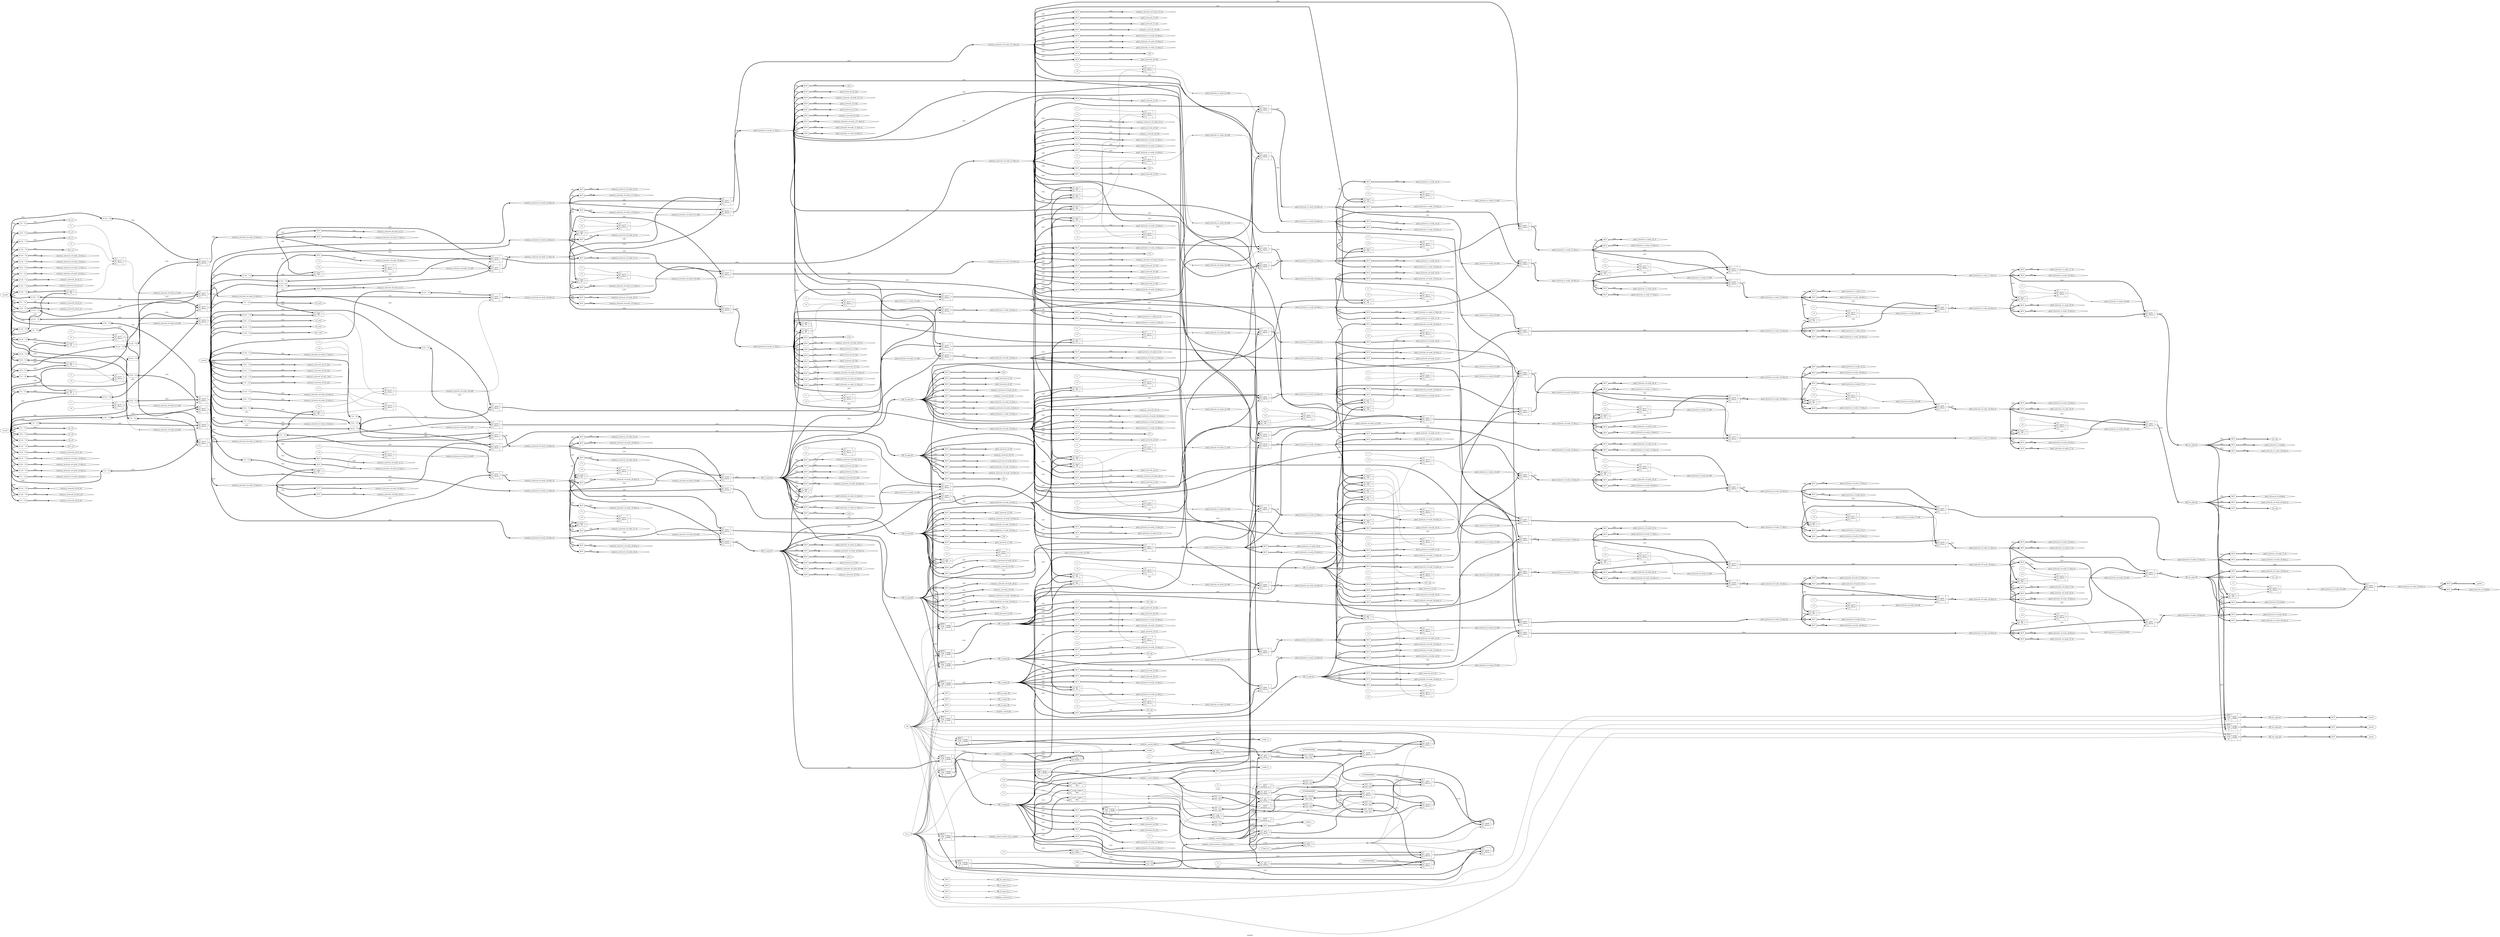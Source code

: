 digraph "median" {
label="median";
rankdir="LR";
remincross=true;
n2 [ shape=diamond, label="x2_y1", color="black", fontcolor="black" ];
n3 [ shape=diamond, label="x2_y0", color="black", fontcolor="black" ];
n4 [ shape=diamond, label="x2_ym1", color="black", fontcolor="black" ];
n5 [ shape=diamond, label="x1_y1", color="black", fontcolor="black" ];
n6 [ shape=diamond, label="x1_y0", color="black", fontcolor="black" ];
n7 [ shape=diamond, label="x1_ym1", color="black", fontcolor="black" ];
n8 [ shape=diamond, label="x0_y1", color="black", fontcolor="black" ];
n9 [ shape=diamond, label="x0_y0", color="black", fontcolor="black" ];
n10 [ shape=diamond, label="x0_ym1", color="black", fontcolor="black" ];
n11 [ shape=diamond, label="xm1_y1", color="black", fontcolor="black" ];
n12 [ shape=diamond, label="xm1_y0", color="black", fontcolor="black" ];
n13 [ shape=diamond, label="xm1_ym1", color="black", fontcolor="black" ];
n14 [ shape=diamond, label="c3l", color="black", fontcolor="black" ];
n15 [ shape=diamond, label="c3h", color="black", fontcolor="black" ];
n16 [ shape=diamond, label="c3m", color="black", fontcolor="black" ];
n17 [ shape=diamond, label="c2l", color="black", fontcolor="black" ];
n18 [ shape=diamond, label="c2h", color="black", fontcolor="black" ];
n19 [ shape=diamond, label="c2m", color="black", fontcolor="black" ];
n20 [ shape=diamond, label="c1l", color="black", fontcolor="black" ];
n21 [ shape=diamond, label="c1h", color="black", fontcolor="black" ];
n22 [ shape=diamond, label="c1m", color="black", fontcolor="black" ];
n23 [ shape=diamond, label="c0h", color="black", fontcolor="black" ];
n24 [ shape=diamond, label="c0m", color="black", fontcolor="black" ];
n25 [ shape=diamond, label="c0l", color="black", fontcolor="black" ];
n26 [ shape=diamond, label="pixel_network_u0.c2h", color="black", fontcolor="black" ];
n27 [ shape=diamond, label="pixel_network_u0.c2m", color="black", fontcolor="black" ];
n28 [ shape=octagon, label="clk", color="black", fontcolor="black" ];
n29 [ shape=octagon, label="rst_n", color="black", fontcolor="black" ];
n30 [ shape=diamond, label="dff_c2_pipe.q2", color="black", fontcolor="black" ];
n31 [ shape=diamond, label="dff_out_pipe.q1", color="black", fontcolor="black" ];
n32 [ shape=octagon, label="word0", color="black", fontcolor="black" ];
n33 [ shape=octagon, label="word1", color="black", fontcolor="black" ];
n34 [ shape=octagon, label="word2", color="black", fontcolor="black" ];
n35 [ shape=octagon, label="pixel1", color="black", fontcolor="black" ];
n36 [ shape=octagon, label="pixel2", color="black", fontcolor="black" ];
n37 [ shape=octagon, label="pixel3", color="black", fontcolor="black" ];
n38 [ shape=octagon, label="pixel4", color="black", fontcolor="black" ];
n39 [ shape=octagon, label="raddr_a", color="black", fontcolor="black" ];
n40 [ shape=octagon, label="raddr_b", color="black", fontcolor="black" ];
n41 [ shape=octagon, label="raddr_c", color="black", fontcolor="black" ];
n42 [ shape=octagon, label="waddr", color="black", fontcolor="black" ];
n43 [ shape=diamond, label="c3l_reg", color="black", fontcolor="black" ];
n44 [ shape=diamond, label="c3h_reg", color="black", fontcolor="black" ];
n45 [ shape=diamond, label="c3m_reg", color="black", fontcolor="black" ];
n46 [ shape=diamond, label="c2l_reg", color="black", fontcolor="black" ];
n47 [ shape=diamond, label="c2h_reg", color="black", fontcolor="black" ];
n48 [ shape=diamond, label="c2m_reg", color="black", fontcolor="black" ];
n49 [ shape=diamond, label="p1_sig", color="black", fontcolor="black" ];
n50 [ shape=diamond, label="p2_sig", color="black", fontcolor="black" ];
n51 [ shape=diamond, label="p3_sig", color="black", fontcolor="black" ];
n52 [ shape=diamond, label="pixel_network_u3.c3l", color="black", fontcolor="black" ];
n53 [ shape=diamond, label="common_network_u0.node_u11_lo", color="black", fontcolor="black" ];
n54 [ shape=diamond, label="common_network_u0.node_u11_hi", color="black", fontcolor="black" ];
n55 [ shape=diamond, label="common_network_u0.node_u10_lo", color="black", fontcolor="black" ];
n56 [ shape=diamond, label="pixel_network_u2.c3l", color="black", fontcolor="black" ];
n57 [ shape=diamond, label="common_network_u0.node_u10_hi", color="black", fontcolor="black" ];
n58 [ shape=diamond, label="dff_c2_pipe.q1", color="black", fontcolor="black" ];
n59 [ shape=diamond, label="common_network_u0.node_u9_lo", color="black", fontcolor="black" ];
n60 [ shape=diamond, label="pixel_network_u1.node_u1_lo", color="black", fontcolor="black" ];
n61 [ shape=diamond, label="common_network_u0.node_u2.data_a", color="black", fontcolor="black" ];
n62 [ shape=diamond, label="pixel_network_u2.node_u5_hi", color="black", fontcolor="black" ];
n63 [ shape=diamond, label="common_network_u0.node_u3_lo", color="black", fontcolor="black" ];
n64 [ shape=diamond, label="dff_out_pipe.clk", color="black", fontcolor="black" ];
n65 [ shape=diamond, label="pixel_network_u2.node_u3_lo", color="black", fontcolor="black" ];
n66 [ shape=diamond, label="pixel_network_u2.c3h", color="black", fontcolor="black" ];
n67 [ shape=diamond, label="pixel_network_u1.c2m", color="black", fontcolor="black" ];
n68 [ shape=diamond, label="pixel_network_u2.node_u2_hi", color="black", fontcolor="black" ];
n69 [ shape=diamond, label="pixel_network_u2.node_u1_lo", color="black", fontcolor="black" ];
n71 [ shape=diamond, label="pixel_network_u2.node_u0_lo", color="black", fontcolor="black" ];
n72 [ shape=diamond, label="common_network_u0.node_u0.sel0", color="black", fontcolor="black" ];
n73 [ shape=diamond, label="pixel_network_u2.c1m", color="black", fontcolor="black" ];
n74 [ shape=diamond, label="common_network_u0.node_u0.data_lo", color="black", fontcolor="black" ];
n75 [ shape=diamond, label="pixel_network_u2.node_u1_hi", color="black", fontcolor="black" ];
n76 [ shape=diamond, label="common_network_u0.node_u3.data_a", color="black", fontcolor="black" ];
n77 [ shape=diamond, label="pixel_network_u3.c3h", color="black", fontcolor="black" ];
n78 [ shape=diamond, label="common_network_u0.node_u0.data_hi", color="black", fontcolor="black" ];
n79 [ shape=diamond, label="pixel_network_u2.c1h", color="black", fontcolor="black" ];
n80 [ shape=diamond, label="pixel_network_u1.node_u2_hi", color="black", fontcolor="black" ];
n81 [ shape=diamond, label="pixel_network_u1.c1h", color="black", fontcolor="black" ];
n82 [ shape=diamond, label="common_network_u0.node_u3_hi", color="black", fontcolor="black" ];
n83 [ shape=diamond, label="pixel_network_u1.c1l", color="black", fontcolor="black" ];
n84 [ shape=diamond, label="pixel_network_u0.median", color="black", fontcolor="black" ];
n85 [ shape=diamond, label="pixel_network_u1.c3l", color="black", fontcolor="black" ];
n86 [ shape=diamond, label="pixel_network_u3.c2m", color="black", fontcolor="black" ];
n87 [ shape=diamond, label="common_network_u0.x1_y0", color="black", fontcolor="black" ];
n88 [ shape=diamond, label="common_network_u0.node_u1.data_a", color="black", fontcolor="black" ];
n89 [ shape=diamond, label="pixel_network_u3.node_u0_lo", color="black", fontcolor="black" ];
n90 [ shape=diamond, label="common_network_u0.node_u2.data_b", color="black", fontcolor="black" ];
n91 [ shape=diamond, label="common_network_u0.node_u3.data_lo", color="black", fontcolor="black" ];
n92 [ shape=diamond, label="pixel_network_u3.c1m", color="black", fontcolor="black" ];
n93 [ shape=diamond, label="pixel_network_u3.c1l", color="black", fontcolor="black" ];
n94 [ shape=diamond, label="common_network_u0.node_u7.data_a", color="black", fontcolor="black" ];
n95 [ shape=diamond, label="pixel_network_u3.c1h", color="black", fontcolor="black" ];
n96 [ shape=diamond, label="pixel_network_u3.node_u2_hi", color="black", fontcolor="black" ];
n97 [ shape=diamond, label="common_network_u0.node_u0.data_a", color="black", fontcolor="black" ];
n98 [ shape=diamond, label="common_network_u0.node_u3.data_hi", color="black", fontcolor="black" ];
n99 [ shape=diamond, label="pixel_network_u3.c2h", color="black", fontcolor="black" ];
n100 [ shape=diamond, label="common_network_u0.node_u2.data_hi", color="black", fontcolor="black" ];
n101 [ shape=diamond, label="common_network_u0.node_u11.data_a", color="black", fontcolor="black" ];
n102 [ shape=diamond, label="dff_out_pipe.q2", color="black", fontcolor="black" ];
n103 [ shape=diamond, label="common_network_u0.node_u1.data_b", color="black", fontcolor="black" ];
n104 [ shape=diamond, label="pixel_network_u2.median", color="black", fontcolor="black" ];
n105 [ shape=diamond, label="dff_out_pipe.rst_n", color="black", fontcolor="black" ];
n106 [ shape=diamond, label="pixel_network_u0.c3l", color="black", fontcolor="black" ];
n107 [ shape=diamond, label="common_network_u0.node_u7.data_b", color="black", fontcolor="black" ];
n108 [ shape=diamond, label="pixel_network_u2.node_u8_hi", color="black", fontcolor="black" ];
n109 [ shape=diamond, label="pixel_network_u2.node_u4_hi", color="black", fontcolor="black" ];
n110 [ shape=diamond, label="common_network_u0.node_u2.data_lo", color="black", fontcolor="black" ];
n111 [ shape=diamond, label="pixel_network_u3.c3m", color="black", fontcolor="black" ];
n112 [ shape=diamond, label="pixel_network_u2.node_u7_lo", color="black", fontcolor="black" ];
n114 [ shape=diamond, label="pixel_network_u2.c2m", color="black", fontcolor="black" ];
n115 [ shape=diamond, label="dff_out_pipe.q0", color="black", fontcolor="black" ];
n116 [ shape=diamond, label="dff_out_pipe.d0", color="black", fontcolor="black" ];
n117 [ shape=diamond, label="pixel_network_u2.c1l", color="black", fontcolor="black" ];
n118 [ shape=diamond, label="common_network_u0.node_u2.sel0", color="black", fontcolor="black" ];
n119 [ shape=diamond, label="pixel_network_u2.node_u7_hi", color="black", fontcolor="black" ];
n120 [ shape=diamond, label="pixel_network_u2.node_u6_lo", color="black", fontcolor="black" ];
n121 [ shape=diamond, label="common_network_u0.node_u1.sel0", color="black", fontcolor="black" ];
n122 [ shape=diamond, label="common_network_u0.node_u1.data_lo", color="black", fontcolor="black" ];
n123 [ shape=diamond, label="common_network_u0.node_u3.data_b", color="black", fontcolor="black" ];
n124 [ shape=diamond, label="pixel_network_u1.node_u3_lo", color="black", fontcolor="black" ];
n125 [ shape=diamond, label="dff_out_pipe.d1", color="black", fontcolor="black" ];
n126 [ shape=diamond, label="pixel_network_u1.node_u5_hi", color="black", fontcolor="black" ];
n127 [ shape=diamond, label="pixel_network_u1.node_u7_hi", color="black", fontcolor="black" ];
n128 [ shape=diamond, label="common_network_u0.node_u1.data_hi", color="black", fontcolor="black" ];
n129 [ shape=diamond, label="pixel_network_u1.node_u6_lo", color="black", fontcolor="black" ];
n130 [ shape=diamond, label="pixel_network_u1.node_u4_hi", color="black", fontcolor="black" ];
n131 [ shape=diamond, label="common_network_u0.node_u0.data_b", color="black", fontcolor="black" ];
n132 [ shape=diamond, label="pixel_network_u1.node_u8_hi", color="black", fontcolor="black" ];
n133 [ shape=diamond, label="pixel_network_u1.node_u7_lo", color="black", fontcolor="black" ];
n134 [ shape=diamond, label="pixel_network_u1.median", color="black", fontcolor="black" ];
n135 [ shape=diamond, label="pixel_network_u3.node_u3_lo", color="black", fontcolor="black" ];
n136 [ shape=diamond, label="pixel_network_u0.node_u4_hi", color="black", fontcolor="black" ];
n137 [ shape=diamond, label="pixel_network_u1.node_u1_hi", color="black", fontcolor="black" ];
n138 [ shape=diamond, label="common_network_u0.x1_ym1", color="black", fontcolor="black" ];
n139 [ shape=diamond, label="pixel_network_u0.node_u5_hi", color="black", fontcolor="black" ];
n140 [ shape=diamond, label="pixel_network_u0.node_u7_lo", color="black", fontcolor="black" ];
n141 [ shape=diamond, label="pixel_network_u0.node_u8_hi", color="black", fontcolor="black" ];
n142 [ shape=diamond, label="pixel_network_u0.node_u7_hi", color="black", fontcolor="black" ];
n143 [ shape=diamond, label="pixel_network_u1.node_u0_lo", color="black", fontcolor="black" ];
n144 [ shape=diamond, label="pixel_network_u3.median", color="black", fontcolor="black" ];
n145 [ shape=diamond, label="pixel_network_u2.c3m", color="black", fontcolor="black" ];
n147 [ shape=diamond, label="pixel_network_u1.c1m", color="black", fontcolor="black" ];
n148 [ shape=diamond, label="pixel_network_u3.node_u8_hi", color="black", fontcolor="black" ];
n149 [ shape=diamond, label="pixel_network_u0.c1m", color="black", fontcolor="black" ];
n150 [ shape=diamond, label="pixel_network_u1.c3h", color="black", fontcolor="black" ];
n151 [ shape=diamond, label="pixel_network_u0.node_u6_lo", color="black", fontcolor="black" ];
n152 [ shape=diamond, label="pixel_network_u0.node_u3_lo", color="black", fontcolor="black" ];
n153 [ shape=diamond, label="pixel_network_u0.node_u0_lo", color="black", fontcolor="black" ];
n154 [ shape=diamond, label="pixel_network_u0.node_u1_hi", color="black", fontcolor="black" ];
n155 [ shape=diamond, label="pixel_network_u3.c2l", color="black", fontcolor="black" ];
n156 [ shape=diamond, label="pixel_network_u0.node_u1_lo", color="black", fontcolor="black" ];
n157 [ shape=diamond, label="pixel_network_u0.node_u2_hi", color="black", fontcolor="black" ];
n158 [ shape=diamond, label="pixel_network_u3.node_u7_lo", color="black", fontcolor="black" ];
n159 [ shape=diamond, label="pixel_network_u2.c2l", color="black", fontcolor="black" ];
n160 [ shape=diamond, label="pixel_network_u0.c1h", color="black", fontcolor="black" ];
n161 [ shape=diamond, label="pixel_network_u3.node_u7_hi", color="black", fontcolor="black" ];
n162 [ shape=diamond, label="pixel_network_u0.c1l", color="black", fontcolor="black" ];
n163 [ shape=diamond, label="pixel_network_u3.node_u6_lo", color="black", fontcolor="black" ];
n164 [ shape=diamond, label="pixel_network_u1.c3m", color="black", fontcolor="black" ];
n165 [ shape=diamond, label="dff_out_pipe.d2", color="black", fontcolor="black" ];
n166 [ shape=diamond, label="pixel_network_u3.node_u5_hi", color="black", fontcolor="black" ];
n167 [ shape=diamond, label="pixel_network_u3.node_u4_hi", color="black", fontcolor="black" ];
n168 [ shape=diamond, label="common_network_u0.node_u8_lo", color="black", fontcolor="black" ];
n169 [ shape=diamond, label="common_network_u0.node_u8_hi", color="black", fontcolor="black" ];
n170 [ shape=diamond, label="common_network_u0.node_u6_lo", color="black", fontcolor="black" ];
n171 [ shape=diamond, label="common_network_u0.node_u6_hi", color="black", fontcolor="black" ];
n172 [ shape=diamond, label="common_network_u0.node_u7_lo", color="black", fontcolor="black" ];
n173 [ shape=diamond, label="common_network_u0.node_u7_hi", color="black", fontcolor="black" ];
n174 [ shape=diamond, label="dff_c3_pipe.clk", color="black", fontcolor="black" ];
n175 [ shape=diamond, label="common_network_u0.node_u9_hi", color="black", fontcolor="black" ];
n176 [ shape=diamond, label="common_network_u0.node_u5_lo", color="black", fontcolor="black" ];
n177 [ shape=diamond, label="common_network_u0.x0_y1", color="black", fontcolor="black" ];
n178 [ shape=diamond, label="common_network_u0.node_u5_hi", color="black", fontcolor="black" ];
n179 [ shape=diamond, label="dff_c2_pipe.clk", color="black", fontcolor="black" ];
n180 [ shape=diamond, label="common_network_u0.x0_y0", color="black", fontcolor="black" ];
n181 [ shape=diamond, label="dff_c3_pipe.rst_n", color="black", fontcolor="black" ];
n182 [ shape=diamond, label="common_network_u0.x0_ym1", color="black", fontcolor="black" ];
n183 [ shape=diamond, label="pixel_network_u1.c2l", color="black", fontcolor="black" ];
n184 [ shape=diamond, label="common_network_u0.xm1_y1", color="black", fontcolor="black" ];
n185 [ shape=diamond, label="dff_c3_pipe.d0", color="black", fontcolor="black" ];
n186 [ shape=diamond, label="common_network_u0.xm1_y0", color="black", fontcolor="black" ];
n187 [ shape=diamond, label="dff_c2_pipe.rst_n", color="black", fontcolor="black" ];
n188 [ shape=diamond, label="common_network_u0.xm1_ym1", color="black", fontcolor="black" ];
n189 [ shape=diamond, label="dff_c3_pipe.d1", color="black", fontcolor="black" ];
n190 [ shape=diamond, label="common_network_u0.c3l", color="black", fontcolor="black" ];
n191 [ shape=diamond, label="pixel_network_u0.c3h", color="black", fontcolor="black" ];
n192 [ shape=diamond, label="common_network_u0.c3h", color="black", fontcolor="black" ];
n193 [ shape=diamond, label="dff_c3_pipe.d2", color="black", fontcolor="black" ];
n194 [ shape=diamond, label="common_network_u0.c3m", color="black", fontcolor="black" ];
n195 [ shape=diamond, label="dff_c2_pipe.d0", color="black", fontcolor="black" ];
n196 [ shape=diamond, label="common_network_u0.c2m", color="black", fontcolor="black" ];
n197 [ shape=diamond, label="dff_c3_pipe.q0", color="black", fontcolor="black" ];
n198 [ shape=diamond, label="common_network_u0.c2l", color="black", fontcolor="black" ];
n199 [ shape=diamond, label="common_network_u0.c2h", color="black", fontcolor="black" ];
n200 [ shape=diamond, label="pixel_network_u2.c2h", color="black", fontcolor="black" ];
n201 [ shape=diamond, label="common_network_u0.c1l", color="black", fontcolor="black" ];
n202 [ shape=diamond, label="dff_c3_pipe.q1", color="black", fontcolor="black" ];
n203 [ shape=diamond, label="dff_c2_pipe.d1", color="black", fontcolor="black" ];
n204 [ shape=diamond, label="dff_c3_pipe.q2", color="black", fontcolor="black" ];
n205 [ shape=diamond, label="common_network_u0.c1h", color="black", fontcolor="black" ];
n206 [ shape=diamond, label="window_contol.clk", color="black", fontcolor="black" ];
n207 [ shape=diamond, label="common_network_u0.x2_y1", color="black", fontcolor="black" ];
n208 [ shape=diamond, label="window_contol.rst_n", color="black", fontcolor="black" ];
n210 [ shape=diamond, label="window_contol.raddr_a", color="black", fontcolor="black" ];
n211 [ shape=diamond, label="common_network_u0.x2_y0", color="black", fontcolor="black" ];
n212 [ shape=diamond, label="window_contol.raddr_b", color="black", fontcolor="black" ];
n213 [ shape=diamond, label="window_contol.raddr_c", color="black", fontcolor="black" ];
n214 [ shape=diamond, label="common_network_u0.x2_ym1", color="black", fontcolor="black" ];
n215 [ shape=diamond, label="window_contol.waddr", color="black", fontcolor="black" ];
n216 [ shape=diamond, label="pixel_network_u0.c3m", color="black", fontcolor="black" ];
n217 [ shape=diamond, label="window_contol.window_line_counter", color="black", fontcolor="black" ];
n218 [ shape=diamond, label="common_network_u0.x1_y1", color="black", fontcolor="black" ];
n219 [ shape=diamond, label="window_contol.window_column_counter", color="black", fontcolor="black" ];
n220 [ shape=diamond, label="dff_c2_pipe.d2", color="black", fontcolor="black" ];
n227 [ shape=diamond, label="common_network_u0.c1m", color="black", fontcolor="black" ];
n228 [ shape=diamond, label="pixel_network_u1.c2h", color="black", fontcolor="black" ];
n229 [ shape=diamond, label="common_network_u0.c0h", color="black", fontcolor="black" ];
n230 [ shape=diamond, label="dff_c2_pipe.q0", color="black", fontcolor="black" ];
n231 [ shape=diamond, label="common_network_u0.c0m", color="black", fontcolor="black" ];
n232 [ shape=diamond, label="pixel_network_u0.c2l", color="black", fontcolor="black" ];
n233 [ shape=diamond, label="common_network_u0.c0l", color="black", fontcolor="black" ];
n234 [ shape=diamond, label="common_network_u0.node_u0_hi", color="black", fontcolor="black" ];
n235 [ shape=diamond, label="common_network_u0.node_u0_lo", color="black", fontcolor="black" ];
n236 [ shape=diamond, label="common_network_u0.node_u1_hi", color="black", fontcolor="black" ];
n237 [ shape=diamond, label="common_network_u0.node_u1_lo", color="black", fontcolor="black" ];
n238 [ shape=diamond, label="common_network_u0.node_u2_hi", color="black", fontcolor="black" ];
n239 [ shape=diamond, label="common_network_u0.node_u2_lo", color="black", fontcolor="black" ];
n240 [ shape=diamond, label="common_network_u0.node_u4_hi", color="black", fontcolor="black" ];
n241 [ shape=diamond, label="common_network_u0.node_u4_lo", color="black", fontcolor="black" ];
n260 [ shape=diamond, label="pixel_network_u3.node_u1_hi", color="black", fontcolor="black" ];
n261 [ shape=diamond, label="pixel_network_u3.node_u1_lo", color="black", fontcolor="black" ];
n262 [ shape=diamond, label="common_network_u0.node_u3.sel0", color="black", fontcolor="black" ];
n264 [ shape=diamond, label="pixel_network_u3.node_u1.data_a", color="black", fontcolor="black" ];
n265 [ shape=diamond, label="common_network_u0.node_u7.data_hi", color="black", fontcolor="black" ];
n266 [ shape=diamond, label="common_network_u0.node_u11.data_b", color="black", fontcolor="black" ];
n267 [ shape=diamond, label="common_network_u0.node_u7.data_lo", color="black", fontcolor="black" ];
n268 [ shape=diamond, label="common_network_u0.node_u7.sel0", color="black", fontcolor="black" ];
n270 [ shape=diamond, label="pixel_network_u3.node_u4.data_a", color="black", fontcolor="black" ];
n271 [ shape=diamond, label="common_network_u0.node_u11.data_hi", color="black", fontcolor="black" ];
n272 [ shape=diamond, label="pixel_network_u3.node_u1.data_b", color="black", fontcolor="black" ];
n273 [ shape=diamond, label="common_network_u0.node_u11.data_lo", color="black", fontcolor="black" ];
n274 [ shape=diamond, label="common_network_u0.node_u11.sel0", color="black", fontcolor="black" ];
n276 [ shape=diamond, label="pixel_network_u3.node_u6.data_a", color="black", fontcolor="black" ];
n277 [ shape=diamond, label="pixel_network_u3.node_u1.data_hi", color="black", fontcolor="black" ];
n278 [ shape=diamond, label="pixel_network_u3.node_u4.data_b", color="black", fontcolor="black" ];
n279 [ shape=diamond, label="pixel_network_u3.node_u1.data_lo", color="black", fontcolor="black" ];
n280 [ shape=diamond, label="pixel_network_u3.node_u1.sel0", color="black", fontcolor="black" ];
n282 [ shape=diamond, label="pixel_network_u3.node_u0.data_a", color="black", fontcolor="black" ];
n283 [ shape=diamond, label="pixel_network_u3.node_u4.data_hi", color="black", fontcolor="black" ];
n284 [ shape=diamond, label="pixel_network_u3.node_u6.data_b", color="black", fontcolor="black" ];
n285 [ shape=diamond, label="pixel_network_u3.node_u4.sel0", color="black", fontcolor="black" ];
n287 [ shape=diamond, label="pixel_network_u3.node_u3.data_a", color="black", fontcolor="black" ];
n288 [ shape=diamond, label="pixel_network_u3.node_u0.data_b", color="black", fontcolor="black" ];
n289 [ shape=diamond, label="pixel_network_u3.node_u6.data_lo", color="black", fontcolor="black" ];
n290 [ shape=diamond, label="pixel_network_u3.node_u6.sel0", color="black", fontcolor="black" ];
n292 [ shape=diamond, label="pixel_network_u3.node_u7.data_a", color="black", fontcolor="black" ];
n293 [ shape=diamond, label="pixel_network_u3.node_u3.data_b", color="black", fontcolor="black" ];
n294 [ shape=diamond, label="pixel_network_u3.node_u0.data_lo", color="black", fontcolor="black" ];
n295 [ shape=diamond, label="pixel_network_u3.node_u0.sel0", color="black", fontcolor="black" ];
n297 [ shape=diamond, label="pixel_network_u3.node_u2.data_a", color="black", fontcolor="black" ];
n298 [ shape=diamond, label="pixel_network_u3.node_u7.data_b", color="black", fontcolor="black" ];
n299 [ shape=diamond, label="pixel_network_u3.node_u3.data_lo", color="black", fontcolor="black" ];
n300 [ shape=diamond, label="pixel_network_u3.node_u3.sel0", color="black", fontcolor="black" ];
n302 [ shape=diamond, label="pixel_network_u3.node_u5.data_a", color="black", fontcolor="black" ];
n303 [ shape=diamond, label="pixel_network_u3.node_u7.data_hi", color="black", fontcolor="black" ];
n304 [ shape=diamond, label="pixel_network_u3.node_u2.data_b", color="black", fontcolor="black" ];
n305 [ shape=diamond, label="pixel_network_u3.node_u7.data_lo", color="black", fontcolor="black" ];
n306 [ shape=diamond, label="pixel_network_u3.node_u7.sel0", color="black", fontcolor="black" ];
n308 [ shape=diamond, label="pixel_network_u3.node_u8.data_a", color="black", fontcolor="black" ];
n309 [ shape=diamond, label="pixel_network_u3.node_u2.data_hi", color="black", fontcolor="black" ];
n310 [ shape=diamond, label="pixel_network_u3.node_u5.data_b", color="black", fontcolor="black" ];
n311 [ shape=diamond, label="pixel_network_u3.node_u2.sel0", color="black", fontcolor="black" ];
n313 [ shape=diamond, label="pixel_network_u3.node_u9.data_a", color="black", fontcolor="black" ];
n314 [ shape=diamond, label="pixel_network_u3.node_u5.data_hi", color="black", fontcolor="black" ];
n315 [ shape=diamond, label="pixel_network_u3.node_u8.data_b", color="black", fontcolor="black" ];
n316 [ shape=diamond, label="pixel_network_u3.node_u5.sel0", color="black", fontcolor="black" ];
n318 [ shape=diamond, label="pixel_network_u0.node_u2.data_a", color="black", fontcolor="black" ];
n319 [ shape=diamond, label="pixel_network_u3.node_u8.data_hi", color="black", fontcolor="black" ];
n320 [ shape=diamond, label="pixel_network_u3.node_u9.data_b", color="black", fontcolor="black" ];
n321 [ shape=diamond, label="pixel_network_u3.node_u8.sel0", color="black", fontcolor="black" ];
n323 [ shape=diamond, label="common_network_u0.node_u6.data_a", color="black", fontcolor="black" ];
n324 [ shape=diamond, label="pixel_network_u0.node_u2.data_b", color="black", fontcolor="black" ];
n325 [ shape=diamond, label="pixel_network_u3.node_u9.data_lo", color="black", fontcolor="black" ];
n326 [ shape=diamond, label="pixel_network_u3.node_u9.sel0", color="black", fontcolor="black" ];
n328 [ shape=diamond, label="pixel_network_u0.node_u5.data_a", color="black", fontcolor="black" ];
n329 [ shape=diamond, label="pixel_network_u0.node_u2.data_hi", color="black", fontcolor="black" ];
n330 [ shape=diamond, label="common_network_u0.node_u6.data_b", color="black", fontcolor="black" ];
n331 [ shape=diamond, label="pixel_network_u0.node_u2.sel0", color="black", fontcolor="black" ];
n333 [ shape=diamond, label="common_network_u0.node_u10.data_a", color="black", fontcolor="black" ];
n334 [ shape=diamond, label="common_network_u0.node_u6.data_hi", color="black", fontcolor="black" ];
n335 [ shape=diamond, label="pixel_network_u0.node_u5.data_b", color="black", fontcolor="black" ];
n336 [ shape=diamond, label="common_network_u0.node_u6.data_lo", color="black", fontcolor="black" ];
n337 [ shape=diamond, label="common_network_u0.node_u6.sel0", color="black", fontcolor="black" ];
n339 [ shape=diamond, label="pixel_network_u0.node_u1.data_a", color="black", fontcolor="black" ];
n340 [ shape=diamond, label="pixel_network_u0.node_u5.data_hi", color="black", fontcolor="black" ];
n341 [ shape=diamond, label="common_network_u0.node_u10.data_b", color="black", fontcolor="black" ];
n342 [ shape=diamond, label="pixel_network_u0.node_u5.sel0", color="black", fontcolor="black" ];
n344 [ shape=diamond, label="pixel_network_u0.node_u4.data_a", color="black", fontcolor="black" ];
n345 [ shape=diamond, label="common_network_u0.node_u10.data_hi", color="black", fontcolor="black" ];
n346 [ shape=diamond, label="pixel_network_u0.node_u1.data_b", color="black", fontcolor="black" ];
n347 [ shape=diamond, label="common_network_u0.node_u10.data_lo", color="black", fontcolor="black" ];
n348 [ shape=diamond, label="common_network_u0.node_u10.sel0", color="black", fontcolor="black" ];
n350 [ shape=diamond, label="pixel_network_u0.node_u0.data_a", color="black", fontcolor="black" ];
n351 [ shape=diamond, label="pixel_network_u0.node_u1.data_hi", color="black", fontcolor="black" ];
n352 [ shape=diamond, label="pixel_network_u0.node_u4.data_b", color="black", fontcolor="black" ];
n353 [ shape=diamond, label="pixel_network_u0.node_u1.data_lo", color="black", fontcolor="black" ];
n354 [ shape=diamond, label="pixel_network_u0.node_u1.sel0", color="black", fontcolor="black" ];
n356 [ shape=diamond, label="pixel_network_u0.node_u3.data_a", color="black", fontcolor="black" ];
n357 [ shape=diamond, label="pixel_network_u0.node_u4.data_hi", color="black", fontcolor="black" ];
n358 [ shape=diamond, label="pixel_network_u0.node_u0.data_b", color="black", fontcolor="black" ];
n359 [ shape=diamond, label="pixel_network_u0.node_u4.sel0", color="black", fontcolor="black" ];
n361 [ shape=diamond, label="common_network_u0.node_u5.data_a", color="black", fontcolor="black" ];
n362 [ shape=diamond, label="pixel_network_u0.node_u3.data_b", color="black", fontcolor="black" ];
n363 [ shape=diamond, label="pixel_network_u0.node_u0.data_lo", color="black", fontcolor="black" ];
n364 [ shape=diamond, label="pixel_network_u0.node_u0.sel0", color="black", fontcolor="black" ];
n366 [ shape=diamond, label="pixel_network_u2.node_u2.data_a", color="black", fontcolor="black" ];
n367 [ shape=diamond, label="common_network_u0.node_u5.data_b", color="black", fontcolor="black" ];
n368 [ shape=diamond, label="pixel_network_u0.node_u3.data_lo", color="black", fontcolor="black" ];
n369 [ shape=diamond, label="pixel_network_u0.node_u3.sel0", color="black", fontcolor="black" ];
n371 [ shape=diamond, label="common_network_u0.node_u4.data_a", color="black", fontcolor="black" ];
n372 [ shape=diamond, label="common_network_u0.node_u5.data_hi", color="black", fontcolor="black" ];
n373 [ shape=diamond, label="pixel_network_u2.node_u2.data_b", color="black", fontcolor="black" ];
n374 [ shape=diamond, label="common_network_u0.node_u5.data_lo", color="black", fontcolor="black" ];
n375 [ shape=diamond, label="common_network_u0.node_u5.sel0", color="black", fontcolor="black" ];
n377 [ shape=diamond, label="pixel_network_u2.node_u5.data_a", color="black", fontcolor="black" ];
n378 [ shape=diamond, label="pixel_network_u2.node_u2.data_hi", color="black", fontcolor="black" ];
n379 [ shape=diamond, label="common_network_u0.node_u4.data_b", color="black", fontcolor="black" ];
n380 [ shape=diamond, label="pixel_network_u2.node_u2.sel0", color="black", fontcolor="black" ];
n382 [ shape=diamond, label="common_network_u0.node_u9.data_a", color="black", fontcolor="black" ];
n383 [ shape=diamond, label="common_network_u0.node_u4.data_hi", color="black", fontcolor="black" ];
n384 [ shape=diamond, label="pixel_network_u2.node_u5.data_b", color="black", fontcolor="black" ];
n385 [ shape=diamond, label="common_network_u0.node_u4.data_lo", color="black", fontcolor="black" ];
n386 [ shape=diamond, label="common_network_u0.node_u4.sel0", color="black", fontcolor="black" ];
n388 [ shape=diamond, label="common_network_u0.node_u8.data_a", color="black", fontcolor="black" ];
n389 [ shape=diamond, label="pixel_network_u2.node_u5.data_hi", color="black", fontcolor="black" ];
n390 [ shape=diamond, label="common_network_u0.node_u9.data_b", color="black", fontcolor="black" ];
n391 [ shape=diamond, label="pixel_network_u2.node_u5.sel0", color="black", fontcolor="black" ];
n393 [ shape=diamond, label="pixel_network_u2.node_u1.data_a", color="black", fontcolor="black" ];
n394 [ shape=diamond, label="common_network_u0.node_u9.data_hi", color="black", fontcolor="black" ];
n395 [ shape=diamond, label="common_network_u0.node_u8.data_b", color="black", fontcolor="black" ];
n396 [ shape=diamond, label="common_network_u0.node_u9.data_lo", color="black", fontcolor="black" ];
n397 [ shape=diamond, label="common_network_u0.node_u9.sel0", color="black", fontcolor="black" ];
n399 [ shape=diamond, label="pixel_network_u2.node_u4.data_a", color="black", fontcolor="black" ];
n400 [ shape=diamond, label="common_network_u0.node_u8.data_hi", color="black", fontcolor="black" ];
n401 [ shape=diamond, label="pixel_network_u2.node_u1.data_b", color="black", fontcolor="black" ];
n402 [ shape=diamond, label="common_network_u0.node_u8.data_lo", color="black", fontcolor="black" ];
n403 [ shape=diamond, label="common_network_u0.node_u8.sel0", color="black", fontcolor="black" ];
n405 [ shape=diamond, label="pixel_network_u2.node_u6.data_a", color="black", fontcolor="black" ];
n406 [ shape=diamond, label="pixel_network_u2.node_u1.data_hi", color="black", fontcolor="black" ];
n407 [ shape=diamond, label="pixel_network_u2.node_u4.data_b", color="black", fontcolor="black" ];
n408 [ shape=diamond, label="pixel_network_u2.node_u1.data_lo", color="black", fontcolor="black" ];
n409 [ shape=diamond, label="pixel_network_u2.node_u1.sel0", color="black", fontcolor="black" ];
n411 [ shape=diamond, label="pixel_network_u2.node_u0.data_a", color="black", fontcolor="black" ];
n412 [ shape=diamond, label="pixel_network_u2.node_u4.data_hi", color="black", fontcolor="black" ];
n413 [ shape=diamond, label="pixel_network_u2.node_u6.data_b", color="black", fontcolor="black" ];
n414 [ shape=diamond, label="pixel_network_u2.node_u4.sel0", color="black", fontcolor="black" ];
n416 [ shape=diamond, label="pixel_network_u2.node_u3.data_a", color="black", fontcolor="black" ];
n417 [ shape=diamond, label="pixel_network_u2.node_u0.data_b", color="black", fontcolor="black" ];
n418 [ shape=diamond, label="pixel_network_u2.node_u6.data_lo", color="black", fontcolor="black" ];
n419 [ shape=diamond, label="pixel_network_u2.node_u6.sel0", color="black", fontcolor="black" ];
n421 [ shape=diamond, label="pixel_network_u2.node_u7.data_a", color="black", fontcolor="black" ];
n422 [ shape=diamond, label="pixel_network_u2.node_u3.data_b", color="black", fontcolor="black" ];
n423 [ shape=diamond, label="pixel_network_u2.node_u0.data_lo", color="black", fontcolor="black" ];
n424 [ shape=diamond, label="pixel_network_u2.node_u0.sel0", color="black", fontcolor="black" ];
n426 [ shape=diamond, label="pixel_network_u2.node_u8.data_a", color="black", fontcolor="black" ];
n427 [ shape=diamond, label="pixel_network_u2.node_u7.data_b", color="black", fontcolor="black" ];
n428 [ shape=diamond, label="pixel_network_u2.node_u3.data_lo", color="black", fontcolor="black" ];
n429 [ shape=diamond, label="pixel_network_u2.node_u3.sel0", color="black", fontcolor="black" ];
n431 [ shape=diamond, label="pixel_network_u1.node_u1.data_a", color="black", fontcolor="black" ];
n432 [ shape=diamond, label="pixel_network_u2.node_u7.data_hi", color="black", fontcolor="black" ];
n433 [ shape=diamond, label="pixel_network_u2.node_u8.data_b", color="black", fontcolor="black" ];
n434 [ shape=diamond, label="pixel_network_u2.node_u7.data_lo", color="black", fontcolor="black" ];
n435 [ shape=diamond, label="pixel_network_u2.node_u7.sel0", color="black", fontcolor="black" ];
n437 [ shape=diamond, label="pixel_network_u1.node_u4.data_a", color="black", fontcolor="black" ];
n438 [ shape=diamond, label="pixel_network_u2.node_u8.data_hi", color="black", fontcolor="black" ];
n439 [ shape=diamond, label="pixel_network_u1.node_u1.data_b", color="black", fontcolor="black" ];
n440 [ shape=diamond, label="pixel_network_u2.node_u8.sel0", color="black", fontcolor="black" ];
n442 [ shape=diamond, label="pixel_network_u1.node_u6.data_a", color="black", fontcolor="black" ];
n443 [ shape=diamond, label="pixel_network_u1.node_u1.data_hi", color="black", fontcolor="black" ];
n444 [ shape=diamond, label="pixel_network_u1.node_u4.data_b", color="black", fontcolor="black" ];
n445 [ shape=diamond, label="pixel_network_u1.node_u1.data_lo", color="black", fontcolor="black" ];
n446 [ shape=diamond, label="pixel_network_u1.node_u1.sel0", color="black", fontcolor="black" ];
n448 [ shape=diamond, label="pixel_network_u1.node_u0.data_a", color="black", fontcolor="black" ];
n449 [ shape=diamond, label="pixel_network_u1.node_u4.data_hi", color="black", fontcolor="black" ];
n450 [ shape=diamond, label="pixel_network_u1.node_u6.data_b", color="black", fontcolor="black" ];
n451 [ shape=diamond, label="pixel_network_u1.node_u4.sel0", color="black", fontcolor="black" ];
n453 [ shape=diamond, label="pixel_network_u1.node_u3.data_a", color="black", fontcolor="black" ];
n454 [ shape=diamond, label="pixel_network_u1.node_u0.data_b", color="black", fontcolor="black" ];
n455 [ shape=diamond, label="pixel_network_u1.node_u6.data_lo", color="black", fontcolor="black" ];
n456 [ shape=diamond, label="pixel_network_u1.node_u6.sel0", color="black", fontcolor="black" ];
n458 [ shape=diamond, label="pixel_network_u1.node_u7.data_a", color="black", fontcolor="black" ];
n459 [ shape=diamond, label="pixel_network_u1.node_u3.data_b", color="black", fontcolor="black" ];
n460 [ shape=diamond, label="pixel_network_u1.node_u0.data_lo", color="black", fontcolor="black" ];
n461 [ shape=diamond, label="pixel_network_u1.node_u0.sel0", color="black", fontcolor="black" ];
n463 [ shape=diamond, label="pixel_network_u1.node_u2.data_a", color="black", fontcolor="black" ];
n464 [ shape=diamond, label="pixel_network_u1.node_u7.data_b", color="black", fontcolor="black" ];
n465 [ shape=diamond, label="pixel_network_u1.node_u3.data_lo", color="black", fontcolor="black" ];
n466 [ shape=diamond, label="pixel_network_u1.node_u3.sel0", color="black", fontcolor="black" ];
n468 [ shape=diamond, label="pixel_network_u1.node_u5.data_a", color="black", fontcolor="black" ];
n469 [ shape=diamond, label="pixel_network_u1.node_u7.data_hi", color="black", fontcolor="black" ];
n470 [ shape=diamond, label="pixel_network_u1.node_u2.data_b", color="black", fontcolor="black" ];
n471 [ shape=diamond, label="pixel_network_u1.node_u7.data_lo", color="black", fontcolor="black" ];
n472 [ shape=diamond, label="pixel_network_u1.node_u7.sel0", color="black", fontcolor="black" ];
n474 [ shape=diamond, label="pixel_network_u1.node_u8.data_a", color="black", fontcolor="black" ];
n475 [ shape=diamond, label="pixel_network_u1.node_u2.data_hi", color="black", fontcolor="black" ];
n476 [ shape=diamond, label="pixel_network_u1.node_u5.data_b", color="black", fontcolor="black" ];
n477 [ shape=diamond, label="pixel_network_u1.node_u2.sel0", color="black", fontcolor="black" ];
n479 [ shape=diamond, label="pixel_network_u1.node_u9.data_a", color="black", fontcolor="black" ];
n480 [ shape=diamond, label="pixel_network_u1.node_u5.data_hi", color="black", fontcolor="black" ];
n481 [ shape=diamond, label="pixel_network_u1.node_u8.data_b", color="black", fontcolor="black" ];
n482 [ shape=diamond, label="pixel_network_u1.node_u5.sel0", color="black", fontcolor="black" ];
n484 [ shape=diamond, label="pixel_network_u2.node_u9.data_a", color="black", fontcolor="black" ];
n485 [ shape=diamond, label="pixel_network_u1.node_u8.data_hi", color="black", fontcolor="black" ];
n486 [ shape=diamond, label="pixel_network_u1.node_u9.data_b", color="black", fontcolor="black" ];
n487 [ shape=diamond, label="pixel_network_u1.node_u8.sel0", color="black", fontcolor="black" ];
n489 [ shape=diamond, label="pixel_network_u0.node_u6.data_a", color="black", fontcolor="black" ];
n490 [ shape=diamond, label="pixel_network_u2.node_u9.data_b", color="black", fontcolor="black" ];
n491 [ shape=diamond, label="pixel_network_u1.node_u9.data_lo", color="black", fontcolor="black" ];
n492 [ shape=diamond, label="pixel_network_u1.node_u9.sel0", color="black", fontcolor="black" ];
n494 [ shape=diamond, label="pixel_network_u0.node_u7.data_a", color="black", fontcolor="black" ];
n495 [ shape=diamond, label="pixel_network_u0.node_u6.data_b", color="black", fontcolor="black" ];
n496 [ shape=diamond, label="pixel_network_u2.node_u9.data_lo", color="black", fontcolor="black" ];
n497 [ shape=diamond, label="pixel_network_u2.node_u9.sel0", color="black", fontcolor="black" ];
n499 [ shape=diamond, label="pixel_network_u0.node_u8.data_a", color="black", fontcolor="black" ];
n500 [ shape=diamond, label="pixel_network_u0.node_u7.data_b", color="black", fontcolor="black" ];
n501 [ shape=diamond, label="pixel_network_u0.node_u6.data_lo", color="black", fontcolor="black" ];
n502 [ shape=diamond, label="pixel_network_u0.node_u6.sel0", color="black", fontcolor="black" ];
n504 [ shape=diamond, label="pixel_network_u0.node_u9.data_a", color="black", fontcolor="black" ];
n505 [ shape=diamond, label="pixel_network_u0.node_u7.data_hi", color="black", fontcolor="black" ];
n506 [ shape=diamond, label="pixel_network_u0.node_u8.data_b", color="black", fontcolor="black" ];
n507 [ shape=diamond, label="pixel_network_u0.node_u7.data_lo", color="black", fontcolor="black" ];
n508 [ shape=diamond, label="pixel_network_u0.node_u7.sel0", color="black", fontcolor="black" ];
n510 [ shape=diamond, label="pixel_network_u0.node_u8.data_hi", color="black", fontcolor="black" ];
n511 [ shape=diamond, label="pixel_network_u0.node_u9.data_b", color="black", fontcolor="black" ];
n512 [ shape=diamond, label="pixel_network_u0.node_u8.sel0", color="black", fontcolor="black" ];
n514 [ shape=diamond, label="pixel_network_u0.node_u9.data_lo", color="black", fontcolor="black" ];
n515 [ shape=diamond, label="pixel_network_u0.node_u9.sel0", color="black", fontcolor="black" ];
c521 [ shape=record, label="{{<p517> ARST|<p518> CLK|<p519> D}|$307\n$adff|{<p520> Q}}" ];
c522 [ shape=record, label="{{<p517> ARST|<p518> CLK|<p519> D}|$306\n$adff|{<p520> Q}}" ];
v0 [ label="10'0000000000" ];
c527 [ shape=record, label="{{<p523> A|<p524> B|<p525> S}|$201\n$pmux|{<p526> Y}}" ];
x1 [ shape=record, style=rounded, label="<s1> 9:0 - 19:10 |<s0> 9:0 - 9:0 " ];
x1:e -> c527:p524:w [arrowhead=odiamond, arrowtail=odiamond, dir=both, color="black", style="setlinewidth(3)", label="<20>"];
x2 [ shape=record, style=rounded, label="<s1> 0:0 - 1:1 |<s0> 0:0 - 0:0 " ];
x2:e -> c527:p525:w [arrowhead=odiamond, arrowtail=odiamond, dir=both, color="black", style="setlinewidth(3)", label="<2>"];
c528 [ shape=record, label="{{<p523> A|<p524> B|<p525> S}|$206\n$mux|{<p526> Y}}" ];
v3 [ label="10'0000000000" ];
c529 [ shape=record, label="{{<p523> A|<p524> B|<p525> S}|$213\n$mux|{<p526> Y}}" ];
c530 [ shape=record, label="{{<p523> A|<p524> B|<p525> S}|$164\n$mux|{<p526> Y}}" ];
x4 [ shape=record, style=rounded, label="<s0> 7:0 - 7:0 " ];
x4:e -> c530:p523:w [arrowhead=odiamond, arrowtail=odiamond, dir=both, color="black", style="setlinewidth(3)", label="<8>"];
x5 [ shape=record, style=rounded, label="<s0> 7:0 - 7:0 " ];
x5:e -> c530:p524:w [arrowhead=odiamond, arrowtail=odiamond, dir=both, color="black", style="setlinewidth(3)", label="<8>"];
v6 [ label="1'1" ];
v7 [ label="1'0" ];
c531 [ shape=record, label="{{<p523> A|<p524> B|<p525> S}|$157\n$mux|{<p526> Y}}" ];
c532 [ shape=record, label="{{<p523> A|<p524> B}|$28\n$lt|{<p526> Y}}" ];
x8 [ shape=record, style=rounded, label="<s0> 7:0 - 7:0 " ];
x8:e -> c532:p523:w [arrowhead=odiamond, arrowtail=odiamond, dir=both, color="black", style="setlinewidth(3)", label="<8>"];
x9 [ shape=record, style=rounded, label="<s0> 7:0 - 7:0 " ];
x9:e -> c532:p524:w [arrowhead=odiamond, arrowtail=odiamond, dir=both, color="black", style="setlinewidth(3)", label="<8>"];
c533 [ shape=record, label="{{<p523> A|<p524> B|<p525> S}|$239\n$mux|{<p526> Y}}" ];
v11 [ label="2'00" ];
c534 [ shape=record, label="{{<p523> A|<p524> B|<p525> S}|$242\n$pmux|{<p526> Y}}" ];
x10 [ shape=record, style=rounded, label="<s1> 1:0 - 3:2 |<s0> 1:0 - 1:0 " ];
x10:e -> c534:p524:w [arrowhead=odiamond, arrowtail=odiamond, dir=both, color="black", style="setlinewidth(3)", label="<4>"];
x12 [ shape=record, style=rounded, label="<s1> 0:0 - 1:1 |<s0> 0:0 - 0:0 " ];
x12:e -> c534:p525:w [arrowhead=odiamond, arrowtail=odiamond, dir=both, color="black", style="setlinewidth(3)", label="<2>"];
c535 [ shape=record, label="{{<p517> ARST|<p518> CLK|<p519> D}|$299\n$adff|{<p520> Q}}" ];
c536 [ shape=record, label="{{<p523> A|<p524> B}|$28\n$lt|{<p526> Y}}" ];
x13 [ shape=record, style=rounded, label="<s0> 23:16 - 7:0 " ];
x13:e -> c536:p523:w [arrowhead=odiamond, arrowtail=odiamond, dir=both, color="black", style="setlinewidth(3)", label="<8>"];
x14 [ shape=record, style=rounded, label="<s0> 23:16 - 7:0 " ];
x14:e -> c536:p524:w [arrowhead=odiamond, arrowtail=odiamond, dir=both, color="black", style="setlinewidth(3)", label="<8>"];
c537 [ shape=record, label="{{<p517> ARST|<p518> CLK|<p519> D}|$300\n$adff|{<p520> Q}}" ];
c538 [ shape=record, label="{{<p517> ARST|<p518> CLK|<p519> D}|$301\n$adff|{<p520> Q}}" ];
c539 [ shape=record, label="{{<p517> ARST|<p518> CLK|<p519> D}|$308\n$adff|{<p520> Q}}" ];
c540 [ shape=record, label="{{<p517> ARST|<p518> CLK|<p519> D}|$302\n$adff|{<p520> Q}}" ];
c541 [ shape=record, label="{{<p517> ARST|<p518> CLK|<p519> D}|$303\n$adff|{<p520> Q}}" ];
c542 [ shape=record, label="{{<p517> ARST|<p518> CLK|<p519> D}|$304\n$adff|{<p520> Q}}" ];
c543 [ shape=record, label="{{<p517> ARST|<p518> CLK|<p519> D}|$307\n$adff|{<p520> Q}}" ];
c544 [ shape=record, label="{{<p517> ARST|<p518> CLK|<p519> D}|$308\n$adff|{<p520> Q}}" ];
c545 [ shape=record, label="{{<p523> A|<p524> B|<p525> S}|$167\n$mux|{<p526> Y}}" ];
x15 [ shape=record, style=rounded, label="<s0> 7:0 - 7:0 " ];
x15:e -> c545:p523:w [arrowhead=odiamond, arrowtail=odiamond, dir=both, color="black", style="setlinewidth(3)", label="<8>"];
x16 [ shape=record, style=rounded, label="<s0> 7:0 - 7:0 " ];
x16:e -> c545:p524:w [arrowhead=odiamond, arrowtail=odiamond, dir=both, color="black", style="setlinewidth(3)", label="<8>"];
c546 [ shape=record, label="{{<p517> ARST|<p518> CLK|<p519> D}|$306\n$adff|{<p520> Q}}" ];
c547 [ shape=record, label="{{<p523> A|<p524> B|<p525> S}|$167\n$mux|{<p526> Y}}" ];
x17 [ shape=record, style=rounded, label="<s0> 15:8 - 7:0 " ];
x17:e -> c547:p523:w [arrowhead=odiamond, arrowtail=odiamond, dir=both, color="black", style="setlinewidth(3)", label="<8>"];
x18 [ shape=record, style=rounded, label="<s0> 15:8 - 7:0 " ];
x18:e -> c547:p524:w [arrowhead=odiamond, arrowtail=odiamond, dir=both, color="black", style="setlinewidth(3)", label="<8>"];
c548 [ shape=record, label="{{<p523> A|<p524> B|<p525> S}|$164\n$mux|{<p526> Y}}" ];
x19 [ shape=record, style=rounded, label="<s0> 15:8 - 7:0 " ];
x19:e -> c548:p523:w [arrowhead=odiamond, arrowtail=odiamond, dir=both, color="black", style="setlinewidth(3)", label="<8>"];
x20 [ shape=record, style=rounded, label="<s0> 15:8 - 7:0 " ];
x20:e -> c548:p524:w [arrowhead=odiamond, arrowtail=odiamond, dir=both, color="black", style="setlinewidth(3)", label="<8>"];
v21 [ label="1'1" ];
v22 [ label="1'0" ];
c549 [ shape=record, label="{{<p523> A|<p524> B|<p525> S}|$157\n$mux|{<p526> Y}}" ];
c550 [ shape=record, label="{{<p523> A|<p524> B}|$28\n$lt|{<p526> Y}}" ];
x23 [ shape=record, style=rounded, label="<s0> 15:8 - 7:0 " ];
x23:e -> c550:p523:w [arrowhead=odiamond, arrowtail=odiamond, dir=both, color="black", style="setlinewidth(3)", label="<8>"];
x24 [ shape=record, style=rounded, label="<s0> 15:8 - 7:0 " ];
x24:e -> c550:p524:w [arrowhead=odiamond, arrowtail=odiamond, dir=both, color="black", style="setlinewidth(3)", label="<8>"];
c551 [ shape=record, label="{{<p523> A|<p524> B|<p525> S}|$167\n$mux|{<p526> Y}}" ];
x25 [ shape=record, style=rounded, label="<s0> 23:16 - 7:0 " ];
x25:e -> c551:p523:w [arrowhead=odiamond, arrowtail=odiamond, dir=both, color="black", style="setlinewidth(3)", label="<8>"];
x26 [ shape=record, style=rounded, label="<s0> 23:16 - 7:0 " ];
x26:e -> c551:p524:w [arrowhead=odiamond, arrowtail=odiamond, dir=both, color="black", style="setlinewidth(3)", label="<8>"];
c552 [ shape=record, label="{{<p523> A|<p524> B|<p525> S}|$164\n$mux|{<p526> Y}}" ];
x27 [ shape=record, style=rounded, label="<s0> 23:16 - 7:0 " ];
x27:e -> c552:p523:w [arrowhead=odiamond, arrowtail=odiamond, dir=both, color="black", style="setlinewidth(3)", label="<8>"];
x28 [ shape=record, style=rounded, label="<s0> 23:16 - 7:0 " ];
x28:e -> c552:p524:w [arrowhead=odiamond, arrowtail=odiamond, dir=both, color="black", style="setlinewidth(3)", label="<8>"];
v29 [ label="1'1" ];
v30 [ label="1'0" ];
c553 [ shape=record, label="{{<p523> A|<p524> B|<p525> S}|$157\n$mux|{<p526> Y}}" ];
c554 [ shape=record, label="{{<p517> ARST|<p518> CLK|<p519> D}|$306\n$adff|{<p520> Q}}" ];
c555 [ shape=record, label="{{<p517> ARST|<p518> CLK|<p519> D}|$307\n$adff|{<p520> Q}}" ];
c556 [ shape=record, label="{{<p517> ARST|<p518> CLK|<p519> D}|$308\n$adff|{<p520> Q}}" ];
c557 [ shape=record, label="{{<p523> A}|$323\n$reduce_or|{<p526> Y}}" ];
x31 [ shape=record, style=rounded, label="<s1> 0:0 - 1:1 |<s0> 0:0 - 0:0 " ];
x31:e -> c557:p523:w [arrowhead=odiamond, arrowtail=odiamond, dir=both, color="black", style="setlinewidth(3)", label="<2>"];
v32 [ label="1'1" ];
c558 [ shape=record, label="{{<p523> A|<p524> B}|$32\n$add|{<p526> Y}}" ];
v33 [ label="7'1001111" ];
c559 [ shape=record, label="{{<p523> A|<p524> B}|$35\n$ne|{<p526> Y}}" ];
v34 [ label="1'1" ];
c560 [ shape=record, label="{{<p523> A|<p524> B}|$36\n$add|{<p526> Y}}" ];
v35 [ label="1'1" ];
c561 [ shape=record, label="{{<p523> A|<p524> B}|$37\n$add|{<p526> Y}}" ];
v36 [ label="1'1" ];
c562 [ shape=record, label="{{<p523> A|<p524> B}|$38\n$add|{<p526> Y}}" ];
v37 [ label="1'1" ];
c563 [ shape=record, label="{{<p523> A|<p524> B}|$39\n$add|{<p526> Y}}" ];
c564 [ shape=record, label="{{<p523> A|<p524> B}|$41\n$sub|{<p526> Y}}" ];
c565 [ shape=record, label="{{<p523> A|<p524> B}|$42\n$sub|{<p526> Y}}" ];
v38 [ label="1'1" ];
c566 [ shape=record, label="{{<p523> A|<p524> B}|$43\n$add|{<p526> Y}}" ];
c567 [ shape=record, label="{{<p523> A|<p524> B}|$45\n$sub|{<p526> Y}}" ];
c568 [ shape=record, label="{{<p523> A}|$319\n$reduce_or|{<p526> Y}}" ];
x39 [ shape=record, style=rounded, label="<s1> 0:0 - 1:1 |<s0> 0:0 - 0:0 " ];
x39:e -> c568:p523:w [arrowhead=odiamond, arrowtail=odiamond, dir=both, color="black", style="setlinewidth(3)", label="<2>"];
c569 [ shape=record, label="{{<p523> A}|$317\n$reduce_or|{<p526> Y}}" ];
x40 [ shape=record, style=rounded, label="<s1> 0:0 - 1:1 |<s0> 0:0 - 0:0 " ];
x40:e -> c569:p523:w [arrowhead=odiamond, arrowtail=odiamond, dir=both, color="black", style="setlinewidth(3)", label="<2>"];
v41 [ label="2'10" ];
c570 [ shape=record, label="{{<p523> A|<p524> B}|$186_CMP0\n$eq|{<p526> Y}}" ];
v42 [ label="10'0000000000" ];
c571 [ shape=record, label="{{<p523> A|<p524> B|<p525> S}|$185\n$pmux|{<p526> Y}}" ];
x43 [ shape=record, style=rounded, label="<s1> 9:0 - 19:10 |<s0> 9:0 - 9:0 " ];
x43:e -> c571:p524:w [arrowhead=odiamond, arrowtail=odiamond, dir=both, color="black", style="setlinewidth(3)", label="<20>"];
x44 [ shape=record, style=rounded, label="<s1> 0:0 - 1:1 |<s0> 0:0 - 0:0 " ];
x44:e -> c571:p525:w [arrowhead=odiamond, arrowtail=odiamond, dir=both, color="black", style="setlinewidth(3)", label="<2>"];
v45 [ label="1'1" ];
c572 [ shape=record, label="{{<p523> A|<p524> B}|$187_CMP0\n$eq|{<p526> Y}}" ];
v46 [ label="1'0" ];
c573 [ shape=record, label="{{<p523> A|<p524> B}|$188_CMP0\n$eq|{<p526> Y}}" ];
c574 [ shape=record, label="{{<p523> A|<p524> B|<p525> S}|$190\n$mux|{<p526> Y}}" ];
v47 [ label="10'0000000000" ];
c575 [ shape=record, label="{{<p523> A|<p524> B|<p525> S}|$193\n$pmux|{<p526> Y}}" ];
x48 [ shape=record, style=rounded, label="<s1> 9:0 - 19:10 |<s0> 9:0 - 9:0 " ];
x48:e -> c575:p524:w [arrowhead=odiamond, arrowtail=odiamond, dir=both, color="black", style="setlinewidth(3)", label="<20>"];
x49 [ shape=record, style=rounded, label="<s1> 0:0 - 1:1 |<s0> 0:0 - 0:0 " ];
x49:e -> c575:p525:w [arrowhead=odiamond, arrowtail=odiamond, dir=both, color="black", style="setlinewidth(3)", label="<2>"];
c576 [ shape=record, label="{{<p523> A|<p524> B|<p525> S}|$198\n$mux|{<p526> Y}}" ];
c577 [ shape=record, label="{{<p523> A|<p524> B}|$28\n$lt|{<p526> Y}}" ];
x50 [ shape=record, style=rounded, label="<s0> 31:24 - 7:0 " ];
x50:e -> c577:p523:w [arrowhead=odiamond, arrowtail=odiamond, dir=both, color="black", style="setlinewidth(3)", label="<8>"];
x51 [ shape=record, style=rounded, label="<s0> 31:24 - 7:0 " ];
x51:e -> c577:p524:w [arrowhead=odiamond, arrowtail=odiamond, dir=both, color="black", style="setlinewidth(3)", label="<8>"];
v52 [ label="1'1" ];
v53 [ label="1'0" ];
c578 [ shape=record, label="{{<p523> A|<p524> B|<p525> S}|$157\n$mux|{<p526> Y}}" ];
c579 [ shape=record, label="{{<p523> A|<p524> B|<p525> S}|$164\n$mux|{<p526> Y}}" ];
x54 [ shape=record, style=rounded, label="<s0> 31:24 - 7:0 " ];
x54:e -> c579:p523:w [arrowhead=odiamond, arrowtail=odiamond, dir=both, color="black", style="setlinewidth(3)", label="<8>"];
x55 [ shape=record, style=rounded, label="<s0> 31:24 - 7:0 " ];
x55:e -> c579:p524:w [arrowhead=odiamond, arrowtail=odiamond, dir=both, color="black", style="setlinewidth(3)", label="<8>"];
c580 [ shape=record, label="{{<p523> A|<p524> B|<p525> S}|$167\n$mux|{<p526> Y}}" ];
x56 [ shape=record, style=rounded, label="<s0> 31:24 - 7:0 " ];
x56:e -> c580:p523:w [arrowhead=odiamond, arrowtail=odiamond, dir=both, color="black", style="setlinewidth(3)", label="<8>"];
x57 [ shape=record, style=rounded, label="<s0> 31:24 - 7:0 " ];
x57:e -> c580:p524:w [arrowhead=odiamond, arrowtail=odiamond, dir=both, color="black", style="setlinewidth(3)", label="<8>"];
c581 [ shape=record, label="{{<p523> A|<p524> B}|$28\n$lt|{<p526> Y}}" ];
x58 [ shape=record, style=rounded, label="<s0> 31:24 - 7:0 " ];
x58:e -> c581:p524:w [arrowhead=odiamond, arrowtail=odiamond, dir=both, color="black", style="setlinewidth(3)", label="<8>"];
v59 [ label="1'1" ];
v60 [ label="1'0" ];
c582 [ shape=record, label="{{<p523> A|<p524> B|<p525> S}|$157\n$mux|{<p526> Y}}" ];
c583 [ shape=record, label="{{<p523> A|<p524> B|<p525> S}|$164\n$mux|{<p526> Y}}" ];
x61 [ shape=record, style=rounded, label="<s0> 31:24 - 7:0 " ];
x61:e -> c583:p524:w [arrowhead=odiamond, arrowtail=odiamond, dir=both, color="black", style="setlinewidth(3)", label="<8>"];
c584 [ shape=record, label="{{<p523> A|<p524> B|<p525> S}|$167\n$mux|{<p526> Y}}" ];
x62 [ shape=record, style=rounded, label="<s0> 31:24 - 7:0 " ];
x62:e -> c584:p523:w [arrowhead=odiamond, arrowtail=odiamond, dir=both, color="black", style="setlinewidth(3)", label="<8>"];
c585 [ shape=record, label="{{<p523> A|<p524> B}|$28\n$lt|{<p526> Y}}" ];
v63 [ label="1'1" ];
v64 [ label="1'0" ];
c586 [ shape=record, label="{{<p523> A|<p524> B|<p525> S}|$157\n$mux|{<p526> Y}}" ];
c587 [ shape=record, label="{{<p523> A|<p524> B|<p525> S}|$164\n$mux|{<p526> Y}}" ];
c588 [ shape=record, label="{{<p523> A|<p524> B|<p525> S}|$167\n$mux|{<p526> Y}}" ];
c589 [ shape=record, label="{{<p523> A|<p524> B}|$28\n$lt|{<p526> Y}}" ];
v65 [ label="1'1" ];
v66 [ label="1'0" ];
c590 [ shape=record, label="{{<p523> A|<p524> B|<p525> S}|$157\n$mux|{<p526> Y}}" ];
c591 [ shape=record, label="{{<p523> A|<p524> B|<p525> S}|$164\n$mux|{<p526> Y}}" ];
c592 [ shape=record, label="{{<p523> A|<p524> B|<p525> S}|$167\n$mux|{<p526> Y}}" ];
c593 [ shape=record, label="{{<p523> A|<p524> B}|$57\n$lt|{<p526> Y}}" ];
v67 [ label="1'1" ];
v68 [ label="1'0" ];
c594 [ shape=record, label="{{<p523> A|<p524> B|<p525> S}|$272\n$mux|{<p526> Y}}" ];
c595 [ shape=record, label="{{<p523> A|<p524> B|<p525> S}|$281\n$mux|{<p526> Y}}" ];
c596 [ shape=record, label="{{<p523> A|<p524> B}|$54\n$lt|{<p526> Y}}" ];
v69 [ label="1'1" ];
v70 [ label="1'0" ];
c597 [ shape=record, label="{{<p523> A|<p524> B|<p525> S}|$252\n$mux|{<p526> Y}}" ];
c598 [ shape=record, label="{{<p523> A|<p524> B|<p525> S}|$261\n$mux|{<p526> Y}}" ];
c599 [ shape=record, label="{{<p523> A|<p524> B}|$54\n$lt|{<p526> Y}}" ];
v71 [ label="1'1" ];
v72 [ label="1'0" ];
c600 [ shape=record, label="{{<p523> A|<p524> B|<p525> S}|$252\n$mux|{<p526> Y}}" ];
c601 [ shape=record, label="{{<p523> A|<p524> B|<p525> S}|$261\n$mux|{<p526> Y}}" ];
c602 [ shape=record, label="{{<p523> A|<p524> B}|$54\n$lt|{<p526> Y}}" ];
v73 [ label="1'1" ];
v74 [ label="1'0" ];
c603 [ shape=record, label="{{<p523> A|<p524> B|<p525> S}|$252\n$mux|{<p526> Y}}" ];
c604 [ shape=record, label="{{<p523> A|<p524> B|<p525> S}|$261\n$mux|{<p526> Y}}" ];
c605 [ shape=record, label="{{<p523> A|<p524> B}|$28\n$lt|{<p526> Y}}" ];
v75 [ label="1'1" ];
v76 [ label="1'0" ];
c606 [ shape=record, label="{{<p523> A|<p524> B|<p525> S}|$157\n$mux|{<p526> Y}}" ];
c607 [ shape=record, label="{{<p523> A|<p524> B|<p525> S}|$164\n$mux|{<p526> Y}}" ];
c608 [ shape=record, label="{{<p523> A|<p524> B|<p525> S}|$167\n$mux|{<p526> Y}}" ];
c609 [ shape=record, label="{{<p523> A|<p524> B}|$57\n$lt|{<p526> Y}}" ];
v77 [ label="1'1" ];
v78 [ label="1'0" ];
c610 [ shape=record, label="{{<p523> A|<p524> B|<p525> S}|$272\n$mux|{<p526> Y}}" ];
c611 [ shape=record, label="{{<p523> A|<p524> B|<p525> S}|$281\n$mux|{<p526> Y}}" ];
c612 [ shape=record, label="{{<p523> A|<p524> B}|$57\n$lt|{<p526> Y}}" ];
v79 [ label="1'1" ];
v80 [ label="1'0" ];
c613 [ shape=record, label="{{<p523> A|<p524> B|<p525> S}|$272\n$mux|{<p526> Y}}" ];
c614 [ shape=record, label="{{<p523> A|<p524> B|<p525> S}|$281\n$mux|{<p526> Y}}" ];
c615 [ shape=record, label="{{<p523> A|<p524> B}|$57\n$lt|{<p526> Y}}" ];
v81 [ label="1'1" ];
v82 [ label="1'0" ];
c616 [ shape=record, label="{{<p523> A|<p524> B|<p525> S}|$272\n$mux|{<p526> Y}}" ];
c617 [ shape=record, label="{{<p523> A|<p524> B|<p525> S}|$281\n$mux|{<p526> Y}}" ];
c618 [ shape=record, label="{{<p523> A|<p524> B}|$54\n$lt|{<p526> Y}}" ];
v83 [ label="1'1" ];
v84 [ label="1'0" ];
c619 [ shape=record, label="{{<p523> A|<p524> B|<p525> S}|$252\n$mux|{<p526> Y}}" ];
c620 [ shape=record, label="{{<p523> A|<p524> B|<p525> S}|$261\n$mux|{<p526> Y}}" ];
c621 [ shape=record, label="{{<p523> A|<p524> B}|$57\n$lt|{<p526> Y}}" ];
v85 [ label="1'1" ];
v86 [ label="1'0" ];
c622 [ shape=record, label="{{<p523> A|<p524> B|<p525> S}|$272\n$mux|{<p526> Y}}" ];
c623 [ shape=record, label="{{<p523> A|<p524> B|<p525> S}|$281\n$mux|{<p526> Y}}" ];
c624 [ shape=record, label="{{<p523> A|<p524> B}|$28\n$lt|{<p526> Y}}" ];
x87 [ shape=record, style=rounded, label="<s0> 23:16 - 7:0 " ];
x87:e -> c624:p524:w [arrowhead=odiamond, arrowtail=odiamond, dir=both, color="black", style="setlinewidth(3)", label="<8>"];
v88 [ label="1'1" ];
v89 [ label="1'0" ];
c625 [ shape=record, label="{{<p523> A|<p524> B|<p525> S}|$157\n$mux|{<p526> Y}}" ];
c626 [ shape=record, label="{{<p523> A|<p524> B|<p525> S}|$164\n$mux|{<p526> Y}}" ];
x90 [ shape=record, style=rounded, label="<s0> 23:16 - 7:0 " ];
x90:e -> c626:p524:w [arrowhead=odiamond, arrowtail=odiamond, dir=both, color="black", style="setlinewidth(3)", label="<8>"];
c627 [ shape=record, label="{{<p523> A|<p524> B|<p525> S}|$167\n$mux|{<p526> Y}}" ];
x91 [ shape=record, style=rounded, label="<s0> 23:16 - 7:0 " ];
x91:e -> c627:p523:w [arrowhead=odiamond, arrowtail=odiamond, dir=both, color="black", style="setlinewidth(3)", label="<8>"];
c628 [ shape=record, label="{{<p523> A|<p524> B}|$57\n$lt|{<p526> Y}}" ];
v92 [ label="1'1" ];
v93 [ label="1'0" ];
c629 [ shape=record, label="{{<p523> A|<p524> B|<p525> S}|$272\n$mux|{<p526> Y}}" ];
c630 [ shape=record, label="{{<p523> A|<p524> B|<p525> S}|$281\n$mux|{<p526> Y}}" ];
c631 [ shape=record, label="{{<p523> A|<p524> B}|$28\n$lt|{<p526> Y}}" ];
v94 [ label="1'1" ];
v95 [ label="1'0" ];
c632 [ shape=record, label="{{<p523> A|<p524> B|<p525> S}|$157\n$mux|{<p526> Y}}" ];
c633 [ shape=record, label="{{<p523> A|<p524> B|<p525> S}|$164\n$mux|{<p526> Y}}" ];
c634 [ shape=record, label="{{<p523> A|<p524> B|<p525> S}|$167\n$mux|{<p526> Y}}" ];
c635 [ shape=record, label="{{<p523> A|<p524> B}|$28\n$lt|{<p526> Y}}" ];
v96 [ label="1'1" ];
v97 [ label="1'0" ];
c636 [ shape=record, label="{{<p523> A|<p524> B|<p525> S}|$157\n$mux|{<p526> Y}}" ];
c637 [ shape=record, label="{{<p523> A|<p524> B|<p525> S}|$164\n$mux|{<p526> Y}}" ];
c638 [ shape=record, label="{{<p523> A|<p524> B|<p525> S}|$167\n$mux|{<p526> Y}}" ];
c639 [ shape=record, label="{{<p523> A|<p524> B}|$57\n$lt|{<p526> Y}}" ];
v98 [ label="1'1" ];
v99 [ label="1'0" ];
c640 [ shape=record, label="{{<p523> A|<p524> B|<p525> S}|$272\n$mux|{<p526> Y}}" ];
c641 [ shape=record, label="{{<p523> A|<p524> B|<p525> S}|$281\n$mux|{<p526> Y}}" ];
c642 [ shape=record, label="{{<p523> A|<p524> B}|$54\n$lt|{<p526> Y}}" ];
v100 [ label="1'1" ];
v101 [ label="1'0" ];
c643 [ shape=record, label="{{<p523> A|<p524> B|<p525> S}|$252\n$mux|{<p526> Y}}" ];
c644 [ shape=record, label="{{<p523> A|<p524> B|<p525> S}|$261\n$mux|{<p526> Y}}" ];
c645 [ shape=record, label="{{<p523> A|<p524> B}|$54\n$lt|{<p526> Y}}" ];
v102 [ label="1'1" ];
v103 [ label="1'0" ];
c646 [ shape=record, label="{{<p523> A|<p524> B|<p525> S}|$252\n$mux|{<p526> Y}}" ];
c647 [ shape=record, label="{{<p523> A|<p524> B|<p525> S}|$261\n$mux|{<p526> Y}}" ];
c648 [ shape=record, label="{{<p523> A|<p524> B}|$28\n$lt|{<p526> Y}}" ];
x104 [ shape=record, style=rounded, label="<s0> 15:8 - 7:0 " ];
x104:e -> c648:p524:w [arrowhead=odiamond, arrowtail=odiamond, dir=both, color="black", style="setlinewidth(3)", label="<8>"];
v105 [ label="1'1" ];
v106 [ label="1'0" ];
c649 [ shape=record, label="{{<p523> A|<p524> B|<p525> S}|$157\n$mux|{<p526> Y}}" ];
c650 [ shape=record, label="{{<p523> A|<p524> B|<p525> S}|$164\n$mux|{<p526> Y}}" ];
x107 [ shape=record, style=rounded, label="<s0> 15:8 - 7:0 " ];
x107:e -> c650:p524:w [arrowhead=odiamond, arrowtail=odiamond, dir=both, color="black", style="setlinewidth(3)", label="<8>"];
c651 [ shape=record, label="{{<p523> A|<p524> B|<p525> S}|$167\n$mux|{<p526> Y}}" ];
x108 [ shape=record, style=rounded, label="<s0> 15:8 - 7:0 " ];
x108:e -> c651:p523:w [arrowhead=odiamond, arrowtail=odiamond, dir=both, color="black", style="setlinewidth(3)", label="<8>"];
c652 [ shape=record, label="{{<p523> A|<p524> B}|$57\n$lt|{<p526> Y}}" ];
v109 [ label="1'1" ];
v110 [ label="1'0" ];
c653 [ shape=record, label="{{<p523> A|<p524> B|<p525> S}|$272\n$mux|{<p526> Y}}" ];
c654 [ shape=record, label="{{<p523> A|<p524> B|<p525> S}|$281\n$mux|{<p526> Y}}" ];
c655 [ shape=record, label="{{<p523> A|<p524> B}|$28\n$lt|{<p526> Y}}" ];
x111 [ shape=record, style=rounded, label="<s0> 7:0 - 7:0 " ];
x111:e -> c655:p524:w [arrowhead=odiamond, arrowtail=odiamond, dir=both, color="black", style="setlinewidth(3)", label="<8>"];
v112 [ label="1'1" ];
v113 [ label="1'0" ];
c656 [ shape=record, label="{{<p523> A|<p524> B|<p525> S}|$157\n$mux|{<p526> Y}}" ];
c657 [ shape=record, label="{{<p523> A|<p524> B|<p525> S}|$164\n$mux|{<p526> Y}}" ];
x114 [ shape=record, style=rounded, label="<s0> 7:0 - 7:0 " ];
x114:e -> c657:p524:w [arrowhead=odiamond, arrowtail=odiamond, dir=both, color="black", style="setlinewidth(3)", label="<8>"];
c658 [ shape=record, label="{{<p523> A|<p524> B|<p525> S}|$167\n$mux|{<p526> Y}}" ];
x115 [ shape=record, style=rounded, label="<s0> 7:0 - 7:0 " ];
x115:e -> c658:p523:w [arrowhead=odiamond, arrowtail=odiamond, dir=both, color="black", style="setlinewidth(3)", label="<8>"];
c659 [ shape=record, label="{{<p523> A|<p524> B}|$57\n$lt|{<p526> Y}}" ];
v116 [ label="1'1" ];
v117 [ label="1'0" ];
c660 [ shape=record, label="{{<p523> A|<p524> B|<p525> S}|$272\n$mux|{<p526> Y}}" ];
c661 [ shape=record, label="{{<p523> A|<p524> B|<p525> S}|$281\n$mux|{<p526> Y}}" ];
c662 [ shape=record, label="{{<p523> A|<p524> B}|$28\n$lt|{<p526> Y}}" ];
v118 [ label="1'1" ];
v119 [ label="1'0" ];
c663 [ shape=record, label="{{<p523> A|<p524> B|<p525> S}|$157\n$mux|{<p526> Y}}" ];
c664 [ shape=record, label="{{<p523> A|<p524> B|<p525> S}|$164\n$mux|{<p526> Y}}" ];
c665 [ shape=record, label="{{<p523> A|<p524> B|<p525> S}|$167\n$mux|{<p526> Y}}" ];
c666 [ shape=record, label="{{<p523> A|<p524> B}|$28\n$lt|{<p526> Y}}" ];
v120 [ label="1'1" ];
v121 [ label="1'0" ];
c667 [ shape=record, label="{{<p523> A|<p524> B|<p525> S}|$157\n$mux|{<p526> Y}}" ];
c668 [ shape=record, label="{{<p523> A|<p524> B|<p525> S}|$164\n$mux|{<p526> Y}}" ];
c669 [ shape=record, label="{{<p523> A|<p524> B|<p525> S}|$167\n$mux|{<p526> Y}}" ];
c670 [ shape=record, label="{{<p523> A|<p524> B}|$28\n$lt|{<p526> Y}}" ];
v122 [ label="1'1" ];
v123 [ label="1'0" ];
c671 [ shape=record, label="{{<p523> A|<p524> B|<p525> S}|$157\n$mux|{<p526> Y}}" ];
c672 [ shape=record, label="{{<p523> A|<p524> B|<p525> S}|$164\n$mux|{<p526> Y}}" ];
c673 [ shape=record, label="{{<p523> A|<p524> B|<p525> S}|$167\n$mux|{<p526> Y}}" ];
c674 [ shape=record, label="{{<p523> A|<p524> B}|$57\n$lt|{<p526> Y}}" ];
v124 [ label="1'1" ];
v125 [ label="1'0" ];
c675 [ shape=record, label="{{<p523> A|<p524> B|<p525> S}|$272\n$mux|{<p526> Y}}" ];
c676 [ shape=record, label="{{<p523> A|<p524> B|<p525> S}|$281\n$mux|{<p526> Y}}" ];
c677 [ shape=record, label="{{<p523> A|<p524> B}|$54\n$lt|{<p526> Y}}" ];
v126 [ label="1'1" ];
v127 [ label="1'0" ];
c678 [ shape=record, label="{{<p523> A|<p524> B|<p525> S}|$252\n$mux|{<p526> Y}}" ];
c679 [ shape=record, label="{{<p523> A|<p524> B|<p525> S}|$261\n$mux|{<p526> Y}}" ];
c680 [ shape=record, label="{{<p523> A|<p524> B}|$54\n$lt|{<p526> Y}}" ];
v128 [ label="1'1" ];
v129 [ label="1'0" ];
c681 [ shape=record, label="{{<p523> A|<p524> B|<p525> S}|$252\n$mux|{<p526> Y}}" ];
c682 [ shape=record, label="{{<p523> A|<p524> B|<p525> S}|$261\n$mux|{<p526> Y}}" ];
c683 [ shape=record, label="{{<p523> A|<p524> B}|$54\n$lt|{<p526> Y}}" ];
v130 [ label="1'1" ];
v131 [ label="1'0" ];
c684 [ shape=record, label="{{<p523> A|<p524> B|<p525> S}|$252\n$mux|{<p526> Y}}" ];
c685 [ shape=record, label="{{<p523> A|<p524> B|<p525> S}|$261\n$mux|{<p526> Y}}" ];
c686 [ shape=record, label="{{<p523> A|<p524> B}|$28\n$lt|{<p526> Y}}" ];
v132 [ label="1'1" ];
v133 [ label="1'0" ];
c687 [ shape=record, label="{{<p523> A|<p524> B|<p525> S}|$157\n$mux|{<p526> Y}}" ];
c688 [ shape=record, label="{{<p523> A|<p524> B|<p525> S}|$164\n$mux|{<p526> Y}}" ];
c689 [ shape=record, label="{{<p523> A|<p524> B|<p525> S}|$167\n$mux|{<p526> Y}}" ];
c690 [ shape=record, label="{{<p523> A|<p524> B}|$57\n$lt|{<p526> Y}}" ];
v134 [ label="1'1" ];
v135 [ label="1'0" ];
c691 [ shape=record, label="{{<p523> A|<p524> B|<p525> S}|$272\n$mux|{<p526> Y}}" ];
c692 [ shape=record, label="{{<p523> A|<p524> B|<p525> S}|$281\n$mux|{<p526> Y}}" ];
c693 [ shape=record, label="{{<p523> A|<p524> B}|$28\n$lt|{<p526> Y}}" ];
v136 [ label="1'1" ];
v137 [ label="1'0" ];
c694 [ shape=record, label="{{<p523> A|<p524> B|<p525> S}|$157\n$mux|{<p526> Y}}" ];
c695 [ shape=record, label="{{<p523> A|<p524> B|<p525> S}|$164\n$mux|{<p526> Y}}" ];
c696 [ shape=record, label="{{<p523> A|<p524> B|<p525> S}|$167\n$mux|{<p526> Y}}" ];
c697 [ shape=record, label="{{<p523> A|<p524> B}|$57\n$lt|{<p526> Y}}" ];
v138 [ label="1'1" ];
v139 [ label="1'0" ];
c698 [ shape=record, label="{{<p523> A|<p524> B|<p525> S}|$272\n$mux|{<p526> Y}}" ];
c699 [ shape=record, label="{{<p523> A|<p524> B|<p525> S}|$281\n$mux|{<p526> Y}}" ];
c700 [ shape=record, label="{{<p523> A|<p524> B}|$54\n$lt|{<p526> Y}}" ];
v140 [ label="1'1" ];
v141 [ label="1'0" ];
c701 [ shape=record, label="{{<p523> A|<p524> B|<p525> S}|$252\n$mux|{<p526> Y}}" ];
c702 [ shape=record, label="{{<p523> A|<p524> B|<p525> S}|$261\n$mux|{<p526> Y}}" ];
c703 [ shape=record, label="{{<p523> A|<p524> B}|$54\n$lt|{<p526> Y}}" ];
v142 [ label="1'1" ];
v143 [ label="1'0" ];
c704 [ shape=record, label="{{<p523> A|<p524> B|<p525> S}|$252\n$mux|{<p526> Y}}" ];
c705 [ shape=record, label="{{<p523> A|<p524> B|<p525> S}|$261\n$mux|{<p526> Y}}" ];
c706 [ shape=record, label="{{<p523> A|<p524> B}|$54\n$lt|{<p526> Y}}" ];
v144 [ label="1'1" ];
v145 [ label="1'0" ];
c707 [ shape=record, label="{{<p523> A|<p524> B|<p525> S}|$252\n$mux|{<p526> Y}}" ];
c708 [ shape=record, label="{{<p523> A|<p524> B|<p525> S}|$261\n$mux|{<p526> Y}}" ];
c709 [ shape=record, label="{{<p523> A|<p524> B}|$28\n$lt|{<p526> Y}}" ];
v146 [ label="1'1" ];
v147 [ label="1'0" ];
c710 [ shape=record, label="{{<p523> A|<p524> B|<p525> S}|$157\n$mux|{<p526> Y}}" ];
c711 [ shape=record, label="{{<p523> A|<p524> B|<p525> S}|$164\n$mux|{<p526> Y}}" ];
c712 [ shape=record, label="{{<p523> A|<p524> B|<p525> S}|$167\n$mux|{<p526> Y}}" ];
c713 [ shape=record, label="{{<p523> A|<p524> B}|$57\n$lt|{<p526> Y}}" ];
v148 [ label="1'1" ];
v149 [ label="1'0" ];
c714 [ shape=record, label="{{<p523> A|<p524> B|<p525> S}|$272\n$mux|{<p526> Y}}" ];
c715 [ shape=record, label="{{<p523> A|<p524> B|<p525> S}|$281\n$mux|{<p526> Y}}" ];
c716 [ shape=record, label="{{<p523> A|<p524> B}|$57\n$lt|{<p526> Y}}" ];
v150 [ label="1'1" ];
v151 [ label="1'0" ];
c717 [ shape=record, label="{{<p523> A|<p524> B|<p525> S}|$272\n$mux|{<p526> Y}}" ];
c718 [ shape=record, label="{{<p523> A|<p524> B|<p525> S}|$281\n$mux|{<p526> Y}}" ];
c719 [ shape=record, label="{{<p523> A|<p524> B}|$57\n$lt|{<p526> Y}}" ];
v152 [ label="1'1" ];
v153 [ label="1'0" ];
c720 [ shape=record, label="{{<p523> A|<p524> B|<p525> S}|$272\n$mux|{<p526> Y}}" ];
c721 [ shape=record, label="{{<p523> A|<p524> B|<p525> S}|$281\n$mux|{<p526> Y}}" ];
c722 [ shape=record, label="{{<p523> A|<p524> B}|$54\n$lt|{<p526> Y}}" ];
v154 [ label="1'1" ];
v155 [ label="1'0" ];
c723 [ shape=record, label="{{<p523> A|<p524> B|<p525> S}|$252\n$mux|{<p526> Y}}" ];
c724 [ shape=record, label="{{<p523> A|<p524> B|<p525> S}|$261\n$mux|{<p526> Y}}" ];
c725 [ shape=record, label="{{<p523> A|<p524> B}|$54\n$lt|{<p526> Y}}" ];
v156 [ label="1'1" ];
v157 [ label="1'0" ];
c726 [ shape=record, label="{{<p523> A|<p524> B|<p525> S}|$252\n$mux|{<p526> Y}}" ];
c727 [ shape=record, label="{{<p523> A|<p524> B|<p525> S}|$261\n$mux|{<p526> Y}}" ];
c728 [ shape=record, label="{{<p523> A|<p524> B}|$54\n$lt|{<p526> Y}}" ];
v158 [ label="1'1" ];
v159 [ label="1'0" ];
c729 [ shape=record, label="{{<p523> A|<p524> B|<p525> S}|$252\n$mux|{<p526> Y}}" ];
c730 [ shape=record, label="{{<p523> A|<p524> B|<p525> S}|$261\n$mux|{<p526> Y}}" ];
c731 [ shape=record, label="{{<p523> A|<p524> B}|$28\n$lt|{<p526> Y}}" ];
v160 [ label="1'1" ];
v161 [ label="1'0" ];
c732 [ shape=record, label="{{<p523> A|<p524> B|<p525> S}|$157\n$mux|{<p526> Y}}" ];
c733 [ shape=record, label="{{<p523> A|<p524> B|<p525> S}|$164\n$mux|{<p526> Y}}" ];
c734 [ shape=record, label="{{<p523> A|<p524> B|<p525> S}|$167\n$mux|{<p526> Y}}" ];
c735 [ shape=record, label="{{<p523> A|<p524> B}|$57\n$lt|{<p526> Y}}" ];
v162 [ label="1'1" ];
v163 [ label="1'0" ];
c736 [ shape=record, label="{{<p523> A|<p524> B|<p525> S}|$272\n$mux|{<p526> Y}}" ];
c737 [ shape=record, label="{{<p523> A|<p524> B|<p525> S}|$281\n$mux|{<p526> Y}}" ];
c738 [ shape=record, label="{{<p523> A|<p524> B}|$54\n$lt|{<p526> Y}}" ];
v164 [ label="1'1" ];
v165 [ label="1'0" ];
c739 [ shape=record, label="{{<p523> A|<p524> B|<p525> S}|$252\n$mux|{<p526> Y}}" ];
c740 [ shape=record, label="{{<p523> A|<p524> B|<p525> S}|$261\n$mux|{<p526> Y}}" ];
x166 [ shape=record, style=rounded, label="<s0> 7:0 - 7:0 " ];
x167 [ shape=record, style=rounded, label="<s0> 7:0 - 7:0 " ];
x168 [ shape=record, style=rounded, label="<s0> 7:0 - 7:0 " ];
x169 [ shape=record, style=rounded, label="<s0> 15:8 - 7:0 " ];
x170 [ shape=record, style=rounded, label="<s0> 15:8 - 7:0 " ];
x171 [ shape=record, style=rounded, label="<s0> 15:8 - 7:0 " ];
x172 [ shape=record, style=rounded, label="<s0> 23:16 - 7:0 " ];
x173 [ shape=record, style=rounded, label="<s0> 23:16 - 7:0 " ];
x174 [ shape=record, style=rounded, label="<s0> 23:16 - 7:0 " ];
x175 [ shape=record, style=rounded, label="<s0> 31:24 - 7:0 " ];
x176 [ shape=record, style=rounded, label="<s0> 31:24 - 7:0 " ];
x177 [ shape=record, style=rounded, label="<s0> 31:24 - 7:0 " ];
x178 [shape=box, style=rounded, label="BUF"];
x179 [shape=box, style=rounded, label="BUF"];
x180 [shape=box, style=rounded, label="BUF"];
x181 [shape=box, style=rounded, label="BUF"];
x182 [shape=box, style=rounded, label="BUF"];
x183 [shape=box, style=rounded, label="BUF"];
x184 [shape=box, style=rounded, label="BUF"];
x185 [shape=box, style=rounded, label="BUF"];
x186 [shape=box, style=rounded, label="BUF"];
x187 [shape=box, style=rounded, label="BUF"];
x188 [shape=box, style=rounded, label="BUF"];
x189 [shape=box, style=rounded, label="BUF"];
x190 [shape=box, style=rounded, label="BUF"];
x191 [shape=box, style=rounded, label="BUF"];
x192 [shape=box, style=rounded, label="BUF"];
x193 [shape=box, style=rounded, label="BUF"];
x194 [shape=box, style=rounded, label="BUF"];
x195 [shape=box, style=rounded, label="BUF"];
x196 [shape=box, style=rounded, label="BUF"];
x197 [shape=box, style=rounded, label="BUF"];
x198 [shape=box, style=rounded, label="BUF"];
x199 [shape=box, style=rounded, label="BUF"];
x200 [shape=box, style=rounded, label="BUF"];
x201 [shape=box, style=rounded, label="BUF"];
x202 [shape=box, style=rounded, label="BUF"];
x203 [shape=box, style=rounded, label="BUF"];
x204 [shape=box, style=rounded, label="BUF"];
x205 [shape=box, style=rounded, label="BUF"];
x206 [shape=box, style=rounded, label="BUF"];
x207 [shape=box, style=rounded, label="BUF"];
x208 [shape=box, style=rounded, label="BUF"];
x209 [shape=box, style=rounded, label="BUF"];
x210 [shape=box, style=rounded, label="BUF"];
x211 [shape=box, style=rounded, label="BUF"];
x212 [shape=box, style=rounded, label="BUF"];
x213 [shape=box, style=rounded, label="BUF"];
x214 [shape=box, style=rounded, label="BUF"];
x215 [shape=box, style=rounded, label="BUF"];
x216 [shape=box, style=rounded, label="BUF"];
x217 [ shape=record, style=rounded, label="<s0> 23:16 - 7:0 " ];
x218 [shape=box, style=rounded, label="BUF"];
x219 [shape=box, style=rounded, label="BUF"];
x220 [shape=box, style=rounded, label="BUF"];
x221 [shape=box, style=rounded, label="BUF"];
x222 [shape=box, style=rounded, label="BUF"];
x223 [shape=box, style=rounded, label="BUF"];
x224 [shape=box, style=rounded, label="BUF"];
x225 [shape=box, style=rounded, label="BUF"];
x226 [shape=box, style=rounded, label="BUF"];
x227 [shape=box, style=rounded, label="BUF"];
x228 [shape=box, style=rounded, label="BUF"];
x229 [ shape=record, style=rounded, label="<s0> 31:24 - 7:0 " ];
x230 [shape=box, style=rounded, label="BUF"];
x231 [shape=box, style=rounded, label="BUF"];
x232 [shape=box, style=rounded, label="BUF"];
x233 [shape=box, style=rounded, label="BUF"];
x234 [shape=box, style=rounded, label="BUF"];
x235 [shape=box, style=rounded, label="BUF"];
x236 [shape=box, style=rounded, label="BUF"];
x237 [shape=box, style=rounded, label="BUF"];
x238 [shape=box, style=rounded, label="BUF"];
x239 [ shape=record, style=rounded, label="<s0> 15:8 - 7:0 " ];
x240 [ shape=record, style=rounded, label="<s0> 15:8 - 7:0 " ];
x241 [shape=box, style=rounded, label="BUF"];
x242 [ shape=record, style=rounded, label="<s0> 23:16 - 7:0 " ];
x243 [shape=box, style=rounded, label="BUF"];
x244 [shape=box, style=rounded, label="BUF"];
x245 [shape=box, style=rounded, label="BUF"];
x246 [shape=box, style=rounded, label="BUF"];
x247 [shape=box, style=rounded, label="BUF"];
x248 [ shape=record, style=rounded, label="<s0> 7:0 - 7:0 " ];
x249 [shape=box, style=rounded, label="BUF"];
x250 [shape=box, style=rounded, label="BUF"];
x251 [ shape=record, style=rounded, label="<s0> 15:8 - 7:0 " ];
x252 [shape=box, style=rounded, label="BUF"];
x253 [shape=box, style=rounded, label="BUF"];
x254 [shape=box, style=rounded, label="BUF"];
x255 [ shape=record, style=rounded, label="<s0> 31:24 - 7:0 " ];
x256 [shape=box, style=rounded, label="BUF"];
x257 [shape=box, style=rounded, label="BUF"];
x258 [shape=box, style=rounded, label="BUF"];
x259 [shape=box, style=rounded, label="BUF"];
x260 [shape=box, style=rounded, label="BUF"];
x261 [shape=box, style=rounded, label="BUF"];
x262 [shape=box, style=rounded, label="BUF"];
x263 [shape=box, style=rounded, label="BUF"];
x264 [ shape=record, style=rounded, label="<s0> 31:24 - 7:0 " ];
x265 [shape=box, style=rounded, label="BUF"];
x266 [shape=box, style=rounded, label="BUF"];
x267 [shape=box, style=rounded, label="BUF"];
x268 [shape=box, style=rounded, label="BUF"];
x269 [shape=box, style=rounded, label="BUF"];
x270 [ shape=record, style=rounded, label="<s0> 7:0 - 7:0 " ];
x271 [shape=box, style=rounded, label="BUF"];
x272 [shape=box, style=rounded, label="BUF"];
x273 [shape=box, style=rounded, label="BUF"];
x274 [shape=box, style=rounded, label="BUF"];
x275 [shape=box, style=rounded, label="BUF"];
x276 [shape=box, style=rounded, label="BUF"];
x277 [ shape=record, style=rounded, label="<s0> 15:8 - 7:0 " ];
x278 [shape=box, style=rounded, label="BUF"];
x279 [shape=box, style=rounded, label="BUF"];
x280 [shape=box, style=rounded, label="BUF"];
x281 [shape=box, style=rounded, label="BUF"];
x282 [shape=box, style=rounded, label="BUF"];
x283 [shape=box, style=rounded, label="BUF"];
x284 [shape=box, style=rounded, label="BUF"];
x285 [shape=box, style=rounded, label="BUF"];
x286 [shape=box, style=rounded, label="BUF"];
x287 [shape=box, style=rounded, label="BUF"];
x288 [shape=box, style=rounded, label="BUF"];
x289 [shape=box, style=rounded, label="BUF"];
x290 [shape=box, style=rounded, label="BUF"];
x291 [shape=box, style=rounded, label="BUF"];
x292 [shape=box, style=rounded, label="BUF"];
x293 [shape=box, style=rounded, label="BUF"];
x294 [shape=box, style=rounded, label="BUF"];
x295 [shape=box, style=rounded, label="BUF"];
x296 [shape=box, style=rounded, label="BUF"];
x297 [shape=box, style=rounded, label="BUF"];
x298 [shape=box, style=rounded, label="BUF"];
x299 [shape=box, style=rounded, label="BUF"];
x300 [shape=box, style=rounded, label="BUF"];
x301 [shape=box, style=rounded, label="BUF"];
x302 [shape=box, style=rounded, label="BUF"];
x303 [shape=box, style=rounded, label="BUF"];
x304 [shape=box, style=rounded, label="BUF"];
x305 [shape=box, style=rounded, label="BUF"];
x306 [shape=box, style=rounded, label="BUF"];
x307 [shape=box, style=rounded, label="BUF"];
x308 [shape=box, style=rounded, label="BUF"];
x309 [shape=box, style=rounded, label="BUF"];
x310 [shape=box, style=rounded, label="BUF"];
x311 [shape=box, style=rounded, label="BUF"];
x312 [shape=box, style=rounded, label="BUF"];
x313 [shape=box, style=rounded, label="BUF"];
x314 [ shape=record, style=rounded, label="<s0> 23:16 - 7:0 " ];
x315 [shape=box, style=rounded, label="BUF"];
x316 [shape=box, style=rounded, label="BUF"];
x317 [ shape=record, style=rounded, label="<s0> 23:16 - 7:0 " ];
x318 [shape=box, style=rounded, label="BUF"];
x319 [ shape=record, style=rounded, label="<s0> 23:16 - 7:0 " ];
x320 [shape=box, style=rounded, label="BUF"];
x321 [ shape=record, style=rounded, label="<s0> 31:24 - 7:0 " ];
x322 [ shape=record, style=rounded, label="<s0> 31:24 - 7:0 " ];
x323 [shape=box, style=rounded, label="BUF"];
x324 [ shape=record, style=rounded, label="<s0> 31:24 - 7:0 " ];
x325 [shape=box, style=rounded, label="BUF"];
x326 [shape=box, style=rounded, label="BUF"];
x327 [shape=box, style=rounded, label="BUF"];
x328 [shape=box, style=rounded, label="BUF"];
x329 [shape=box, style=rounded, label="BUF"];
x330 [shape=box, style=rounded, label="BUF"];
x331 [shape=box, style=rounded, label="BUF"];
x332 [shape=box, style=rounded, label="BUF"];
x333 [shape=box, style=rounded, label="BUF"];
x334 [shape=box, style=rounded, label="BUF"];
x335 [shape=box, style=rounded, label="BUF"];
x336 [ shape=record, style=rounded, label="<s0> 7:0 - 7:0 " ];
x337 [shape=box, style=rounded, label="BUF"];
x338 [ shape=record, style=rounded, label="<s0> 7:0 - 7:0 " ];
x339 [ shape=record, style=rounded, label="<s0> 7:0 - 7:0 " ];
x340 [shape=box, style=rounded, label="BUF"];
x341 [ shape=record, style=rounded, label="<s0> 15:8 - 7:0 " ];
x342 [shape=box, style=rounded, label="BUF"];
x343 [shape=box, style=rounded, label="BUF"];
x344 [shape=box, style=rounded, label="BUF"];
x345 [shape=box, style=rounded, label="BUF"];
x346 [shape=box, style=rounded, label="BUF"];
x347 [shape=box, style=rounded, label="BUF"];
x348 [shape=box, style=rounded, label="BUF"];
x349 [shape=box, style=rounded, label="BUF"];
x350 [shape=box, style=rounded, label="BUF"];
x351 [shape=box, style=rounded, label="BUF"];
x352 [shape=box, style=rounded, label="BUF"];
x353 [shape=box, style=rounded, label="BUF"];
x354 [shape=box, style=rounded, label="BUF"];
x355 [shape=box, style=rounded, label="BUF"];
x356 [shape=box, style=rounded, label="BUF"];
x357 [shape=box, style=rounded, label="BUF"];
x358 [shape=box, style=rounded, label="BUF"];
x359 [shape=box, style=rounded, label="BUF"];
x360 [shape=box, style=rounded, label="BUF"];
x361 [shape=box, style=rounded, label="BUF"];
x362 [shape=box, style=rounded, label="BUF"];
x363 [shape=box, style=rounded, label="BUF"];
x364 [shape=box, style=rounded, label="BUF"];
x365 [shape=box, style=rounded, label="BUF"];
x366 [shape=box, style=rounded, label="BUF"];
x367 [shape=box, style=rounded, label="BUF"];
x368 [shape=box, style=rounded, label="BUF"];
x369 [shape=box, style=rounded, label="BUF"];
x370 [shape=box, style=rounded, label="BUF"];
x371 [shape=box, style=rounded, label="BUF"];
x372 [shape=box, style=rounded, label="BUF"];
x373 [shape=box, style=rounded, label="BUF"];
x374 [shape=box, style=rounded, label="BUF"];
x375 [shape=box, style=rounded, label="BUF"];
x376 [shape=box, style=rounded, label="BUF"];
x377 [shape=box, style=rounded, label="BUF"];
x378 [shape=box, style=rounded, label="BUF"];
x379 [shape=box, style=rounded, label="BUF"];
x380 [shape=box, style=rounded, label="BUF"];
x381 [shape=box, style=rounded, label="BUF"];
x382 [ shape=record, style=rounded, label="<s0> 23:16 - 7:0 " ];
x383 [shape=box, style=rounded, label="BUF"];
x384 [shape=box, style=rounded, label="BUF"];
x385 [shape=box, style=rounded, label="BUF"];
x386 [shape=box, style=rounded, label="BUF"];
x387 [shape=box, style=rounded, label="BUF"];
x388 [shape=box, style=rounded, label="BUF"];
x389 [shape=box, style=rounded, label="BUF"];
x390 [shape=box, style=rounded, label="BUF"];
x391 [shape=box, style=rounded, label="BUF"];
x392 [shape=box, style=rounded, label="BUF"];
x393 [shape=box, style=rounded, label="BUF"];
x394 [shape=box, style=rounded, label="BUF"];
x395 [shape=box, style=rounded, label="BUF"];
x396 [shape=box, style=rounded, label="BUF"];
x397 [ shape=record, style=rounded, label="<s0> 15:8 - 7:0 " ];
x398 [shape=box, style=rounded, label="BUF"];
x399 [shape=box, style=rounded, label="BUF"];
x400 [shape=box, style=rounded, label="BUF"];
x401 [shape=box, style=rounded, label="BUF"];
x402 [ shape=record, style=rounded, label="<s0> 7:0 - 7:0 " ];
x403 [shape=box, style=rounded, label="BUF"];
x404 [shape=box, style=rounded, label="BUF"];
x405 [shape=box, style=rounded, label="BUF"];
x406 [shape=box, style=rounded, label="BUF"];
x407 [shape=box, style=rounded, label="BUF"];
x408 [shape=box, style=rounded, label="BUF"];
x409 [shape=box, style=rounded, label="BUF"];
x410 [shape=box, style=rounded, label="BUF"];
x411 [shape=box, style=rounded, label="BUF"];
x412 [shape=box, style=rounded, label="BUF"];
x413 [shape=box, style=rounded, label="BUF"];
x414 [shape=box, style=rounded, label="BUF"];
x415 [shape=box, style=rounded, label="BUF"];
x416 [shape=box, style=rounded, label="BUF"];
x417 [shape=box, style=rounded, label="BUF"];
x418 [shape=box, style=rounded, label="BUF"];
x419 [shape=box, style=rounded, label="BUF"];
x420 [shape=box, style=rounded, label="BUF"];
x421 [shape=box, style=rounded, label="BUF"];
x422 [shape=box, style=rounded, label="BUF"];
x423 [shape=box, style=rounded, label="BUF"];
x424 [shape=box, style=rounded, label="BUF"];
x425 [shape=box, style=rounded, label="BUF"];
x426 [shape=box, style=rounded, label="BUF"];
x427 [shape=box, style=rounded, label="BUF"];
x428 [shape=box, style=rounded, label="BUF"];
x429 [shape=box, style=rounded, label="BUF"];
x430 [shape=box, style=rounded, label="BUF"];
x431 [shape=box, style=rounded, label="BUF"];
x432 [shape=box, style=rounded, label="BUF"];
x433 [shape=box, style=rounded, label="BUF"];
x434 [shape=box, style=rounded, label="BUF"];
x435 [shape=box, style=rounded, label="BUF"];
x436 [shape=box, style=rounded, label="BUF"];
x437 [shape=box, style=rounded, label="BUF"];
x438 [shape=box, style=rounded, label="BUF"];
x439 [shape=box, style=rounded, label="BUF"];
x440 [shape=box, style=rounded, label="BUF"];
x441 [shape=box, style=rounded, label="BUF"];
x442 [shape=box, style=rounded, label="BUF"];
x443 [shape=box, style=rounded, label="BUF"];
x444 [shape=box, style=rounded, label="BUF"];
x445 [shape=box, style=rounded, label="BUF"];
x446 [shape=box, style=rounded, label="BUF"];
x447 [shape=box, style=rounded, label="BUF"];
x448 [shape=box, style=rounded, label="BUF"];
x449 [shape=box, style=rounded, label="BUF"];
x450 [shape=box, style=rounded, label="BUF"];
x451 [shape=box, style=rounded, label="BUF"];
x452 [shape=box, style=rounded, label="BUF"];
x453 [shape=box, style=rounded, label="BUF"];
x454 [shape=box, style=rounded, label="BUF"];
x455 [shape=box, style=rounded, label="BUF"];
x456 [shape=box, style=rounded, label="BUF"];
x457 [shape=box, style=rounded, label="BUF"];
x458 [shape=box, style=rounded, label="BUF"];
x459 [shape=box, style=rounded, label="BUF"];
x174:e -> n10:w [color="black", style="setlinewidth(3)", label="<8>"];
c551:p526:e -> n100:w [color="black", style="setlinewidth(3)", label="<8>"];
n100:e -> c631:p523:w [color="black", style="setlinewidth(3)", label="<8>"];
n100:e -> c633:p523:w [color="black", style="setlinewidth(3)", label="<8>"];
n100:e -> c634:p524:w [color="black", style="setlinewidth(3)", label="<8>"];
n100:e -> x352:w:w [color="black", style="setlinewidth(3)", label="<8>"];
n100:e -> x383:w:w [color="black", style="setlinewidth(3)", label="<8>"];
x250:e:e -> n101:w [color="black", style="setlinewidth(3)", label="<8>"];
c544:p520:e -> n102:w [color="black", style="setlinewidth(3)", label="<8>"];
n102:e -> x194:w:w [color="black", style="setlinewidth(3)", label="<8>"];
x251:e -> n103:w [color="black", style="setlinewidth(3)", label="<8>"];
x252:e:e -> n104:w [color="black", style="setlinewidth(3)", label="<8>"];
x253:e:e -> n105:w [color="black", label=""];
x254:e:e -> n106:w [color="black", style="setlinewidth(3)", label="<8>"];
x255:e -> n107:w [color="black", style="setlinewidth(3)", label="<8>"];
x256:e:e -> n108:w [color="black", style="setlinewidth(3)", label="<8>"];
x257:e:e -> n109:w [color="black", style="setlinewidth(3)", label="<8>"];
x175:e -> n11:w [color="black", style="setlinewidth(3)", label="<8>"];
c552:p526:e -> n110:w [color="black", style="setlinewidth(3)", label="<8>"];
n110:e -> c624:p523:w [color="black", style="setlinewidth(3)", label="<8>"];
n110:e -> c626:p523:w [color="black", style="setlinewidth(3)", label="<8>"];
n110:e -> c627:p524:w [color="black", style="setlinewidth(3)", label="<8>"];
n110:e -> x353:w:w [color="black", style="setlinewidth(3)", label="<8>"];
n110:e -> x380:w:w [color="black", style="setlinewidth(3)", label="<8>"];
x258:e:e -> n111:w [color="black", style="setlinewidth(3)", label="<8>"];
x259:e:e -> n112:w [color="black", style="setlinewidth(3)", label="<8>"];
c550:p526:e -> c549:p525:w [color="black", label=""];
x260:e:e -> n114:w [color="black", style="setlinewidth(3)", label="<8>"];
c546:p520:e -> n115:w [color="black", style="setlinewidth(3)", label="<8>"];
n115:e -> x192:w:w [color="black", style="setlinewidth(3)", label="<8>"];
c740:p526:e -> n116:w [color="black", style="setlinewidth(3)", label="<8>"];
n116:e -> c546:p519:w [color="black", style="setlinewidth(3)", label="<8>"];
n116:e -> x206:w:w [color="black", style="setlinewidth(3)", label="<8>"];
n116:e -> x236:w:w [color="black", style="setlinewidth(3)", label="<8>"];
n116:e -> x459:w:w [color="black", style="setlinewidth(3)", label="<8>"];
x261:e:e -> n117:w [color="black", style="setlinewidth(3)", label="<8>"];
c553:p526:e -> n118:w [color="black", label=""];
n118:e -> c551:p525:w [color="black", label=""];
n118:e -> c552:p525:w [color="black", label=""];
x262:e:e -> n119:w [color="black", style="setlinewidth(3)", label="<8>"];
x176:e -> n12:w [color="black", style="setlinewidth(3)", label="<8>"];
x263:e:e -> n120:w [color="black", style="setlinewidth(3)", label="<8>"];
c549:p526:e -> n121:w [color="black", label=""];
n121:e -> c547:p525:w [color="black", label=""];
n121:e -> c548:p525:w [color="black", label=""];
c548:p526:e -> n122:w [color="black", style="setlinewidth(3)", label="<8>"];
n122:e -> c648:p523:w [color="black", style="setlinewidth(3)", label="<8>"];
n122:e -> c650:p523:w [color="black", style="setlinewidth(3)", label="<8>"];
n122:e -> c651:p524:w [color="black", style="setlinewidth(3)", label="<8>"];
n122:e -> x351:w:w [color="black", style="setlinewidth(3)", label="<8>"];
n122:e -> x393:w:w [color="black", style="setlinewidth(3)", label="<8>"];
x264:e -> n123:w [color="black", style="setlinewidth(3)", label="<8>"];
x265:e:e -> n124:w [color="black", style="setlinewidth(3)", label="<8>"];
c724:p526:e -> n125:w [color="black", style="setlinewidth(3)", label="<8>"];
n125:e -> c543:p519:w [color="black", style="setlinewidth(3)", label="<8>"];
n125:e -> x207:w:w [color="black", style="setlinewidth(3)", label="<8>"];
n125:e -> x273:w:w [color="black", style="setlinewidth(3)", label="<8>"];
n125:e -> x450:w:w [color="black", style="setlinewidth(3)", label="<8>"];
x266:e:e -> n126:w [color="black", style="setlinewidth(3)", label="<8>"];
x267:e:e -> n127:w [color="black", style="setlinewidth(3)", label="<8>"];
c547:p526:e -> n128:w [color="black", style="setlinewidth(3)", label="<8>"];
n128:e -> c662:p523:w [color="black", style="setlinewidth(3)", label="<8>"];
n128:e -> c664:p523:w [color="black", style="setlinewidth(3)", label="<8>"];
n128:e -> c665:p524:w [color="black", style="setlinewidth(3)", label="<8>"];
n128:e -> x350:w:w [color="black", style="setlinewidth(3)", label="<8>"];
n128:e -> x403:w:w [color="black", style="setlinewidth(3)", label="<8>"];
x268:e:e -> n129:w [color="black", style="setlinewidth(3)", label="<8>"];
x177:e -> n13:w [color="black", style="setlinewidth(3)", label="<8>"];
x269:e:e -> n130:w [color="black", style="setlinewidth(3)", label="<8>"];
x270:e -> n131:w [color="black", style="setlinewidth(3)", label="<8>"];
x271:e:e -> n132:w [color="black", style="setlinewidth(3)", label="<8>"];
x272:e:e -> n133:w [color="black", style="setlinewidth(3)", label="<8>"];
x273:e:e -> n134:w [color="black", style="setlinewidth(3)", label="<8>"];
x274:e:e -> n135:w [color="black", style="setlinewidth(3)", label="<8>"];
x275:e:e -> n136:w [color="black", style="setlinewidth(3)", label="<8>"];
x276:e:e -> n137:w [color="black", style="setlinewidth(3)", label="<8>"];
x277:e -> n138:w [color="black", style="setlinewidth(3)", label="<8>"];
x278:e:e -> n139:w [color="black", style="setlinewidth(3)", label="<8>"];
x178:e:e -> n14:w [color="black", style="setlinewidth(3)", label="<8>"];
x279:e:e -> n140:w [color="black", style="setlinewidth(3)", label="<8>"];
x280:e:e -> n141:w [color="black", style="setlinewidth(3)", label="<8>"];
x281:e:e -> n142:w [color="black", style="setlinewidth(3)", label="<8>"];
x282:e:e -> n143:w [color="black", style="setlinewidth(3)", label="<8>"];
x283:e:e -> n144:w [color="black", style="setlinewidth(3)", label="<8>"];
x284:e:e -> n145:w [color="black", style="setlinewidth(3)", label="<8>"];
c536:p526:e -> c553:p525:w [color="black", label=""];
x285:e:e -> n147:w [color="black", style="setlinewidth(3)", label="<8>"];
x286:e:e -> n148:w [color="black", style="setlinewidth(3)", label="<8>"];
x287:e:e -> n149:w [color="black", style="setlinewidth(3)", label="<8>"];
x179:e:e -> n15:w [color="black", style="setlinewidth(3)", label="<8>"];
x288:e:e -> n150:w [color="black", style="setlinewidth(3)", label="<8>"];
x289:e:e -> n151:w [color="black", style="setlinewidth(3)", label="<8>"];
x290:e:e -> n152:w [color="black", style="setlinewidth(3)", label="<8>"];
x291:e:e -> n153:w [color="black", style="setlinewidth(3)", label="<8>"];
x292:e:e -> n154:w [color="black", style="setlinewidth(3)", label="<8>"];
x293:e:e -> n155:w [color="black", style="setlinewidth(3)", label="<8>"];
x294:e:e -> n156:w [color="black", style="setlinewidth(3)", label="<8>"];
x295:e:e -> n157:w [color="black", style="setlinewidth(3)", label="<8>"];
x296:e:e -> n158:w [color="black", style="setlinewidth(3)", label="<8>"];
x297:e:e -> n159:w [color="black", style="setlinewidth(3)", label="<8>"];
x180:e:e -> n16:w [color="black", style="setlinewidth(3)", label="<8>"];
x298:e:e -> n160:w [color="black", style="setlinewidth(3)", label="<8>"];
x299:e:e -> n161:w [color="black", style="setlinewidth(3)", label="<8>"];
x300:e:e -> n162:w [color="black", style="setlinewidth(3)", label="<8>"];
x301:e:e -> n163:w [color="black", style="setlinewidth(3)", label="<8>"];
x302:e:e -> n164:w [color="black", style="setlinewidth(3)", label="<8>"];
c727:p526:e -> n165:w [color="black", style="setlinewidth(3)", label="<8>"];
n165:e -> c544:p519:w [color="black", style="setlinewidth(3)", label="<8>"];
n165:e -> x208:w:w [color="black", style="setlinewidth(3)", label="<8>"];
n165:e -> x252:w:w [color="black", style="setlinewidth(3)", label="<8>"];
n165:e -> x453:w:w [color="black", style="setlinewidth(3)", label="<8>"];
x303:e:e -> n166:w [color="black", style="setlinewidth(3)", label="<8>"];
x304:e:e -> n167:w [color="black", style="setlinewidth(3)", label="<8>"];
x305:e:e -> n168:w [color="black", style="setlinewidth(3)", label="<8>"];
x306:e:e -> n169:w [color="black", style="setlinewidth(3)", label="<8>"];
x181:e:e -> n17:w [color="black", style="setlinewidth(3)", label="<8>"];
x307:e:e -> n170:w [color="black", style="setlinewidth(3)", label="<8>"];
x308:e:e -> n171:w [color="black", style="setlinewidth(3)", label="<8>"];
x309:e:e -> n172:w [color="black", style="setlinewidth(3)", label="<8>"];
x310:e:e -> n173:w [color="black", style="setlinewidth(3)", label="<8>"];
x311:e:e -> n174:w [color="black", label=""];
x312:e:e -> n175:w [color="black", style="setlinewidth(3)", label="<8>"];
x313:e:e -> n176:w [color="black", style="setlinewidth(3)", label="<8>"];
x314:e -> n177:w [color="black", style="setlinewidth(3)", label="<8>"];
x315:e:e -> n178:w [color="black", style="setlinewidth(3)", label="<8>"];
x316:e:e -> n179:w [color="black", label=""];
x182:e:e -> n18:w [color="black", style="setlinewidth(3)", label="<8>"];
x317:e -> n180:w [color="black", style="setlinewidth(3)", label="<8>"];
x318:e:e -> n181:w [color="black", label=""];
x319:e -> n182:w [color="black", style="setlinewidth(3)", label="<8>"];
x320:e:e -> n183:w [color="black", style="setlinewidth(3)", label="<8>"];
x321:e -> n184:w [color="black", style="setlinewidth(3)", label="<8>"];
c669:p526:e -> n185:w [color="black", style="setlinewidth(3)", label="<8>"];
n185:e -> c554:p519:w [color="black", style="setlinewidth(3)", label="<8>"];
n185:e -> c680:p523:w [color="black", style="setlinewidth(3)", label="<8>"];
n185:e -> c682:p523:w [color="black", style="setlinewidth(3)", label="<8>"];
n185:e -> x179:w:w [color="black", style="setlinewidth(3)", label="<8>"];
n185:e -> x222:w:w [color="black", style="setlinewidth(3)", label="<8>"];
n185:e -> x306:w:w [color="black", style="setlinewidth(3)", label="<8>"];
n185:e -> x327:w:w [color="black", style="setlinewidth(3)", label="<8>"];
n185:e -> x412:w:w [color="black", style="setlinewidth(3)", label="<8>"];
n185:e -> x418:w:w [color="black", style="setlinewidth(3)", label="<8>"];
x322:e -> n186:w [color="black", style="setlinewidth(3)", label="<8>"];
x323:e:e -> n187:w [color="black", label=""];
x324:e -> n188:w [color="black", style="setlinewidth(3)", label="<8>"];
c668:p526:e -> n189:w [color="black", style="setlinewidth(3)", label="<8>"];
n189:e -> c555:p519:w [color="black", style="setlinewidth(3)", label="<8>"];
n189:e -> c670:p523:w [color="black", style="setlinewidth(3)", label="<8>"];
n189:e -> c672:p523:w [color="black", style="setlinewidth(3)", label="<8>"];
n189:e -> c673:p524:w [color="black", style="setlinewidth(3)", label="<8>"];
n189:e -> x180:w:w [color="black", style="setlinewidth(3)", label="<8>"];
n189:e -> x284:w:w [color="black", style="setlinewidth(3)", label="<8>"];
n189:e -> x305:w:w [color="black", style="setlinewidth(3)", label="<8>"];
n189:e -> x328:w:w [color="black", style="setlinewidth(3)", label="<8>"];
n189:e -> x408:w:w [color="black", style="setlinewidth(3)", label="<8>"];
n189:e -> x414:w:w [color="black", style="setlinewidth(3)", label="<8>"];
x183:e:e -> n19:w [color="black", style="setlinewidth(3)", label="<8>"];
x325:e:e -> n190:w [color="black", style="setlinewidth(3)", label="<8>"];
x326:e:e -> n191:w [color="black", style="setlinewidth(3)", label="<8>"];
x327:e:e -> n192:w [color="black", style="setlinewidth(3)", label="<8>"];
c657:p526:e -> n193:w [color="black", style="setlinewidth(3)", label="<8>"];
n193:e -> c556:p519:w [color="black", style="setlinewidth(3)", label="<8>"];
n193:e -> c659:p523:w [color="black", style="setlinewidth(3)", label="<8>"];
n193:e -> c661:p524:w [color="black", style="setlinewidth(3)", label="<8>"];
n193:e -> x178:w:w [color="black", style="setlinewidth(3)", label="<8>"];
n193:e -> x213:w:w [color="black", style="setlinewidth(3)", label="<8>"];
n193:e -> x325:w:w [color="black", style="setlinewidth(3)", label="<8>"];
n193:e -> x355:w:w [color="black", style="setlinewidth(3)", label="<8>"];
n193:e -> x401:w:w [color="black", style="setlinewidth(3)", label="<8>"];
n193:e -> x405:w:w [color="black", style="setlinewidth(3)", label="<8>"];
x328:e:e -> n194:w [color="black", style="setlinewidth(3)", label="<8>"];
c665:p526:e -> n195:w [color="black", style="setlinewidth(3)", label="<8>"];
n195:e -> c522:p519:w [color="black", style="setlinewidth(3)", label="<8>"];
n195:e -> c680:p524:w [color="black", style="setlinewidth(3)", label="<8>"];
n195:e -> c682:p524:w [color="black", style="setlinewidth(3)", label="<8>"];
n195:e -> c703:p523:w [color="black", style="setlinewidth(3)", label="<8>"];
n195:e -> c705:p523:w [color="black", style="setlinewidth(3)", label="<8>"];
n195:e -> x182:w:w [color="black", style="setlinewidth(3)", label="<8>"];
n195:e -> x288:w:w [color="black", style="setlinewidth(3)", label="<8>"];
n195:e -> x312:w:w [color="black", style="setlinewidth(3)", label="<8>"];
n195:e -> x331:w:w [color="black", style="setlinewidth(3)", label="<8>"];
n195:e -> x332:w:w [color="black", style="setlinewidth(3)", label="<8>"];
n195:e -> x409:w:w [color="black", style="setlinewidth(3)", label="<8>"];
n195:e -> x420:w:w [color="black", style="setlinewidth(3)", label="<8>"];
n195:e -> x432:w:w [color="black", style="setlinewidth(3)", label="<8>"];
x329:e:e -> n196:w [color="black", style="setlinewidth(3)", label="<8>"];
c554:p520:e -> n197:w [color="black", style="setlinewidth(3)", label="<8>"];
n197:e -> c599:p524:w [color="black", style="setlinewidth(3)", label="<8>"];
n197:e -> c601:p524:w [color="black", style="setlinewidth(3)", label="<8>"];
n197:e -> c645:p524:w [color="black", style="setlinewidth(3)", label="<8>"];
n197:e -> c647:p524:w [color="black", style="setlinewidth(3)", label="<8>"];
n197:e -> x201:w:w [color="black", style="setlinewidth(3)", label="<8>"];
n197:e -> x249:w:w [color="black", style="setlinewidth(3)", label="<8>"];
n197:e -> x298:w:w [color="black", style="setlinewidth(3)", label="<8>"];
n197:e -> x366:w:w [color="black", style="setlinewidth(3)", label="<8>"];
n197:e -> x394:w:w [color="black", style="setlinewidth(3)", label="<8>"];
x330:e:e -> n198:w [color="black", style="setlinewidth(3)", label="<8>"];
x331:e:e -> n199:w [color="black", style="setlinewidth(3)", label="<8>"];
x166:e -> n2:w [color="black", style="setlinewidth(3)", label="<8>"];
x184:e:e -> n20:w [color="black", style="setlinewidth(3)", label="<8>"];
x332:e:e -> n200:w [color="black", style="setlinewidth(3)", label="<8>"];
x333:e:e -> n201:w [color="black", style="setlinewidth(3)", label="<8>"];
c555:p520:e -> n202:w [color="black", style="setlinewidth(3)", label="<8>"];
n202:e -> c589:p524:w [color="black", style="setlinewidth(3)", label="<8>"];
n202:e -> c591:p524:w [color="black", style="setlinewidth(3)", label="<8>"];
n202:e -> c592:p523:w [color="black", style="setlinewidth(3)", label="<8>"];
n202:e -> c639:p524:w [color="black", style="setlinewidth(3)", label="<8>"];
n202:e -> c641:p523:w [color="black", style="setlinewidth(3)", label="<8>"];
n202:e -> x202:w:w [color="black", style="setlinewidth(3)", label="<8>"];
n202:e -> x238:w:w [color="black", style="setlinewidth(3)", label="<8>"];
n202:e -> x287:w:w [color="black", style="setlinewidth(3)", label="<8>"];
n202:e -> x359:w:w [color="black", style="setlinewidth(3)", label="<8>"];
n202:e -> x390:w:w [color="black", style="setlinewidth(3)", label="<8>"];
c664:p526:e -> n203:w [color="black", style="setlinewidth(3)", label="<8>"];
n203:e -> c521:p519:w [color="black", style="setlinewidth(3)", label="<8>"];
n203:e -> c670:p524:w [color="black", style="setlinewidth(3)", label="<8>"];
n203:e -> c672:p524:w [color="black", style="setlinewidth(3)", label="<8>"];
n203:e -> c673:p523:w [color="black", style="setlinewidth(3)", label="<8>"];
n203:e -> c693:p523:w [color="black", style="setlinewidth(3)", label="<8>"];
n203:e -> c695:p523:w [color="black", style="setlinewidth(3)", label="<8>"];
n203:e -> c696:p524:w [color="black", style="setlinewidth(3)", label="<8>"];
n203:e -> x183:w:w [color="black", style="setlinewidth(3)", label="<8>"];
n203:e -> x215:w:w [color="black", style="setlinewidth(3)", label="<8>"];
n203:e -> x260:w:w [color="black", style="setlinewidth(3)", label="<8>"];
n203:e -> x302:w:w [color="black", style="setlinewidth(3)", label="<8>"];
n203:e -> x329:w:w [color="black", style="setlinewidth(3)", label="<8>"];
n203:e -> x411:w:w [color="black", style="setlinewidth(3)", label="<8>"];
n203:e -> x413:w:w [color="black", style="setlinewidth(3)", label="<8>"];
n203:e -> x425:w:w [color="black", style="setlinewidth(3)", label="<8>"];
c556:p520:e -> n204:w [color="black", style="setlinewidth(3)", label="<8>"];
n204:e -> c609:p523:w [color="black", style="setlinewidth(3)", label="<8>"];
n204:e -> c611:p524:w [color="black", style="setlinewidth(3)", label="<8>"];
n204:e -> c621:p524:w [color="black", style="setlinewidth(3)", label="<8>"];
n204:e -> c623:p523:w [color="black", style="setlinewidth(3)", label="<8>"];
n204:e -> x200:w:w [color="black", style="setlinewidth(3)", label="<8>"];
n204:e -> x293:w:w [color="black", style="setlinewidth(3)", label="<8>"];
n204:e -> x300:w:w [color="black", style="setlinewidth(3)", label="<8>"];
n204:e -> x369:w:w [color="black", style="setlinewidth(3)", label="<8>"];
n204:e -> x381:w:w [color="black", style="setlinewidth(3)", label="<8>"];
x334:e:e -> n205:w [color="black", style="setlinewidth(3)", label="<8>"];
x335:e:e -> n206:w [color="black", label=""];
x336:e -> n207:w [color="black", style="setlinewidth(3)", label="<8>"];
x337:e:e -> n208:w [color="black", label=""];
n209 [ shape=point ];
c557:p526:e -> n209:w [color="black", label=""];
n209:e -> x12:s1:w [color="black", label=""];
n209:e -> x2:s1:w [color="black", label=""];
x185:e:e -> n21:w [color="black", style="setlinewidth(3)", label="<8>"];
c537:p520:e -> n210:w [color="black", style="setlinewidth(3)", label="<10>"];
n210:e -> c561:p523:w [color="black", style="setlinewidth(3)", label="<10>"];
n210:e -> c567:p523:w [color="black", style="setlinewidth(3)", label="<10>"];
n210:e -> x196:w:w [color="black", style="setlinewidth(3)", label="<10>"];
x338:e -> n211:w [color="black", style="setlinewidth(3)", label="<8>"];
c538:p520:e -> n212:w [color="black", style="setlinewidth(3)", label="<10>"];
n212:e -> c562:p523:w [color="black", style="setlinewidth(3)", label="<10>"];
n212:e -> c564:p523:w [color="black", style="setlinewidth(3)", label="<10>"];
n212:e -> x197:w:w [color="black", style="setlinewidth(3)", label="<10>"];
c540:p520:e -> n213:w [color="black", style="setlinewidth(3)", label="<10>"];
n213:e -> c563:p523:w [color="black", style="setlinewidth(3)", label="<10>"];
n213:e -> c565:p523:w [color="black", style="setlinewidth(3)", label="<10>"];
n213:e -> x198:w:w [color="black", style="setlinewidth(3)", label="<10>"];
x339:e -> n214:w [color="black", style="setlinewidth(3)", label="<8>"];
c535:p520:e -> n215:w [color="black", style="setlinewidth(3)", label="<10>"];
n215:e -> c558:p523:w [color="black", style="setlinewidth(3)", label="<10>"];
n215:e -> x199:w:w [color="black", style="setlinewidth(3)", label="<10>"];
x340:e:e -> n216:w [color="black", style="setlinewidth(3)", label="<8>"];
c541:p520:e -> n217:w [color="black", style="setlinewidth(3)", label="<2>"];
n217:e -> c533:p524:w [color="black", style="setlinewidth(3)", label="<2>"];
n217:e -> c534:p523:w [color="black", style="setlinewidth(3)", label="<2>"];
n217:e -> c566:p523:w [color="black", style="setlinewidth(3)", label="<2>"];
n217:e -> c570:p523:w [color="black", style="setlinewidth(3)", label="<2>"];
n217:e -> c572:p523:w [color="black", style="setlinewidth(3)", label="<2>"];
n217:e -> c573:p523:w [color="black", style="setlinewidth(3)", label="<2>"];
x341:e -> n218:w [color="black", style="setlinewidth(3)", label="<8>"];
c542:p520:e -> n219:w [color="black", style="setlinewidth(3)", label="<10>"];
n219:e -> c559:p523:w [color="black", style="setlinewidth(3)", label="<10>"];
n219:e -> c560:p523:w [color="black", style="setlinewidth(3)", label="<10>"];
n219:e -> c564:p524:w [color="black", style="setlinewidth(3)", label="<10>"];
n219:e -> c565:p524:w [color="black", style="setlinewidth(3)", label="<10>"];
n219:e -> c567:p524:w [color="black", style="setlinewidth(3)", label="<10>"];
x186:e:e -> n22:w [color="black", style="setlinewidth(3)", label="<8>"];
c650:p526:e -> n220:w [color="black", style="setlinewidth(3)", label="<8>"];
n220:e -> c539:p519:w [color="black", style="setlinewidth(3)", label="<8>"];
n220:e -> c652:p523:w [color="black", style="setlinewidth(3)", label="<8>"];
n220:e -> c654:p524:w [color="black", style="setlinewidth(3)", label="<8>"];
n220:e -> c716:p523:w [color="black", style="setlinewidth(3)", label="<8>"];
n220:e -> c718:p524:w [color="black", style="setlinewidth(3)", label="<8>"];
n220:e -> x181:w:w [color="black", style="setlinewidth(3)", label="<8>"];
n220:e -> x237:w:w [color="black", style="setlinewidth(3)", label="<8>"];
n220:e -> x297:w:w [color="black", style="setlinewidth(3)", label="<8>"];
n220:e -> x313:w:w [color="black", style="setlinewidth(3)", label="<8>"];
n220:e -> x330:w:w [color="black", style="setlinewidth(3)", label="<8>"];
n220:e -> x396:w:w [color="black", style="setlinewidth(3)", label="<8>"];
n220:e -> x400:w:w [color="black", style="setlinewidth(3)", label="<8>"];
n220:e -> x440:w:w [color="black", style="setlinewidth(3)", label="<8>"];
c558:p526:e -> c535:p519:w [color="black", style="setlinewidth(3)", label="<10>"];
c574:p526:e -> c537:p519:w [color="black", style="setlinewidth(3)", label="<10>"];
c576:p526:e -> c538:p519:w [color="black", style="setlinewidth(3)", label="<10>"];
c528:p526:e -> c540:p519:w [color="black", style="setlinewidth(3)", label="<10>"];
c533:p526:e -> c541:p519:w [color="black", style="setlinewidth(3)", label="<2>"];
c529:p526:e -> c542:p519:w [color="black", style="setlinewidth(3)", label="<10>"];
x342:e:e -> n227:w [color="black", style="setlinewidth(3)", label="<8>"];
x343:e:e -> n228:w [color="black", style="setlinewidth(3)", label="<8>"];
x344:e:e -> n229:w [color="black", style="setlinewidth(3)", label="<8>"];
x187:e:e -> n23:w [color="black", style="setlinewidth(3)", label="<8>"];
c522:p520:e -> n230:w [color="black", style="setlinewidth(3)", label="<8>"];
n230:e -> c602:p524:w [color="black", style="setlinewidth(3)", label="<8>"];
n230:e -> c604:p524:w [color="black", style="setlinewidth(3)", label="<8>"];
n230:e -> x204:w:w [color="black", style="setlinewidth(3)", label="<8>"];
n230:e -> x246:w:w [color="black", style="setlinewidth(3)", label="<8>"];
n230:e -> x367:w:w [color="black", style="setlinewidth(3)", label="<8>"];
x345:e:e -> n231:w [color="black", style="setlinewidth(3)", label="<8>"];
x346:e:e -> n232:w [color="black", style="setlinewidth(3)", label="<8>"];
x347:e:e -> n233:w [color="black", style="setlinewidth(3)", label="<8>"];
x348:e:e -> n234:w [color="black", style="setlinewidth(3)", label="<8>"];
x349:e:e -> n235:w [color="black", style="setlinewidth(3)", label="<8>"];
x350:e:e -> n236:w [color="black", style="setlinewidth(3)", label="<8>"];
x351:e:e -> n237:w [color="black", style="setlinewidth(3)", label="<8>"];
x352:e:e -> n238:w [color="black", style="setlinewidth(3)", label="<8>"];
x353:e:e -> n239:w [color="black", style="setlinewidth(3)", label="<8>"];
x188:e:e -> n24:w [color="black", style="setlinewidth(3)", label="<8>"];
x354:e:e -> n240:w [color="black", style="setlinewidth(3)", label="<8>"];
x355:e:e -> n241:w [color="black", style="setlinewidth(3)", label="<8>"];
c534:p526:e -> c533:p523:w [color="black", style="setlinewidth(3)", label="<2>"];
n243 [ shape=point ];
c559:p526:e -> n243:w [color="black", label=""];
n243:e -> c528:p525:w [color="black", label=""];
n243:e -> c529:p525:w [color="black", label=""];
n243:e -> c533:p525:w [color="black", label=""];
n243:e -> c574:p525:w [color="black", label=""];
n243:e -> c576:p525:w [color="black", label=""];
c560:p526:e -> c529:p524:w [color="black", style="setlinewidth(3)", label="<10>"];
n245 [ shape=point ];
c561:p526:e -> n245:w [color="black", style="setlinewidth(3)", label="<10>"];
n245:e -> c574:p524:w [color="black", style="setlinewidth(3)", label="<10>"];
n245:e -> x43:s1:w [color="black", style="setlinewidth(3)", label="<10>"];
n246 [ shape=point ];
c562:p526:e -> n246:w [color="black", style="setlinewidth(3)", label="<10>"];
n246:e -> c576:p524:w [color="black", style="setlinewidth(3)", label="<10>"];
n246:e -> x48:s1:w [color="black", style="setlinewidth(3)", label="<10>"];
n247 [ shape=point ];
c563:p526:e -> n247:w [color="black", style="setlinewidth(3)", label="<10>"];
n247:e -> c528:p524:w [color="black", style="setlinewidth(3)", label="<10>"];
n247:e -> x1:s0:w [color="black", style="setlinewidth(3)", label="<10>"];
c564:p526:e -> x48:s0:w [color="black", style="setlinewidth(3)", label="<10>"];
c565:p526:e -> x1:s1:w [color="black", style="setlinewidth(3)", label="<10>"];
x189:e:e -> n25:w [color="black", style="setlinewidth(3)", label="<8>"];
n250 [ shape=point ];
c570:p526:e -> n250:w [color="black", label=""];
n250:e -> x12:s0:w [color="black", label=""];
n250:e -> x2:s0:w [color="black", label=""];
n250:e -> x39:s0:w [color="black", label=""];
n250:e -> x40:s0:w [color="black", label=""];
c566:p526:e -> x10:s1:w [color="black", style="setlinewidth(3)", label="<2>"];
c567:p526:e -> x43:s0:w [color="black", style="setlinewidth(3)", label="<10>"];
c568:p526:e -> x49:s0:w [color="black", label=""];
c569:p526:e -> x44:s0:w [color="black", label=""];
c571:p526:e -> c574:p523:w [color="black", style="setlinewidth(3)", label="<10>"];
n256 [ shape=point ];
c572:p526:e -> n256:w [color="black", label=""];
n256:e -> x31:s0:w [color="black", label=""];
n256:e -> x40:s1:w [color="black", label=""];
n256:e -> x49:s1:w [color="black", label=""];
n257 [ shape=point ];
c573:p526:e -> n257:w [color="black", label=""];
n257:e -> x31:s1:w [color="black", label=""];
n257:e -> x39:s1:w [color="black", label=""];
n257:e -> x44:s1:w [color="black", label=""];
c575:p526:e -> c576:p523:w [color="black", style="setlinewidth(3)", label="<10>"];
c527:p526:e -> c528:p523:w [color="black", style="setlinewidth(3)", label="<10>"];
x190:e:e -> n26:w [color="black", style="setlinewidth(3)", label="<8>"];
x356:e:e -> n260:w [color="black", style="setlinewidth(3)", label="<8>"];
x357:e:e -> n261:w [color="black", style="setlinewidth(3)", label="<8>"];
c578:p526:e -> n262:w [color="black", label=""];
n262:e -> c579:p525:w [color="black", label=""];
n262:e -> c580:p525:w [color="black", label=""];
c577:p526:e -> c578:p525:w [color="black", label=""];
c587:p526:e -> n264:w [color="black", style="setlinewidth(3)", label="<8>"];
n264:e -> c589:p523:w [color="black", style="setlinewidth(3)", label="<8>"];
n264:e -> c591:p523:w [color="black", style="setlinewidth(3)", label="<8>"];
n264:e -> c592:p524:w [color="black", style="setlinewidth(3)", label="<8>"];
n264:e -> c635:p524:w [color="black", style="setlinewidth(3)", label="<8>"];
n264:e -> c637:p524:w [color="black", style="setlinewidth(3)", label="<8>"];
n264:e -> c638:p523:w [color="black", style="setlinewidth(3)", label="<8>"];
n264:e -> c697:p524:w [color="black", style="setlinewidth(3)", label="<8>"];
n264:e -> c699:p523:w [color="black", style="setlinewidth(3)", label="<8>"];
n264:e -> x188:w:w [color="black", style="setlinewidth(3)", label="<8>"];
n264:e -> x191:w:w [color="black", style="setlinewidth(3)", label="<8>"];
n264:e -> x210:w:w [color="black", style="setlinewidth(3)", label="<8>"];
n264:e -> x258:w:w [color="black", style="setlinewidth(3)", label="<8>"];
n264:e -> x285:w:w [color="black", style="setlinewidth(3)", label="<8>"];
n264:e -> x345:w:w [color="black", style="setlinewidth(3)", label="<8>"];
n264:e -> x360:w:w [color="black", style="setlinewidth(3)", label="<8>"];
n264:e -> x387:w:w [color="black", style="setlinewidth(3)", label="<8>"];
n264:e -> x430:w:w [color="black", style="setlinewidth(3)", label="<8>"];
c584:p526:e -> n265:w [color="black", style="setlinewidth(3)", label="<8>"];
n265:e -> c585:p524:w [color="black", style="setlinewidth(3)", label="<8>"];
n265:e -> c587:p524:w [color="black", style="setlinewidth(3)", label="<8>"];
n265:e -> c588:p523:w [color="black", style="setlinewidth(3)", label="<8>"];
n265:e -> x310:w:w [color="black", style="setlinewidth(3)", label="<8>"];
n265:e -> x358:w:w [color="black", style="setlinewidth(3)", label="<8>"];
x358:e:e -> n266:w [color="black", style="setlinewidth(3)", label="<8>"];
c583:p526:e -> n267:w [color="black", style="setlinewidth(3)", label="<8>"];
n267:e -> c612:p523:w [color="black", style="setlinewidth(3)", label="<8>"];
n267:e -> c614:p524:w [color="black", style="setlinewidth(3)", label="<8>"];
n267:e -> c621:p523:w [color="black", style="setlinewidth(3)", label="<8>"];
n267:e -> c623:p524:w [color="black", style="setlinewidth(3)", label="<8>"];
n267:e -> c713:p524:w [color="black", style="setlinewidth(3)", label="<8>"];
n267:e -> c715:p523:w [color="black", style="setlinewidth(3)", label="<8>"];
n267:e -> x189:w:w [color="black", style="setlinewidth(3)", label="<8>"];
n267:e -> x209:w:w [color="black", style="setlinewidth(3)", label="<8>"];
n267:e -> x235:w:w [color="black", style="setlinewidth(3)", label="<8>"];
n267:e -> x309:w:w [color="black", style="setlinewidth(3)", label="<8>"];
n267:e -> x346:w:w [color="black", style="setlinewidth(3)", label="<8>"];
n267:e -> x347:w:w [color="black", style="setlinewidth(3)", label="<8>"];
n267:e -> x372:w:w [color="black", style="setlinewidth(3)", label="<8>"];
n267:e -> x378:w:w [color="black", style="setlinewidth(3)", label="<8>"];
n267:e -> x441:w:w [color="black", style="setlinewidth(3)", label="<8>"];
c582:p526:e -> n268:w [color="black", label=""];
n268:e -> c583:p525:w [color="black", label=""];
n268:e -> c584:p525:w [color="black", label=""];
c581:p526:e -> c582:p525:w [color="black", label=""];
x191:e:e -> n27:w [color="black", style="setlinewidth(3)", label="<8>"];
c591:p526:e -> n270:w [color="black", style="setlinewidth(3)", label="<8>"];
n270:e -> c593:p523:w [color="black", style="setlinewidth(3)", label="<8>"];
n270:e -> c595:p524:w [color="black", style="setlinewidth(3)", label="<8>"];
n270:e -> x357:w:w [color="black", style="setlinewidth(3)", label="<8>"];
n270:e -> x363:w:w [color="black", style="setlinewidth(3)", label="<8>"];
c588:p526:e -> n271:w [color="black", style="setlinewidth(3)", label="<8>"];
n271:e -> c599:p523:w [color="black", style="setlinewidth(3)", label="<8>"];
n271:e -> c601:p523:w [color="black", style="setlinewidth(3)", label="<8>"];
n271:e -> c642:p524:w [color="black", style="setlinewidth(3)", label="<8>"];
n271:e -> c644:p524:w [color="black", style="setlinewidth(3)", label="<8>"];
n271:e -> c706:p524:w [color="black", style="setlinewidth(3)", label="<8>"];
n271:e -> c708:p524:w [color="black", style="setlinewidth(3)", label="<8>"];
n271:e -> x187:w:w [color="black", style="setlinewidth(3)", label="<8>"];
n271:e -> x190:w:w [color="black", style="setlinewidth(3)", label="<8>"];
n271:e -> x211:w:w [color="black", style="setlinewidth(3)", label="<8>"];
n271:e -> x230:w:w [color="black", style="setlinewidth(3)", label="<8>"];
n271:e -> x233:w:w [color="black", style="setlinewidth(3)", label="<8>"];
n271:e -> x344:w:w [color="black", style="setlinewidth(3)", label="<8>"];
n271:e -> x364:w:w [color="black", style="setlinewidth(3)", label="<8>"];
n271:e -> x392:w:w [color="black", style="setlinewidth(3)", label="<8>"];
n271:e -> x435:w:w [color="black", style="setlinewidth(3)", label="<8>"];
x359:e:e -> n272:w [color="black", style="setlinewidth(3)", label="<8>"];
x360:e:e -> n273:w [color="black", style="setlinewidth(3)", label="<8>"];
c586:p526:e -> n274:w [color="black", label=""];
n274:e -> c587:p525:w [color="black", label=""];
n274:e -> c588:p525:w [color="black", label=""];
c585:p526:e -> c586:p525:w [color="black", label=""];
c592:p526:e -> n276:w [color="black", style="setlinewidth(3)", label="<8>"];
n276:e -> c596:p523:w [color="black", style="setlinewidth(3)", label="<8>"];
n276:e -> c598:p523:w [color="black", style="setlinewidth(3)", label="<8>"];
n276:e -> x356:w:w [color="black", style="setlinewidth(3)", label="<8>"];
n276:e -> x361:w:w [color="black", style="setlinewidth(3)", label="<8>"];
x361:e:e -> n277:w [color="black", style="setlinewidth(3)", label="<8>"];
x362:e:e -> n278:w [color="black", style="setlinewidth(3)", label="<8>"];
x363:e:e -> n279:w [color="black", style="setlinewidth(3)", label="<8>"];
n28:e -> c521:p518:w [color="black", label=""];
n28:e -> c522:p518:w [color="black", label=""];
n28:e -> c535:p518:w [color="black", label=""];
n28:e -> c537:p518:w [color="black", label=""];
n28:e -> c538:p518:w [color="black", label=""];
n28:e -> c539:p518:w [color="black", label=""];
n28:e -> c540:p518:w [color="black", label=""];
n28:e -> c541:p518:w [color="black", label=""];
n28:e -> c542:p518:w [color="black", label=""];
n28:e -> c543:p518:w [color="black", label=""];
n28:e -> c544:p518:w [color="black", label=""];
n28:e -> c546:p518:w [color="black", label=""];
n28:e -> c554:p518:w [color="black", label=""];
n28:e -> c555:p518:w [color="black", label=""];
n28:e -> c556:p518:w [color="black", label=""];
n28:e -> x220:w:w [color="black", label=""];
n28:e -> x311:w:w [color="black", label=""];
n28:e -> x316:w:w [color="black", label=""];
n28:e -> x335:w:w [color="black", label=""];
c590:p526:e -> n280:w [color="black", label=""];
n280:e -> c591:p525:w [color="black", label=""];
n280:e -> c592:p525:w [color="black", label=""];
c589:p526:e -> c590:p525:w [color="black", label=""];
x364:e:e -> n282:w [color="black", style="setlinewidth(3)", label="<8>"];
c595:p526:e -> n283:w [color="black", style="setlinewidth(3)", label="<8>"];
n283:e -> c596:p524:w [color="black", style="setlinewidth(3)", label="<8>"];
n283:e -> c598:p524:w [color="black", style="setlinewidth(3)", label="<8>"];
n283:e -> x304:w:w [color="black", style="setlinewidth(3)", label="<8>"];
n283:e -> x365:w:w [color="black", style="setlinewidth(3)", label="<8>"];
x365:e:e -> n284:w [color="black", style="setlinewidth(3)", label="<8>"];
c594:p526:e -> n285:w [color="black", label=""];
n285:e -> c595:p525:w [color="black", label=""];
c593:p526:e -> c594:p525:w [color="black", label=""];
c601:p526:e -> n287:w [color="black", style="setlinewidth(3)", label="<8>"];
n287:e -> c602:p523:w [color="black", style="setlinewidth(3)", label="<8>"];
n287:e -> c604:p523:w [color="black", style="setlinewidth(3)", label="<8>"];
n287:e -> x241:w:w [color="black", style="setlinewidth(3)", label="<8>"];
n287:e -> x368:w:w [color="black", style="setlinewidth(3)", label="<8>"];
x366:e:e -> n288:w [color="black", style="setlinewidth(3)", label="<8>"];
c598:p526:e -> n289:w [color="black", style="setlinewidth(3)", label="<8>"];
n289:e -> c605:p524:w [color="black", style="setlinewidth(3)", label="<8>"];
n289:e -> c607:p524:w [color="black", style="setlinewidth(3)", label="<8>"];
n289:e -> c608:p523:w [color="black", style="setlinewidth(3)", label="<8>"];
n289:e -> x301:w:w [color="black", style="setlinewidth(3)", label="<8>"];
n289:e -> x370:w:w [color="black", style="setlinewidth(3)", label="<8>"];
n29:e -> c521:p517:w [color="black", label=""];
n29:e -> c522:p517:w [color="black", label=""];
n29:e -> c535:p517:w [color="black", label=""];
n29:e -> c537:p517:w [color="black", label=""];
n29:e -> c538:p517:w [color="black", label=""];
n29:e -> c539:p517:w [color="black", label=""];
n29:e -> c540:p517:w [color="black", label=""];
n29:e -> c541:p517:w [color="black", label=""];
n29:e -> c542:p517:w [color="black", label=""];
n29:e -> c543:p517:w [color="black", label=""];
n29:e -> c544:p517:w [color="black", label=""];
n29:e -> c546:p517:w [color="black", label=""];
n29:e -> c554:p517:w [color="black", label=""];
n29:e -> c555:p517:w [color="black", label=""];
n29:e -> c556:p517:w [color="black", label=""];
n29:e -> x253:w:w [color="black", label=""];
n29:e -> x318:w:w [color="black", label=""];
n29:e -> x323:w:w [color="black", label=""];
n29:e -> x337:w:w [color="black", label=""];
c597:p526:e -> n290:w [color="black", label=""];
n290:e -> c598:p525:w [color="black", label=""];
c596:p526:e -> c597:p525:w [color="black", label=""];
c604:p526:e -> n292:w [color="black", style="setlinewidth(3)", label="<8>"];
n292:e -> c605:p523:w [color="black", style="setlinewidth(3)", label="<8>"];
n292:e -> c607:p523:w [color="black", style="setlinewidth(3)", label="<8>"];
n292:e -> c608:p524:w [color="black", style="setlinewidth(3)", label="<8>"];
n292:e -> x274:w:w [color="black", style="setlinewidth(3)", label="<8>"];
n292:e -> x371:w:w [color="black", style="setlinewidth(3)", label="<8>"];
x367:e:e -> n293:w [color="black", style="setlinewidth(3)", label="<8>"];
x368:e:e -> n294:w [color="black", style="setlinewidth(3)", label="<8>"];
c600:p526:e -> n295:w [color="black", label=""];
n295:e -> c601:p525:w [color="black", label=""];
c599:p526:e -> c600:p525:w [color="black", label=""];
x369:e:e -> n297:w [color="black", style="setlinewidth(3)", label="<8>"];
x370:e:e -> n298:w [color="black", style="setlinewidth(3)", label="<8>"];
x371:e:e -> n299:w [color="black", style="setlinewidth(3)", label="<8>"];
x167:e -> n3:w [color="black", style="setlinewidth(3)", label="<8>"];
c539:p520:e -> n30:w [color="black", style="setlinewidth(3)", label="<8>"];
n30:e -> c609:p524:w [color="black", style="setlinewidth(3)", label="<8>"];
n30:e -> c611:p523:w [color="black", style="setlinewidth(3)", label="<8>"];
n30:e -> x203:w:w [color="black", style="setlinewidth(3)", label="<8>"];
n30:e -> x244:w:w [color="black", style="setlinewidth(3)", label="<8>"];
n30:e -> x373:w:w [color="black", style="setlinewidth(3)", label="<8>"];
c603:p526:e -> n300:w [color="black", label=""];
n300:e -> c604:p525:w [color="black", label=""];
c602:p526:e -> c603:p525:w [color="black", label=""];
x372:e:e -> n302:w [color="black", style="setlinewidth(3)", label="<8>"];
c608:p526:e -> n303:w [color="black", style="setlinewidth(3)", label="<8>"];
n303:e -> c618:p523:w [color="black", style="setlinewidth(3)", label="<8>"];
n303:e -> c620:p523:w [color="black", style="setlinewidth(3)", label="<8>"];
n303:e -> x299:w:w [color="black", style="setlinewidth(3)", label="<8>"];
n303:e -> x376:w:w [color="black", style="setlinewidth(3)", label="<8>"];
x373:e:e -> n304:w [color="black", style="setlinewidth(3)", label="<8>"];
c607:p526:e -> n305:w [color="black", style="setlinewidth(3)", label="<8>"];
n305:e -> c615:p523:w [color="black", style="setlinewidth(3)", label="<8>"];
n305:e -> c617:p524:w [color="black", style="setlinewidth(3)", label="<8>"];
n305:e -> x296:w:w [color="black", style="setlinewidth(3)", label="<8>"];
n305:e -> x374:w:w [color="black", style="setlinewidth(3)", label="<8>"];
c606:p526:e -> n306:w [color="black", label=""];
n306:e -> c607:p525:w [color="black", label=""];
n306:e -> c608:p525:w [color="black", label=""];
c605:p526:e -> c606:p525:w [color="black", label=""];
x374:e:e -> n308:w [color="black", style="setlinewidth(3)", label="<8>"];
c611:p526:e -> n309:w [color="black", style="setlinewidth(3)", label="<8>"];
n309:e -> c612:p524:w [color="black", style="setlinewidth(3)", label="<8>"];
n309:e -> c614:p523:w [color="black", style="setlinewidth(3)", label="<8>"];
n309:e -> x247:w:w [color="black", style="setlinewidth(3)", label="<8>"];
n309:e -> x375:w:w [color="black", style="setlinewidth(3)", label="<8>"];
c543:p520:e -> n31:w [color="black", style="setlinewidth(3)", label="<8>"];
n31:e -> x193:w:w [color="black", style="setlinewidth(3)", label="<8>"];
x375:e:e -> n310:w [color="black", style="setlinewidth(3)", label="<8>"];
c610:p526:e -> n311:w [color="black", label=""];
n311:e -> c611:p525:w [color="black", label=""];
c609:p526:e -> c610:p525:w [color="black", label=""];
x376:e:e -> n313:w [color="black", style="setlinewidth(3)", label="<8>"];
c614:p526:e -> n314:w [color="black", style="setlinewidth(3)", label="<8>"];
n314:e -> c615:p524:w [color="black", style="setlinewidth(3)", label="<8>"];
n314:e -> c617:p523:w [color="black", style="setlinewidth(3)", label="<8>"];
n314:e -> x303:w:w [color="black", style="setlinewidth(3)", label="<8>"];
n314:e -> x377:w:w [color="black", style="setlinewidth(3)", label="<8>"];
x377:e:e -> n315:w [color="black", style="setlinewidth(3)", label="<8>"];
c613:p526:e -> n316:w [color="black", label=""];
n316:e -> c614:p525:w [color="black", label=""];
c612:p526:e -> c613:p525:w [color="black", label=""];
x378:e:e -> n318:w [color="black", style="setlinewidth(3)", label="<8>"];
c617:p526:e -> n319:w [color="black", style="setlinewidth(3)", label="<8>"];
n319:e -> c618:p524:w [color="black", style="setlinewidth(3)", label="<8>"];
n319:e -> c620:p524:w [color="black", style="setlinewidth(3)", label="<8>"];
n319:e -> x286:w:w [color="black", style="setlinewidth(3)", label="<8>"];
n319:e -> x379:w:w [color="black", style="setlinewidth(3)", label="<8>"];
n32:e -> x13:s0:w [color="black", style="setlinewidth(3)", label="<8>"];
n32:e -> x166:s0:w [color="black", style="setlinewidth(3)", label="<8>"];
n32:e -> x169:s0:w [color="black", style="setlinewidth(3)", label="<8>"];
n32:e -> x16:s0:w [color="black", style="setlinewidth(3)", label="<8>"];
n32:e -> x172:s0:w [color="black", style="setlinewidth(3)", label="<8>"];
n32:e -> x175:s0:w [color="black", style="setlinewidth(3)", label="<8>"];
n32:e -> x18:s0:w [color="black", style="setlinewidth(3)", label="<8>"];
n32:e -> x19:s0:w [color="black", style="setlinewidth(3)", label="<8>"];
n32:e -> x217:s0:w [color="black", style="setlinewidth(3)", label="<8>"];
n32:e -> x229:s0:w [color="black", style="setlinewidth(3)", label="<8>"];
n32:e -> x23:s0:w [color="black", style="setlinewidth(3)", label="<8>"];
n32:e -> x240:s0:w [color="black", style="setlinewidth(3)", label="<8>"];
n32:e -> x248:s0:w [color="black", style="setlinewidth(3)", label="<8>"];
n32:e -> x26:s0:w [color="black", style="setlinewidth(3)", label="<8>"];
n32:e -> x27:s0:w [color="black", style="setlinewidth(3)", label="<8>"];
n32:e -> x314:s0:w [color="black", style="setlinewidth(3)", label="<8>"];
n32:e -> x321:s0:w [color="black", style="setlinewidth(3)", label="<8>"];
n32:e -> x336:s0:w [color="black", style="setlinewidth(3)", label="<8>"];
n32:e -> x341:s0:w [color="black", style="setlinewidth(3)", label="<8>"];
n32:e -> x4:s0:w [color="black", style="setlinewidth(3)", label="<8>"];
n32:e -> x50:s0:w [color="black", style="setlinewidth(3)", label="<8>"];
n32:e -> x54:s0:w [color="black", style="setlinewidth(3)", label="<8>"];
n32:e -> x57:s0:w [color="black", style="setlinewidth(3)", label="<8>"];
n32:e -> x8:s0:w [color="black", style="setlinewidth(3)", label="<8>"];
x379:e:e -> n320:w [color="black", style="setlinewidth(3)", label="<8>"];
c616:p526:e -> n321:w [color="black", label=""];
n321:e -> c617:p525:w [color="black", label=""];
c615:p526:e -> c616:p525:w [color="black", label=""];
x380:e:e -> n323:w [color="black", style="setlinewidth(3)", label="<8>"];
x381:e:e -> n324:w [color="black", style="setlinewidth(3)", label="<8>"];
c620:p526:e -> n325:w [color="black", style="setlinewidth(3)", label="<8>"];
n325:e -> x195:w:w [color="black", style="setlinewidth(3)", label="<8>"];
n325:e -> x283:w:w [color="black", style="setlinewidth(3)", label="<8>"];
c619:p526:e -> n326:w [color="black", label=""];
n326:e -> c620:p525:w [color="black", label=""];
c618:p526:e -> c619:p525:w [color="black", label=""];
c626:p526:e -> n328:w [color="black", style="setlinewidth(3)", label="<8>"];
n328:e -> c628:p523:w [color="black", style="setlinewidth(3)", label="<8>"];
n328:e -> c630:p524:w [color="black", style="setlinewidth(3)", label="<8>"];
n328:e -> c652:p524:w [color="black", style="setlinewidth(3)", label="<8>"];
n328:e -> c654:p523:w [color="black", style="setlinewidth(3)", label="<8>"];
n328:e -> c713:p523:w [color="black", style="setlinewidth(3)", label="<8>"];
n328:e -> c715:p524:w [color="black", style="setlinewidth(3)", label="<8>"];
n328:e -> x184:w:w [color="black", style="setlinewidth(3)", label="<8>"];
n328:e -> x254:w:w [color="black", style="setlinewidth(3)", label="<8>"];
n328:e -> x261:w:w [color="black", style="setlinewidth(3)", label="<8>"];
n328:e -> x307:w:w [color="black", style="setlinewidth(3)", label="<8>"];
n328:e -> x320:w:w [color="black", style="setlinewidth(3)", label="<8>"];
n328:e -> x333:w:w [color="black", style="setlinewidth(3)", label="<8>"];
n328:e -> x385:w:w [color="black", style="setlinewidth(3)", label="<8>"];
n328:e -> x399:w:w [color="black", style="setlinewidth(3)", label="<8>"];
n328:e -> x437:w:w [color="black", style="setlinewidth(3)", label="<8>"];
c623:p526:e -> n329:w [color="black", style="setlinewidth(3)", label="<8>"];
n329:e -> c628:p524:w [color="black", style="setlinewidth(3)", label="<8>"];
n329:e -> c630:p523:w [color="black", style="setlinewidth(3)", label="<8>"];
n329:e -> x295:w:w [color="black", style="setlinewidth(3)", label="<8>"];
n329:e -> x384:w:w [color="black", style="setlinewidth(3)", label="<8>"];
n33:e -> x14:s0:w [color="black", style="setlinewidth(3)", label="<8>"];
n33:e -> x15:s0:w [color="black", style="setlinewidth(3)", label="<8>"];
n33:e -> x167:s0:w [color="black", style="setlinewidth(3)", label="<8>"];
n33:e -> x170:s0:w [color="black", style="setlinewidth(3)", label="<8>"];
n33:e -> x173:s0:w [color="black", style="setlinewidth(3)", label="<8>"];
n33:e -> x176:s0:w [color="black", style="setlinewidth(3)", label="<8>"];
n33:e -> x17:s0:w [color="black", style="setlinewidth(3)", label="<8>"];
n33:e -> x20:s0:w [color="black", style="setlinewidth(3)", label="<8>"];
n33:e -> x239:s0:w [color="black", style="setlinewidth(3)", label="<8>"];
n33:e -> x242:s0:w [color="black", style="setlinewidth(3)", label="<8>"];
n33:e -> x24:s0:w [color="black", style="setlinewidth(3)", label="<8>"];
n33:e -> x251:s0:w [color="black", style="setlinewidth(3)", label="<8>"];
n33:e -> x25:s0:w [color="black", style="setlinewidth(3)", label="<8>"];
n33:e -> x264:s0:w [color="black", style="setlinewidth(3)", label="<8>"];
n33:e -> x270:s0:w [color="black", style="setlinewidth(3)", label="<8>"];
n33:e -> x28:s0:w [color="black", style="setlinewidth(3)", label="<8>"];
n33:e -> x317:s0:w [color="black", style="setlinewidth(3)", label="<8>"];
n33:e -> x322:s0:w [color="black", style="setlinewidth(3)", label="<8>"];
n33:e -> x338:s0:w [color="black", style="setlinewidth(3)", label="<8>"];
n33:e -> x51:s0:w [color="black", style="setlinewidth(3)", label="<8>"];
n33:e -> x55:s0:w [color="black", style="setlinewidth(3)", label="<8>"];
n33:e -> x56:s0:w [color="black", style="setlinewidth(3)", label="<8>"];
n33:e -> x5:s0:w [color="black", style="setlinewidth(3)", label="<8>"];
n33:e -> x9:s0:w [color="black", style="setlinewidth(3)", label="<8>"];
x382:e -> n330:w [color="black", style="setlinewidth(3)", label="<8>"];
c622:p526:e -> n331:w [color="black", label=""];
n331:e -> c623:p525:w [color="black", label=""];
c621:p526:e -> c622:p525:w [color="black", label=""];
x383:e:e -> n333:w [color="black", style="setlinewidth(3)", label="<8>"];
c627:p526:e -> n334:w [color="black", style="setlinewidth(3)", label="<8>"];
n334:e -> c631:p524:w [color="black", style="setlinewidth(3)", label="<8>"];
n334:e -> c633:p524:w [color="black", style="setlinewidth(3)", label="<8>"];
n334:e -> c634:p523:w [color="black", style="setlinewidth(3)", label="<8>"];
n334:e -> x308:w:w [color="black", style="setlinewidth(3)", label="<8>"];
n334:e -> x386:w:w [color="black", style="setlinewidth(3)", label="<8>"];
x384:e:e -> n335:w [color="black", style="setlinewidth(3)", label="<8>"];
x385:e:e -> n336:w [color="black", style="setlinewidth(3)", label="<8>"];
c625:p526:e -> n337:w [color="black", label=""];
n337:e -> c626:p525:w [color="black", label=""];
n337:e -> c627:p525:w [color="black", label=""];
c624:p526:e -> c625:p525:w [color="black", label=""];
c633:p526:e -> n339:w [color="black", style="setlinewidth(3)", label="<8>"];
n339:e -> c635:p523:w [color="black", style="setlinewidth(3)", label="<8>"];
n339:e -> c637:p523:w [color="black", style="setlinewidth(3)", label="<8>"];
n339:e -> c638:p524:w [color="black", style="setlinewidth(3)", label="<8>"];
n339:e -> c674:p524:w [color="black", style="setlinewidth(3)", label="<8>"];
n339:e -> c676:p523:w [color="black", style="setlinewidth(3)", label="<8>"];
n339:e -> c693:p524:w [color="black", style="setlinewidth(3)", label="<8>"];
n339:e -> c695:p524:w [color="black", style="setlinewidth(3)", label="<8>"];
n339:e -> c696:p523:w [color="black", style="setlinewidth(3)", label="<8>"];
n339:e -> x186:w:w [color="black", style="setlinewidth(3)", label="<8>"];
n339:e -> x212:w:w [color="black", style="setlinewidth(3)", label="<8>"];
n339:e -> x223:w:w [color="black", style="setlinewidth(3)", label="<8>"];
n339:e -> x227:w:w [color="black", style="setlinewidth(3)", label="<8>"];
n339:e -> x340:w:w [color="black", style="setlinewidth(3)", label="<8>"];
n339:e -> x342:w:w [color="black", style="setlinewidth(3)", label="<8>"];
n339:e -> x388:w:w [color="black", style="setlinewidth(3)", label="<8>"];
n339:e -> x416:w:w [color="black", style="setlinewidth(3)", label="<8>"];
n339:e -> x428:w:w [color="black", style="setlinewidth(3)", label="<8>"];
n34:e -> x104:s0:w [color="black", style="setlinewidth(3)", label="<8>"];
n34:e -> x107:s0:w [color="black", style="setlinewidth(3)", label="<8>"];
n34:e -> x108:s0:w [color="black", style="setlinewidth(3)", label="<8>"];
n34:e -> x111:s0:w [color="black", style="setlinewidth(3)", label="<8>"];
n34:e -> x114:s0:w [color="black", style="setlinewidth(3)", label="<8>"];
n34:e -> x115:s0:w [color="black", style="setlinewidth(3)", label="<8>"];
n34:e -> x168:s0:w [color="black", style="setlinewidth(3)", label="<8>"];
n34:e -> x171:s0:w [color="black", style="setlinewidth(3)", label="<8>"];
n34:e -> x174:s0:w [color="black", style="setlinewidth(3)", label="<8>"];
n34:e -> x177:s0:w [color="black", style="setlinewidth(3)", label="<8>"];
n34:e -> x255:s0:w [color="black", style="setlinewidth(3)", label="<8>"];
n34:e -> x277:s0:w [color="black", style="setlinewidth(3)", label="<8>"];
n34:e -> x319:s0:w [color="black", style="setlinewidth(3)", label="<8>"];
n34:e -> x324:s0:w [color="black", style="setlinewidth(3)", label="<8>"];
n34:e -> x339:s0:w [color="black", style="setlinewidth(3)", label="<8>"];
n34:e -> x382:s0:w [color="black", style="setlinewidth(3)", label="<8>"];
n34:e -> x397:s0:w [color="black", style="setlinewidth(3)", label="<8>"];
n34:e -> x402:s0:w [color="black", style="setlinewidth(3)", label="<8>"];
n34:e -> x58:s0:w [color="black", style="setlinewidth(3)", label="<8>"];
n34:e -> x61:s0:w [color="black", style="setlinewidth(3)", label="<8>"];
n34:e -> x62:s0:w [color="black", style="setlinewidth(3)", label="<8>"];
n34:e -> x87:s0:w [color="black", style="setlinewidth(3)", label="<8>"];
n34:e -> x90:s0:w [color="black", style="setlinewidth(3)", label="<8>"];
n34:e -> x91:s0:w [color="black", style="setlinewidth(3)", label="<8>"];
c630:p526:e -> n340:w [color="black", style="setlinewidth(3)", label="<8>"];
n340:e -> c735:p524:w [color="black", style="setlinewidth(3)", label="<8>"];
n340:e -> c737:p523:w [color="black", style="setlinewidth(3)", label="<8>"];
n340:e -> x278:w:w [color="black", style="setlinewidth(3)", label="<8>"];
n340:e -> x456:w:w [color="black", style="setlinewidth(3)", label="<8>"];
x386:e:e -> n341:w [color="black", style="setlinewidth(3)", label="<8>"];
c629:p526:e -> n342:w [color="black", label=""];
n342:e -> c630:p525:w [color="black", label=""];
c628:p526:e -> c629:p525:w [color="black", label=""];
c637:p526:e -> n344:w [color="black", style="setlinewidth(3)", label="<8>"];
n344:e -> c639:p523:w [color="black", style="setlinewidth(3)", label="<8>"];
n344:e -> c641:p524:w [color="black", style="setlinewidth(3)", label="<8>"];
n344:e -> x294:w:w [color="black", style="setlinewidth(3)", label="<8>"];
n344:e -> x391:w:w [color="black", style="setlinewidth(3)", label="<8>"];
c634:p526:e -> n345:w [color="black", style="setlinewidth(3)", label="<8>"];
n345:e -> c642:p523:w [color="black", style="setlinewidth(3)", label="<8>"];
n345:e -> c644:p523:w [color="black", style="setlinewidth(3)", label="<8>"];
n345:e -> c683:p524:w [color="black", style="setlinewidth(3)", label="<8>"];
n345:e -> c685:p524:w [color="black", style="setlinewidth(3)", label="<8>"];
n345:e -> c703:p524:w [color="black", style="setlinewidth(3)", label="<8>"];
n345:e -> c705:p524:w [color="black", style="setlinewidth(3)", label="<8>"];
n345:e -> x185:w:w [color="black", style="setlinewidth(3)", label="<8>"];
n345:e -> x214:w:w [color="black", style="setlinewidth(3)", label="<8>"];
n345:e -> x231:w:w [color="black", style="setlinewidth(3)", label="<8>"];
n345:e -> x326:w:w [color="black", style="setlinewidth(3)", label="<8>"];
n345:e -> x334:w:w [color="black", style="setlinewidth(3)", label="<8>"];
n345:e -> x343:w:w [color="black", style="setlinewidth(3)", label="<8>"];
n345:e -> x389:w:w [color="black", style="setlinewidth(3)", label="<8>"];
n345:e -> x421:w:w [color="black", style="setlinewidth(3)", label="<8>"];
n345:e -> x434:w:w [color="black", style="setlinewidth(3)", label="<8>"];
x387:e:e -> n346:w [color="black", style="setlinewidth(3)", label="<8>"];
x388:e:e -> n347:w [color="black", style="setlinewidth(3)", label="<8>"];
c632:p526:e -> n348:w [color="black", label=""];
n348:e -> c633:p525:w [color="black", label=""];
n348:e -> c634:p525:w [color="black", label=""];
c631:p526:e -> c632:p525:w [color="black", label=""];
x192:e:e -> n35:w [color="black", style="setlinewidth(3)", label="<8>"];
x389:e:e -> n350:w [color="black", style="setlinewidth(3)", label="<8>"];
c638:p526:e -> n351:w [color="black", style="setlinewidth(3)", label="<8>"];
n351:e -> c728:p523:w [color="black", style="setlinewidth(3)", label="<8>"];
n351:e -> c730:p523:w [color="black", style="setlinewidth(3)", label="<8>"];
n351:e -> x292:w:w [color="black", style="setlinewidth(3)", label="<8>"];
n351:e -> x448:w:w [color="black", style="setlinewidth(3)", label="<8>"];
x390:e:e -> n352:w [color="black", style="setlinewidth(3)", label="<8>"];
x391:e:e -> n353:w [color="black", style="setlinewidth(3)", label="<8>"];
c636:p526:e -> n354:w [color="black", label=""];
n354:e -> c637:p525:w [color="black", label=""];
n354:e -> c638:p525:w [color="black", label=""];
c635:p526:e -> c636:p525:w [color="black", label=""];
c644:p526:e -> n356:w [color="black", style="setlinewidth(3)", label="<8>"];
n356:e -> c645:p523:w [color="black", style="setlinewidth(3)", label="<8>"];
n356:e -> c647:p523:w [color="black", style="setlinewidth(3)", label="<8>"];
n356:e -> x291:w:w [color="black", style="setlinewidth(3)", label="<8>"];
n356:e -> x395:w:w [color="black", style="setlinewidth(3)", label="<8>"];
c641:p526:e -> n357:w [color="black", style="setlinewidth(3)", label="<8>"];
n357:e -> c728:p524:w [color="black", style="setlinewidth(3)", label="<8>"];
n357:e -> c730:p524:w [color="black", style="setlinewidth(3)", label="<8>"];
n357:e -> x275:w:w [color="black", style="setlinewidth(3)", label="<8>"];
n357:e -> x452:w:w [color="black", style="setlinewidth(3)", label="<8>"];
x392:e:e -> n358:w [color="black", style="setlinewidth(3)", label="<8>"];
c640:p526:e -> n359:w [color="black", label=""];
n359:e -> c641:p525:w [color="black", label=""];
x193:e:e -> n36:w [color="black", style="setlinewidth(3)", label="<8>"];
c639:p526:e -> c640:p525:w [color="black", label=""];
x393:e:e -> n361:w [color="black", style="setlinewidth(3)", label="<8>"];
x394:e:e -> n362:w [color="black", style="setlinewidth(3)", label="<8>"];
x395:e:e -> n363:w [color="black", style="setlinewidth(3)", label="<8>"];
c643:p526:e -> n364:w [color="black", label=""];
n364:e -> c644:p525:w [color="black", label=""];
c642:p526:e -> c643:p525:w [color="black", label=""];
x396:e:e -> n366:w [color="black", style="setlinewidth(3)", label="<8>"];
x397:e -> n367:w [color="black", style="setlinewidth(3)", label="<8>"];
c647:p526:e -> n368:w [color="black", style="setlinewidth(3)", label="<8>"];
n368:e -> c731:p523:w [color="black", style="setlinewidth(3)", label="<8>"];
n368:e -> c733:p523:w [color="black", style="setlinewidth(3)", label="<8>"];
n368:e -> c734:p524:w [color="black", style="setlinewidth(3)", label="<8>"];
n368:e -> x290:w:w [color="black", style="setlinewidth(3)", label="<8>"];
n368:e -> x451:w:w [color="black", style="setlinewidth(3)", label="<8>"];
c646:p526:e -> n369:w [color="black", label=""];
n369:e -> c647:p525:w [color="black", label=""];
x194:e:e -> n37:w [color="black", style="setlinewidth(3)", label="<8>"];
c645:p526:e -> c646:p525:w [color="black", label=""];
x398:e:e -> n371:w [color="black", style="setlinewidth(3)", label="<8>"];
c651:p526:e -> n372:w [color="black", style="setlinewidth(3)", label="<8>"];
n372:e -> c662:p524:w [color="black", style="setlinewidth(3)", label="<8>"];
n372:e -> c664:p524:w [color="black", style="setlinewidth(3)", label="<8>"];
n372:e -> c665:p523:w [color="black", style="setlinewidth(3)", label="<8>"];
n372:e -> x315:w:w [color="black", style="setlinewidth(3)", label="<8>"];
n372:e -> x407:w:w [color="black", style="setlinewidth(3)", label="<8>"];
x399:e:e -> n373:w [color="black", style="setlinewidth(3)", label="<8>"];
x400:e:e -> n374:w [color="black", style="setlinewidth(3)", label="<8>"];
c649:p526:e -> n375:w [color="black", label=""];
n375:e -> c650:p525:w [color="black", label=""];
n375:e -> c651:p525:w [color="black", label=""];
c648:p526:e -> c649:p525:w [color="black", label=""];
x401:e:e -> n377:w [color="black", style="setlinewidth(3)", label="<8>"];
c654:p526:e -> n378:w [color="black", style="setlinewidth(3)", label="<8>"];
n378:e -> c659:p524:w [color="black", style="setlinewidth(3)", label="<8>"];
n378:e -> c661:p523:w [color="black", style="setlinewidth(3)", label="<8>"];
n378:e -> x224:w:w [color="black", style="setlinewidth(3)", label="<8>"];
n378:e -> x404:w:w [color="black", style="setlinewidth(3)", label="<8>"];
x402:e -> n379:w [color="black", style="setlinewidth(3)", label="<8>"];
x195:e:e -> n38:w [color="black", style="setlinewidth(3)", label="<8>"];
c653:p526:e -> n380:w [color="black", label=""];
n380:e -> c654:p525:w [color="black", label=""];
c652:p526:e -> c653:p525:w [color="black", label=""];
x403:e:e -> n382:w [color="black", style="setlinewidth(3)", label="<8>"];
c658:p526:e -> n383:w [color="black", style="setlinewidth(3)", label="<8>"];
n383:e -> c666:p524:w [color="black", style="setlinewidth(3)", label="<8>"];
n383:e -> c668:p524:w [color="black", style="setlinewidth(3)", label="<8>"];
n383:e -> c669:p523:w [color="black", style="setlinewidth(3)", label="<8>"];
n383:e -> x354:w:w [color="black", style="setlinewidth(3)", label="<8>"];
n383:e -> x410:w:w [color="black", style="setlinewidth(3)", label="<8>"];
x404:e:e -> n384:w [color="black", style="setlinewidth(3)", label="<8>"];
x405:e:e -> n385:w [color="black", style="setlinewidth(3)", label="<8>"];
c656:p526:e -> n386:w [color="black", label=""];
n386:e -> c657:p525:w [color="black", label=""];
n386:e -> c658:p525:w [color="black", label=""];
c655:p526:e -> c656:p525:w [color="black", label=""];
x406:e:e -> n388:w [color="black", style="setlinewidth(3)", label="<8>"];
c661:p526:e -> n389:w [color="black", style="setlinewidth(3)", label="<8>"];
n389:e -> c690:p524:w [color="black", style="setlinewidth(3)", label="<8>"];
n389:e -> c692:p523:w [color="black", style="setlinewidth(3)", label="<8>"];
n389:e -> x218:w:w [color="black", style="setlinewidth(3)", label="<8>"];
n389:e -> x426:w:w [color="black", style="setlinewidth(3)", label="<8>"];
x196:e:e -> n39:w [color="black", style="setlinewidth(3)", label="<10>"];
x407:e:e -> n390:w [color="black", style="setlinewidth(3)", label="<8>"];
c660:p526:e -> n391:w [color="black", label=""];
n391:e -> c661:p525:w [color="black", label=""];
c659:p526:e -> c660:p525:w [color="black", label=""];
x408:e:e -> n393:w [color="black", style="setlinewidth(3)", label="<8>"];
x409:e:e -> n394:w [color="black", style="setlinewidth(3)", label="<8>"];
x410:e:e -> n395:w [color="black", style="setlinewidth(3)", label="<8>"];
x411:e:e -> n396:w [color="black", style="setlinewidth(3)", label="<8>"];
c663:p526:e -> n397:w [color="black", label=""];
n397:e -> c664:p525:w [color="black", label=""];
n397:e -> c665:p525:w [color="black", label=""];
c662:p526:e -> c663:p525:w [color="black", label=""];
c672:p526:e -> n399:w [color="black", style="setlinewidth(3)", label="<8>"];
n399:e -> c674:p523:w [color="black", style="setlinewidth(3)", label="<8>"];
n399:e -> c676:p524:w [color="black", style="setlinewidth(3)", label="<8>"];
n399:e -> x225:w:w [color="black", style="setlinewidth(3)", label="<8>"];
n399:e -> x417:w:w [color="black", style="setlinewidth(3)", label="<8>"];
x168:e -> n4:w [color="black", style="setlinewidth(3)", label="<8>"];
x197:e:e -> n40:w [color="black", style="setlinewidth(3)", label="<10>"];
x412:e:e -> n400:w [color="black", style="setlinewidth(3)", label="<8>"];
x413:e:e -> n401:w [color="black", style="setlinewidth(3)", label="<8>"];
x414:e:e -> n402:w [color="black", style="setlinewidth(3)", label="<8>"];
c667:p526:e -> n403:w [color="black", label=""];
n403:e -> c668:p525:w [color="black", label=""];
n403:e -> c669:p525:w [color="black", label=""];
c666:p526:e -> c667:p525:w [color="black", label=""];
c673:p526:e -> n405:w [color="black", style="setlinewidth(3)", label="<8>"];
n405:e -> c677:p523:w [color="black", style="setlinewidth(3)", label="<8>"];
n405:e -> c679:p523:w [color="black", style="setlinewidth(3)", label="<8>"];
n405:e -> x228:w:w [color="black", style="setlinewidth(3)", label="<8>"];
n405:e -> x415:w:w [color="black", style="setlinewidth(3)", label="<8>"];
x415:e:e -> n406:w [color="black", style="setlinewidth(3)", label="<8>"];
x416:e:e -> n407:w [color="black", style="setlinewidth(3)", label="<8>"];
x417:e:e -> n408:w [color="black", style="setlinewidth(3)", label="<8>"];
c671:p526:e -> n409:w [color="black", label=""];
n409:e -> c672:p525:w [color="black", label=""];
n409:e -> c673:p525:w [color="black", label=""];
x198:e:e -> n41:w [color="black", style="setlinewidth(3)", label="<10>"];
c670:p526:e -> c671:p525:w [color="black", label=""];
x418:e:e -> n411:w [color="black", style="setlinewidth(3)", label="<8>"];
c676:p526:e -> n412:w [color="black", style="setlinewidth(3)", label="<8>"];
n412:e -> c677:p524:w [color="black", style="setlinewidth(3)", label="<8>"];
n412:e -> c679:p524:w [color="black", style="setlinewidth(3)", label="<8>"];
n412:e -> x257:w:w [color="black", style="setlinewidth(3)", label="<8>"];
n412:e -> x419:w:w [color="black", style="setlinewidth(3)", label="<8>"];
x419:e:e -> n413:w [color="black", style="setlinewidth(3)", label="<8>"];
c675:p526:e -> n414:w [color="black", label=""];
n414:e -> c676:p525:w [color="black", label=""];
c674:p526:e -> c675:p525:w [color="black", label=""];
c682:p526:e -> n416:w [color="black", style="setlinewidth(3)", label="<8>"];
n416:e -> c683:p523:w [color="black", style="setlinewidth(3)", label="<8>"];
n416:e -> c685:p523:w [color="black", style="setlinewidth(3)", label="<8>"];
n416:e -> x226:w:w [color="black", style="setlinewidth(3)", label="<8>"];
n416:e -> x422:w:w [color="black", style="setlinewidth(3)", label="<8>"];
x420:e:e -> n417:w [color="black", style="setlinewidth(3)", label="<8>"];
c679:p526:e -> n418:w [color="black", style="setlinewidth(3)", label="<8>"];
n418:e -> c686:p524:w [color="black", style="setlinewidth(3)", label="<8>"];
n418:e -> c688:p524:w [color="black", style="setlinewidth(3)", label="<8>"];
n418:e -> c689:p523:w [color="black", style="setlinewidth(3)", label="<8>"];
n418:e -> x263:w:w [color="black", style="setlinewidth(3)", label="<8>"];
n418:e -> x423:w:w [color="black", style="setlinewidth(3)", label="<8>"];
c678:p526:e -> n419:w [color="black", label=""];
n419:e -> c679:p525:w [color="black", label=""];
x199:e:e -> n42:w [color="black", style="setlinewidth(3)", label="<10>"];
c677:p526:e -> c678:p525:w [color="black", label=""];
c685:p526:e -> n421:w [color="black", style="setlinewidth(3)", label="<8>"];
n421:e -> c686:p523:w [color="black", style="setlinewidth(3)", label="<8>"];
n421:e -> c688:p523:w [color="black", style="setlinewidth(3)", label="<8>"];
n421:e -> c689:p524:w [color="black", style="setlinewidth(3)", label="<8>"];
n421:e -> x221:w:w [color="black", style="setlinewidth(3)", label="<8>"];
n421:e -> x424:w:w [color="black", style="setlinewidth(3)", label="<8>"];
x421:e:e -> n422:w [color="black", style="setlinewidth(3)", label="<8>"];
x422:e:e -> n423:w [color="black", style="setlinewidth(3)", label="<8>"];
c681:p526:e -> n424:w [color="black", label=""];
n424:e -> c682:p525:w [color="black", label=""];
c680:p526:e -> c681:p525:w [color="black", label=""];
c688:p526:e -> n426:w [color="black", style="setlinewidth(3)", label="<8>"];
n426:e -> c690:p523:w [color="black", style="setlinewidth(3)", label="<8>"];
n426:e -> c692:p524:w [color="black", style="setlinewidth(3)", label="<8>"];
n426:e -> x259:w:w [color="black", style="setlinewidth(3)", label="<8>"];
n426:e -> x427:w:w [color="black", style="setlinewidth(3)", label="<8>"];
x423:e:e -> n427:w [color="black", style="setlinewidth(3)", label="<8>"];
x424:e:e -> n428:w [color="black", style="setlinewidth(3)", label="<8>"];
c684:p526:e -> n429:w [color="black", label=""];
n429:e -> c685:p525:w [color="black", label=""];
x200:e:e -> n43:w [color="black", style="setlinewidth(3)", label="<8>"];
c683:p526:e -> c684:p525:w [color="black", label=""];
x425:e:e -> n431:w [color="black", style="setlinewidth(3)", label="<8>"];
c689:p526:e -> n432:w [color="black", style="setlinewidth(3)", label="<8>"];
n432:e -> c725:p523:w [color="black", style="setlinewidth(3)", label="<8>"];
n432:e -> c727:p523:w [color="black", style="setlinewidth(3)", label="<8>"];
n432:e -> x262:w:w [color="black", style="setlinewidth(3)", label="<8>"];
n432:e -> x446:w:w [color="black", style="setlinewidth(3)", label="<8>"];
x426:e:e -> n433:w [color="black", style="setlinewidth(3)", label="<8>"];
x427:e:e -> n434:w [color="black", style="setlinewidth(3)", label="<8>"];
c687:p526:e -> n435:w [color="black", label=""];
n435:e -> c688:p525:w [color="black", label=""];
n435:e -> c689:p525:w [color="black", label=""];
c686:p526:e -> c687:p525:w [color="black", label=""];
c695:p526:e -> n437:w [color="black", style="setlinewidth(3)", label="<8>"];
n437:e -> c697:p523:w [color="black", style="setlinewidth(3)", label="<8>"];
n437:e -> c699:p524:w [color="black", style="setlinewidth(3)", label="<8>"];
n437:e -> x216:w:w [color="black", style="setlinewidth(3)", label="<8>"];
n437:e -> x431:w:w [color="black", style="setlinewidth(3)", label="<8>"];
c692:p526:e -> n438:w [color="black", style="setlinewidth(3)", label="<8>"];
n438:e -> c725:p524:w [color="black", style="setlinewidth(3)", label="<8>"];
n438:e -> c727:p524:w [color="black", style="setlinewidth(3)", label="<8>"];
n438:e -> x256:w:w [color="black", style="setlinewidth(3)", label="<8>"];
n438:e -> x449:w:w [color="black", style="setlinewidth(3)", label="<8>"];
x428:e:e -> n439:w [color="black", style="setlinewidth(3)", label="<8>"];
x201:e:e -> n44:w [color="black", style="setlinewidth(3)", label="<8>"];
c691:p526:e -> n440:w [color="black", label=""];
n440:e -> c692:p525:w [color="black", label=""];
c690:p526:e -> c691:p525:w [color="black", label=""];
c696:p526:e -> n442:w [color="black", style="setlinewidth(3)", label="<8>"];
n442:e -> c700:p523:w [color="black", style="setlinewidth(3)", label="<8>"];
n442:e -> c702:p523:w [color="black", style="setlinewidth(3)", label="<8>"];
n442:e -> x276:w:w [color="black", style="setlinewidth(3)", label="<8>"];
n442:e -> x429:w:w [color="black", style="setlinewidth(3)", label="<8>"];
x429:e:e -> n443:w [color="black", style="setlinewidth(3)", label="<8>"];
x430:e:e -> n444:w [color="black", style="setlinewidth(3)", label="<8>"];
x431:e:e -> n445:w [color="black", style="setlinewidth(3)", label="<8>"];
c694:p526:e -> n446:w [color="black", label=""];
n446:e -> c695:p525:w [color="black", label=""];
n446:e -> c696:p525:w [color="black", label=""];
c693:p526:e -> c694:p525:w [color="black", label=""];
x432:e:e -> n448:w [color="black", style="setlinewidth(3)", label="<8>"];
c699:p526:e -> n449:w [color="black", style="setlinewidth(3)", label="<8>"];
n449:e -> c700:p524:w [color="black", style="setlinewidth(3)", label="<8>"];
n449:e -> c702:p524:w [color="black", style="setlinewidth(3)", label="<8>"];
n449:e -> x269:w:w [color="black", style="setlinewidth(3)", label="<8>"];
n449:e -> x433:w:w [color="black", style="setlinewidth(3)", label="<8>"];
x202:e:e -> n45:w [color="black", style="setlinewidth(3)", label="<8>"];
x433:e:e -> n450:w [color="black", style="setlinewidth(3)", label="<8>"];
c698:p526:e -> n451:w [color="black", label=""];
n451:e -> c699:p525:w [color="black", label=""];
c697:p526:e -> c698:p525:w [color="black", label=""];
c705:p526:e -> n453:w [color="black", style="setlinewidth(3)", label="<8>"];
n453:e -> c706:p523:w [color="black", style="setlinewidth(3)", label="<8>"];
n453:e -> c708:p523:w [color="black", style="setlinewidth(3)", label="<8>"];
n453:e -> x282:w:w [color="black", style="setlinewidth(3)", label="<8>"];
n453:e -> x436:w:w [color="black", style="setlinewidth(3)", label="<8>"];
x434:e:e -> n454:w [color="black", style="setlinewidth(3)", label="<8>"];
c702:p526:e -> n455:w [color="black", style="setlinewidth(3)", label="<8>"];
n455:e -> c709:p524:w [color="black", style="setlinewidth(3)", label="<8>"];
n455:e -> c711:p524:w [color="black", style="setlinewidth(3)", label="<8>"];
n455:e -> c712:p523:w [color="black", style="setlinewidth(3)", label="<8>"];
n455:e -> x268:w:w [color="black", style="setlinewidth(3)", label="<8>"];
n455:e -> x438:w:w [color="black", style="setlinewidth(3)", label="<8>"];
c701:p526:e -> n456:w [color="black", label=""];
n456:e -> c702:p525:w [color="black", label=""];
c700:p526:e -> c701:p525:w [color="black", label=""];
c708:p526:e -> n458:w [color="black", style="setlinewidth(3)", label="<8>"];
n458:e -> c709:p523:w [color="black", style="setlinewidth(3)", label="<8>"];
n458:e -> c711:p523:w [color="black", style="setlinewidth(3)", label="<8>"];
n458:e -> c712:p524:w [color="black", style="setlinewidth(3)", label="<8>"];
n458:e -> x265:w:w [color="black", style="setlinewidth(3)", label="<8>"];
n458:e -> x439:w:w [color="black", style="setlinewidth(3)", label="<8>"];
x435:e:e -> n459:w [color="black", style="setlinewidth(3)", label="<8>"];
x203:e:e -> n46:w [color="black", style="setlinewidth(3)", label="<8>"];
x436:e:e -> n460:w [color="black", style="setlinewidth(3)", label="<8>"];
c704:p526:e -> n461:w [color="black", label=""];
n461:e -> c705:p525:w [color="black", label=""];
c703:p526:e -> c704:p525:w [color="black", label=""];
x437:e:e -> n463:w [color="black", style="setlinewidth(3)", label="<8>"];
x438:e:e -> n464:w [color="black", style="setlinewidth(3)", label="<8>"];
x439:e:e -> n465:w [color="black", style="setlinewidth(3)", label="<8>"];
c707:p526:e -> n466:w [color="black", label=""];
n466:e -> c708:p525:w [color="black", label=""];
c706:p526:e -> c707:p525:w [color="black", label=""];
x440:e:e -> n468:w [color="black", style="setlinewidth(3)", label="<8>"];
c712:p526:e -> n469:w [color="black", style="setlinewidth(3)", label="<8>"];
n469:e -> c722:p523:w [color="black", style="setlinewidth(3)", label="<8>"];
n469:e -> c724:p523:w [color="black", style="setlinewidth(3)", label="<8>"];
n469:e -> x267:w:w [color="black", style="setlinewidth(3)", label="<8>"];
n469:e -> x444:w:w [color="black", style="setlinewidth(3)", label="<8>"];
x204:e:e -> n47:w [color="black", style="setlinewidth(3)", label="<8>"];
x441:e:e -> n470:w [color="black", style="setlinewidth(3)", label="<8>"];
c711:p526:e -> n471:w [color="black", style="setlinewidth(3)", label="<8>"];
n471:e -> c719:p523:w [color="black", style="setlinewidth(3)", label="<8>"];
n471:e -> c721:p524:w [color="black", style="setlinewidth(3)", label="<8>"];
n471:e -> x272:w:w [color="black", style="setlinewidth(3)", label="<8>"];
n471:e -> x442:w:w [color="black", style="setlinewidth(3)", label="<8>"];
c710:p526:e -> n472:w [color="black", label=""];
n472:e -> c711:p525:w [color="black", label=""];
n472:e -> c712:p525:w [color="black", label=""];
c709:p526:e -> c710:p525:w [color="black", label=""];
x442:e:e -> n474:w [color="black", style="setlinewidth(3)", label="<8>"];
c715:p526:e -> n475:w [color="black", style="setlinewidth(3)", label="<8>"];
n475:e -> c716:p524:w [color="black", style="setlinewidth(3)", label="<8>"];
n475:e -> c718:p523:w [color="black", style="setlinewidth(3)", label="<8>"];
n475:e -> x232:w:w [color="black", style="setlinewidth(3)", label="<8>"];
n475:e -> x443:w:w [color="black", style="setlinewidth(3)", label="<8>"];
x443:e:e -> n476:w [color="black", style="setlinewidth(3)", label="<8>"];
c714:p526:e -> n477:w [color="black", label=""];
n477:e -> c715:p525:w [color="black", label=""];
c713:p526:e -> c714:p525:w [color="black", label=""];
x444:e:e -> n479:w [color="black", style="setlinewidth(3)", label="<8>"];
x205:e:e -> n48:w [color="black", style="setlinewidth(3)", label="<8>"];
c718:p526:e -> n480:w [color="black", style="setlinewidth(3)", label="<8>"];
n480:e -> c719:p524:w [color="black", style="setlinewidth(3)", label="<8>"];
n480:e -> c721:p523:w [color="black", style="setlinewidth(3)", label="<8>"];
n480:e -> x266:w:w [color="black", style="setlinewidth(3)", label="<8>"];
n480:e -> x445:w:w [color="black", style="setlinewidth(3)", label="<8>"];
x445:e:e -> n481:w [color="black", style="setlinewidth(3)", label="<8>"];
c717:p526:e -> n482:w [color="black", label=""];
n482:e -> c718:p525:w [color="black", label=""];
c716:p526:e -> c717:p525:w [color="black", label=""];
x446:e:e -> n484:w [color="black", style="setlinewidth(3)", label="<8>"];
c721:p526:e -> n485:w [color="black", style="setlinewidth(3)", label="<8>"];
n485:e -> c722:p524:w [color="black", style="setlinewidth(3)", label="<8>"];
n485:e -> c724:p524:w [color="black", style="setlinewidth(3)", label="<8>"];
n485:e -> x271:w:w [color="black", style="setlinewidth(3)", label="<8>"];
n485:e -> x447:w:w [color="black", style="setlinewidth(3)", label="<8>"];
x447:e:e -> n486:w [color="black", style="setlinewidth(3)", label="<8>"];
c720:p526:e -> n487:w [color="black", label=""];
n487:e -> c721:p525:w [color="black", label=""];
c719:p526:e -> c720:p525:w [color="black", label=""];
x448:e:e -> n489:w [color="black", style="setlinewidth(3)", label="<8>"];
x206:e:e -> n49:w [color="black", style="setlinewidth(3)", label="<8>"];
x449:e:e -> n490:w [color="black", style="setlinewidth(3)", label="<8>"];
x450:e:e -> n491:w [color="black", style="setlinewidth(3)", label="<8>"];
c723:p526:e -> n492:w [color="black", label=""];
n492:e -> c724:p525:w [color="black", label=""];
c722:p526:e -> c723:p525:w [color="black", label=""];
x451:e:e -> n494:w [color="black", style="setlinewidth(3)", label="<8>"];
x452:e:e -> n495:w [color="black", style="setlinewidth(3)", label="<8>"];
x453:e:e -> n496:w [color="black", style="setlinewidth(3)", label="<8>"];
c726:p526:e -> n497:w [color="black", label=""];
n497:e -> c727:p525:w [color="black", label=""];
c725:p526:e -> c726:p525:w [color="black", label=""];
c733:p526:e -> n499:w [color="black", style="setlinewidth(3)", label="<8>"];
n499:e -> c735:p523:w [color="black", style="setlinewidth(3)", label="<8>"];
n499:e -> c737:p524:w [color="black", style="setlinewidth(3)", label="<8>"];
n499:e -> x279:w:w [color="black", style="setlinewidth(3)", label="<8>"];
n499:e -> x457:w:w [color="black", style="setlinewidth(3)", label="<8>"];
x169:e -> n5:w [color="black", style="setlinewidth(3)", label="<8>"];
x207:e:e -> n50:w [color="black", style="setlinewidth(3)", label="<8>"];
c730:p526:e -> n500:w [color="black", style="setlinewidth(3)", label="<8>"];
n500:e -> c731:p524:w [color="black", style="setlinewidth(3)", label="<8>"];
n500:e -> c733:p524:w [color="black", style="setlinewidth(3)", label="<8>"];
n500:e -> c734:p523:w [color="black", style="setlinewidth(3)", label="<8>"];
n500:e -> x289:w:w [color="black", style="setlinewidth(3)", label="<8>"];
n500:e -> x454:w:w [color="black", style="setlinewidth(3)", label="<8>"];
x454:e:e -> n501:w [color="black", style="setlinewidth(3)", label="<8>"];
c729:p526:e -> n502:w [color="black", label=""];
n502:e -> c730:p525:w [color="black", label=""];
c728:p526:e -> c729:p525:w [color="black", label=""];
c734:p526:e -> n504:w [color="black", style="setlinewidth(3)", label="<8>"];
n504:e -> c738:p523:w [color="black", style="setlinewidth(3)", label="<8>"];
n504:e -> c740:p523:w [color="black", style="setlinewidth(3)", label="<8>"];
n504:e -> x281:w:w [color="black", style="setlinewidth(3)", label="<8>"];
n504:e -> x455:w:w [color="black", style="setlinewidth(3)", label="<8>"];
x455:e:e -> n505:w [color="black", style="setlinewidth(3)", label="<8>"];
x456:e:e -> n506:w [color="black", style="setlinewidth(3)", label="<8>"];
x457:e:e -> n507:w [color="black", style="setlinewidth(3)", label="<8>"];
c732:p526:e -> n508:w [color="black", label=""];
n508:e -> c733:p525:w [color="black", label=""];
n508:e -> c734:p525:w [color="black", label=""];
c731:p526:e -> c732:p525:w [color="black", label=""];
x208:e:e -> n51:w [color="black", style="setlinewidth(3)", label="<8>"];
c737:p526:e -> n510:w [color="black", style="setlinewidth(3)", label="<8>"];
n510:e -> c738:p524:w [color="black", style="setlinewidth(3)", label="<8>"];
n510:e -> c740:p524:w [color="black", style="setlinewidth(3)", label="<8>"];
n510:e -> x280:w:w [color="black", style="setlinewidth(3)", label="<8>"];
n510:e -> x458:w:w [color="black", style="setlinewidth(3)", label="<8>"];
x458:e:e -> n511:w [color="black", style="setlinewidth(3)", label="<8>"];
c736:p526:e -> n512:w [color="black", label=""];
n512:e -> c737:p525:w [color="black", label=""];
c735:p526:e -> c736:p525:w [color="black", label=""];
x459:e:e -> n514:w [color="black", style="setlinewidth(3)", label="<8>"];
c739:p526:e -> n515:w [color="black", label=""];
n515:e -> c740:p525:w [color="black", label=""];
c738:p526:e -> c739:p525:w [color="black", label=""];
x209:e:e -> n52:w [color="black", style="setlinewidth(3)", label="<8>"];
x210:e:e -> n53:w [color="black", style="setlinewidth(3)", label="<8>"];
x211:e:e -> n54:w [color="black", style="setlinewidth(3)", label="<8>"];
x212:e:e -> n55:w [color="black", style="setlinewidth(3)", label="<8>"];
x213:e:e -> n56:w [color="black", style="setlinewidth(3)", label="<8>"];
x214:e:e -> n57:w [color="black", style="setlinewidth(3)", label="<8>"];
c521:p520:e -> n58:w [color="black", style="setlinewidth(3)", label="<8>"];
n58:e -> c593:p524:w [color="black", style="setlinewidth(3)", label="<8>"];
n58:e -> c595:p523:w [color="black", style="setlinewidth(3)", label="<8>"];
n58:e -> x205:w:w [color="black", style="setlinewidth(3)", label="<8>"];
n58:e -> x243:w:w [color="black", style="setlinewidth(3)", label="<8>"];
n58:e -> x362:w:w [color="black", style="setlinewidth(3)", label="<8>"];
x215:e:e -> n59:w [color="black", style="setlinewidth(3)", label="<8>"];
x170:e -> n6:w [color="black", style="setlinewidth(3)", label="<8>"];
x216:e:e -> n60:w [color="black", style="setlinewidth(3)", label="<8>"];
x217:e -> n61:w [color="black", style="setlinewidth(3)", label="<8>"];
x218:e:e -> n62:w [color="black", style="setlinewidth(3)", label="<8>"];
x219:e:e -> n63:w [color="black", style="setlinewidth(3)", label="<8>"];
x220:e:e -> n64:w [color="black", label=""];
x221:e:e -> n65:w [color="black", style="setlinewidth(3)", label="<8>"];
x222:e:e -> n66:w [color="black", style="setlinewidth(3)", label="<8>"];
x223:e:e -> n67:w [color="black", style="setlinewidth(3)", label="<8>"];
x224:e:e -> n68:w [color="black", style="setlinewidth(3)", label="<8>"];
x225:e:e -> n69:w [color="black", style="setlinewidth(3)", label="<8>"];
x171:e -> n7:w [color="black", style="setlinewidth(3)", label="<8>"];
c532:p526:e -> c531:p525:w [color="black", label=""];
x226:e:e -> n71:w [color="black", style="setlinewidth(3)", label="<8>"];
c531:p526:e -> n72:w [color="black", label=""];
n72:e -> c530:p525:w [color="black", label=""];
n72:e -> c545:p525:w [color="black", label=""];
x227:e:e -> n73:w [color="black", style="setlinewidth(3)", label="<8>"];
c530:p526:e -> n74:w [color="black", style="setlinewidth(3)", label="<8>"];
n74:e -> c655:p523:w [color="black", style="setlinewidth(3)", label="<8>"];
n74:e -> c657:p523:w [color="black", style="setlinewidth(3)", label="<8>"];
n74:e -> c658:p524:w [color="black", style="setlinewidth(3)", label="<8>"];
n74:e -> x349:w:w [color="black", style="setlinewidth(3)", label="<8>"];
n74:e -> x398:w:w [color="black", style="setlinewidth(3)", label="<8>"];
x228:e:e -> n75:w [color="black", style="setlinewidth(3)", label="<8>"];
x229:e -> n76:w [color="black", style="setlinewidth(3)", label="<8>"];
x230:e:e -> n77:w [color="black", style="setlinewidth(3)", label="<8>"];
c545:p526:e -> n78:w [color="black", style="setlinewidth(3)", label="<8>"];
n78:e -> c666:p523:w [color="black", style="setlinewidth(3)", label="<8>"];
n78:e -> c668:p523:w [color="black", style="setlinewidth(3)", label="<8>"];
n78:e -> c669:p524:w [color="black", style="setlinewidth(3)", label="<8>"];
n78:e -> x348:w:w [color="black", style="setlinewidth(3)", label="<8>"];
n78:e -> x406:w:w [color="black", style="setlinewidth(3)", label="<8>"];
x231:e:e -> n79:w [color="black", style="setlinewidth(3)", label="<8>"];
x172:e -> n8:w [color="black", style="setlinewidth(3)", label="<8>"];
x232:e:e -> n80:w [color="black", style="setlinewidth(3)", label="<8>"];
x233:e:e -> n81:w [color="black", style="setlinewidth(3)", label="<8>"];
x234:e:e -> n82:w [color="black", style="setlinewidth(3)", label="<8>"];
x235:e:e -> n83:w [color="black", style="setlinewidth(3)", label="<8>"];
x236:e:e -> n84:w [color="black", style="setlinewidth(3)", label="<8>"];
x237:e:e -> n85:w [color="black", style="setlinewidth(3)", label="<8>"];
x238:e:e -> n86:w [color="black", style="setlinewidth(3)", label="<8>"];
x239:e -> n87:w [color="black", style="setlinewidth(3)", label="<8>"];
x240:e -> n88:w [color="black", style="setlinewidth(3)", label="<8>"];
x241:e:e -> n89:w [color="black", style="setlinewidth(3)", label="<8>"];
x173:e -> n9:w [color="black", style="setlinewidth(3)", label="<8>"];
x242:e -> n90:w [color="black", style="setlinewidth(3)", label="<8>"];
c579:p526:e -> n91:w [color="black", style="setlinewidth(3)", label="<8>"];
n91:e -> c581:p523:w [color="black", style="setlinewidth(3)", label="<8>"];
n91:e -> c583:p523:w [color="black", style="setlinewidth(3)", label="<8>"];
n91:e -> c584:p524:w [color="black", style="setlinewidth(3)", label="<8>"];
n91:e -> x219:w:w [color="black", style="setlinewidth(3)", label="<8>"];
n91:e -> x245:w:w [color="black", style="setlinewidth(3)", label="<8>"];
x243:e:e -> n92:w [color="black", style="setlinewidth(3)", label="<8>"];
x244:e:e -> n93:w [color="black", style="setlinewidth(3)", label="<8>"];
x245:e:e -> n94:w [color="black", style="setlinewidth(3)", label="<8>"];
x246:e:e -> n95:w [color="black", style="setlinewidth(3)", label="<8>"];
x247:e:e -> n96:w [color="black", style="setlinewidth(3)", label="<8>"];
x248:e -> n97:w [color="black", style="setlinewidth(3)", label="<8>"];
c580:p526:e -> n98:w [color="black", style="setlinewidth(3)", label="<8>"];
n98:e -> c585:p523:w [color="black", style="setlinewidth(3)", label="<8>"];
n98:e -> c587:p523:w [color="black", style="setlinewidth(3)", label="<8>"];
n98:e -> c588:p524:w [color="black", style="setlinewidth(3)", label="<8>"];
n98:e -> x234:w:w [color="black", style="setlinewidth(3)", label="<8>"];
n98:e -> x250:w:w [color="black", style="setlinewidth(3)", label="<8>"];
x249:e:e -> n99:w [color="black", style="setlinewidth(3)", label="<8>"];
v0:e -> c527:p523:w [color="black", style="setlinewidth(3)", label="<10>"];
v100:e -> c643:p523:w [color="black", label=""];
v101:e -> c643:p524:w [color="black", label=""];
v102:e -> c646:p523:w [color="black", label=""];
v103:e -> c646:p524:w [color="black", label=""];
v105:e -> c649:p523:w [color="black", label=""];
v106:e -> c649:p524:w [color="black", label=""];
v109:e -> c653:p523:w [color="black", label=""];
v11:e -> x10:s0:w [color="black", style="setlinewidth(3)", label="<2>"];
v110:e -> c653:p524:w [color="black", label=""];
v112:e -> c656:p523:w [color="black", label=""];
v113:e -> c656:p524:w [color="black", label=""];
v116:e -> c660:p523:w [color="black", label=""];
v117:e -> c660:p524:w [color="black", label=""];
v118:e -> c663:p523:w [color="black", label=""];
v119:e -> c663:p524:w [color="black", label=""];
v120:e -> c667:p523:w [color="black", label=""];
v121:e -> c667:p524:w [color="black", label=""];
v122:e -> c671:p523:w [color="black", label=""];
v123:e -> c671:p524:w [color="black", label=""];
v124:e -> c675:p523:w [color="black", label=""];
v125:e -> c675:p524:w [color="black", label=""];
v126:e -> c678:p523:w [color="black", label=""];
v127:e -> c678:p524:w [color="black", label=""];
v128:e -> c681:p523:w [color="black", label=""];
v129:e -> c681:p524:w [color="black", label=""];
v130:e -> c684:p523:w [color="black", label=""];
v131:e -> c684:p524:w [color="black", label=""];
v132:e -> c687:p523:w [color="black", label=""];
v133:e -> c687:p524:w [color="black", label=""];
v134:e -> c691:p523:w [color="black", label=""];
v135:e -> c691:p524:w [color="black", label=""];
v136:e -> c694:p523:w [color="black", label=""];
v137:e -> c694:p524:w [color="black", label=""];
v138:e -> c698:p523:w [color="black", label=""];
v139:e -> c698:p524:w [color="black", label=""];
v140:e -> c701:p523:w [color="black", label=""];
v141:e -> c701:p524:w [color="black", label=""];
v142:e -> c704:p523:w [color="black", label=""];
v143:e -> c704:p524:w [color="black", label=""];
v144:e -> c707:p523:w [color="black", label=""];
v145:e -> c707:p524:w [color="black", label=""];
v146:e -> c710:p523:w [color="black", label=""];
v147:e -> c710:p524:w [color="black", label=""];
v148:e -> c714:p523:w [color="black", label=""];
v149:e -> c714:p524:w [color="black", label=""];
v150:e -> c717:p523:w [color="black", label=""];
v151:e -> c717:p524:w [color="black", label=""];
v152:e -> c720:p523:w [color="black", label=""];
v153:e -> c720:p524:w [color="black", label=""];
v154:e -> c723:p523:w [color="black", label=""];
v155:e -> c723:p524:w [color="black", label=""];
v156:e -> c726:p523:w [color="black", label=""];
v157:e -> c726:p524:w [color="black", label=""];
v158:e -> c729:p523:w [color="black", label=""];
v159:e -> c729:p524:w [color="black", label=""];
v160:e -> c732:p523:w [color="black", label=""];
v161:e -> c732:p524:w [color="black", label=""];
v162:e -> c736:p523:w [color="black", label=""];
v163:e -> c736:p524:w [color="black", label=""];
v164:e -> c739:p523:w [color="black", label=""];
v165:e -> c739:p524:w [color="black", label=""];
v21:e -> c549:p523:w [color="black", label=""];
v22:e -> c549:p524:w [color="black", label=""];
v29:e -> c553:p523:w [color="black", label=""];
v3:e -> c529:p523:w [color="black", style="setlinewidth(3)", label="<10>"];
v30:e -> c553:p524:w [color="black", label=""];
v32:e -> c558:p524:w [color="black", label=""];
v33:e -> c559:p524:w [color="black", style="setlinewidth(3)", label="<7>"];
v34:e -> c560:p524:w [color="black", label=""];
v35:e -> c561:p524:w [color="black", label=""];
v36:e -> c562:p524:w [color="black", label=""];
v37:e -> c563:p524:w [color="black", label=""];
v38:e -> c566:p524:w [color="black", label=""];
v41:e -> c570:p524:w [color="black", style="setlinewidth(3)", label="<2>"];
v42:e -> c571:p523:w [color="black", style="setlinewidth(3)", label="<10>"];
v45:e -> c572:p524:w [color="black", label=""];
v46:e -> c573:p524:w [color="black", label=""];
v47:e -> c575:p523:w [color="black", style="setlinewidth(3)", label="<10>"];
v52:e -> c578:p523:w [color="black", label=""];
v53:e -> c578:p524:w [color="black", label=""];
v59:e -> c582:p523:w [color="black", label=""];
v6:e -> c531:p523:w [color="black", label=""];
v60:e -> c582:p524:w [color="black", label=""];
v63:e -> c586:p523:w [color="black", label=""];
v64:e -> c586:p524:w [color="black", label=""];
v65:e -> c590:p523:w [color="black", label=""];
v66:e -> c590:p524:w [color="black", label=""];
v67:e -> c594:p523:w [color="black", label=""];
v68:e -> c594:p524:w [color="black", label=""];
v69:e -> c597:p523:w [color="black", label=""];
v7:e -> c531:p524:w [color="black", label=""];
v70:e -> c597:p524:w [color="black", label=""];
v71:e -> c600:p523:w [color="black", label=""];
v72:e -> c600:p524:w [color="black", label=""];
v73:e -> c603:p523:w [color="black", label=""];
v74:e -> c603:p524:w [color="black", label=""];
v75:e -> c606:p523:w [color="black", label=""];
v76:e -> c606:p524:w [color="black", label=""];
v77:e -> c610:p523:w [color="black", label=""];
v78:e -> c610:p524:w [color="black", label=""];
v79:e -> c613:p523:w [color="black", label=""];
v80:e -> c613:p524:w [color="black", label=""];
v81:e -> c616:p523:w [color="black", label=""];
v82:e -> c616:p524:w [color="black", label=""];
v83:e -> c619:p523:w [color="black", label=""];
v84:e -> c619:p524:w [color="black", label=""];
v85:e -> c622:p523:w [color="black", label=""];
v86:e -> c622:p524:w [color="black", label=""];
v88:e -> c625:p523:w [color="black", label=""];
v89:e -> c625:p524:w [color="black", label=""];
v92:e -> c629:p523:w [color="black", label=""];
v93:e -> c629:p524:w [color="black", label=""];
v94:e -> c632:p523:w [color="black", label=""];
v95:e -> c632:p524:w [color="black", label=""];
v96:e -> c636:p523:w [color="black", label=""];
v97:e -> c636:p524:w [color="black", label=""];
v98:e -> c640:p523:w [color="black", label=""];
v99:e -> c640:p524:w [color="black", label=""];
}
